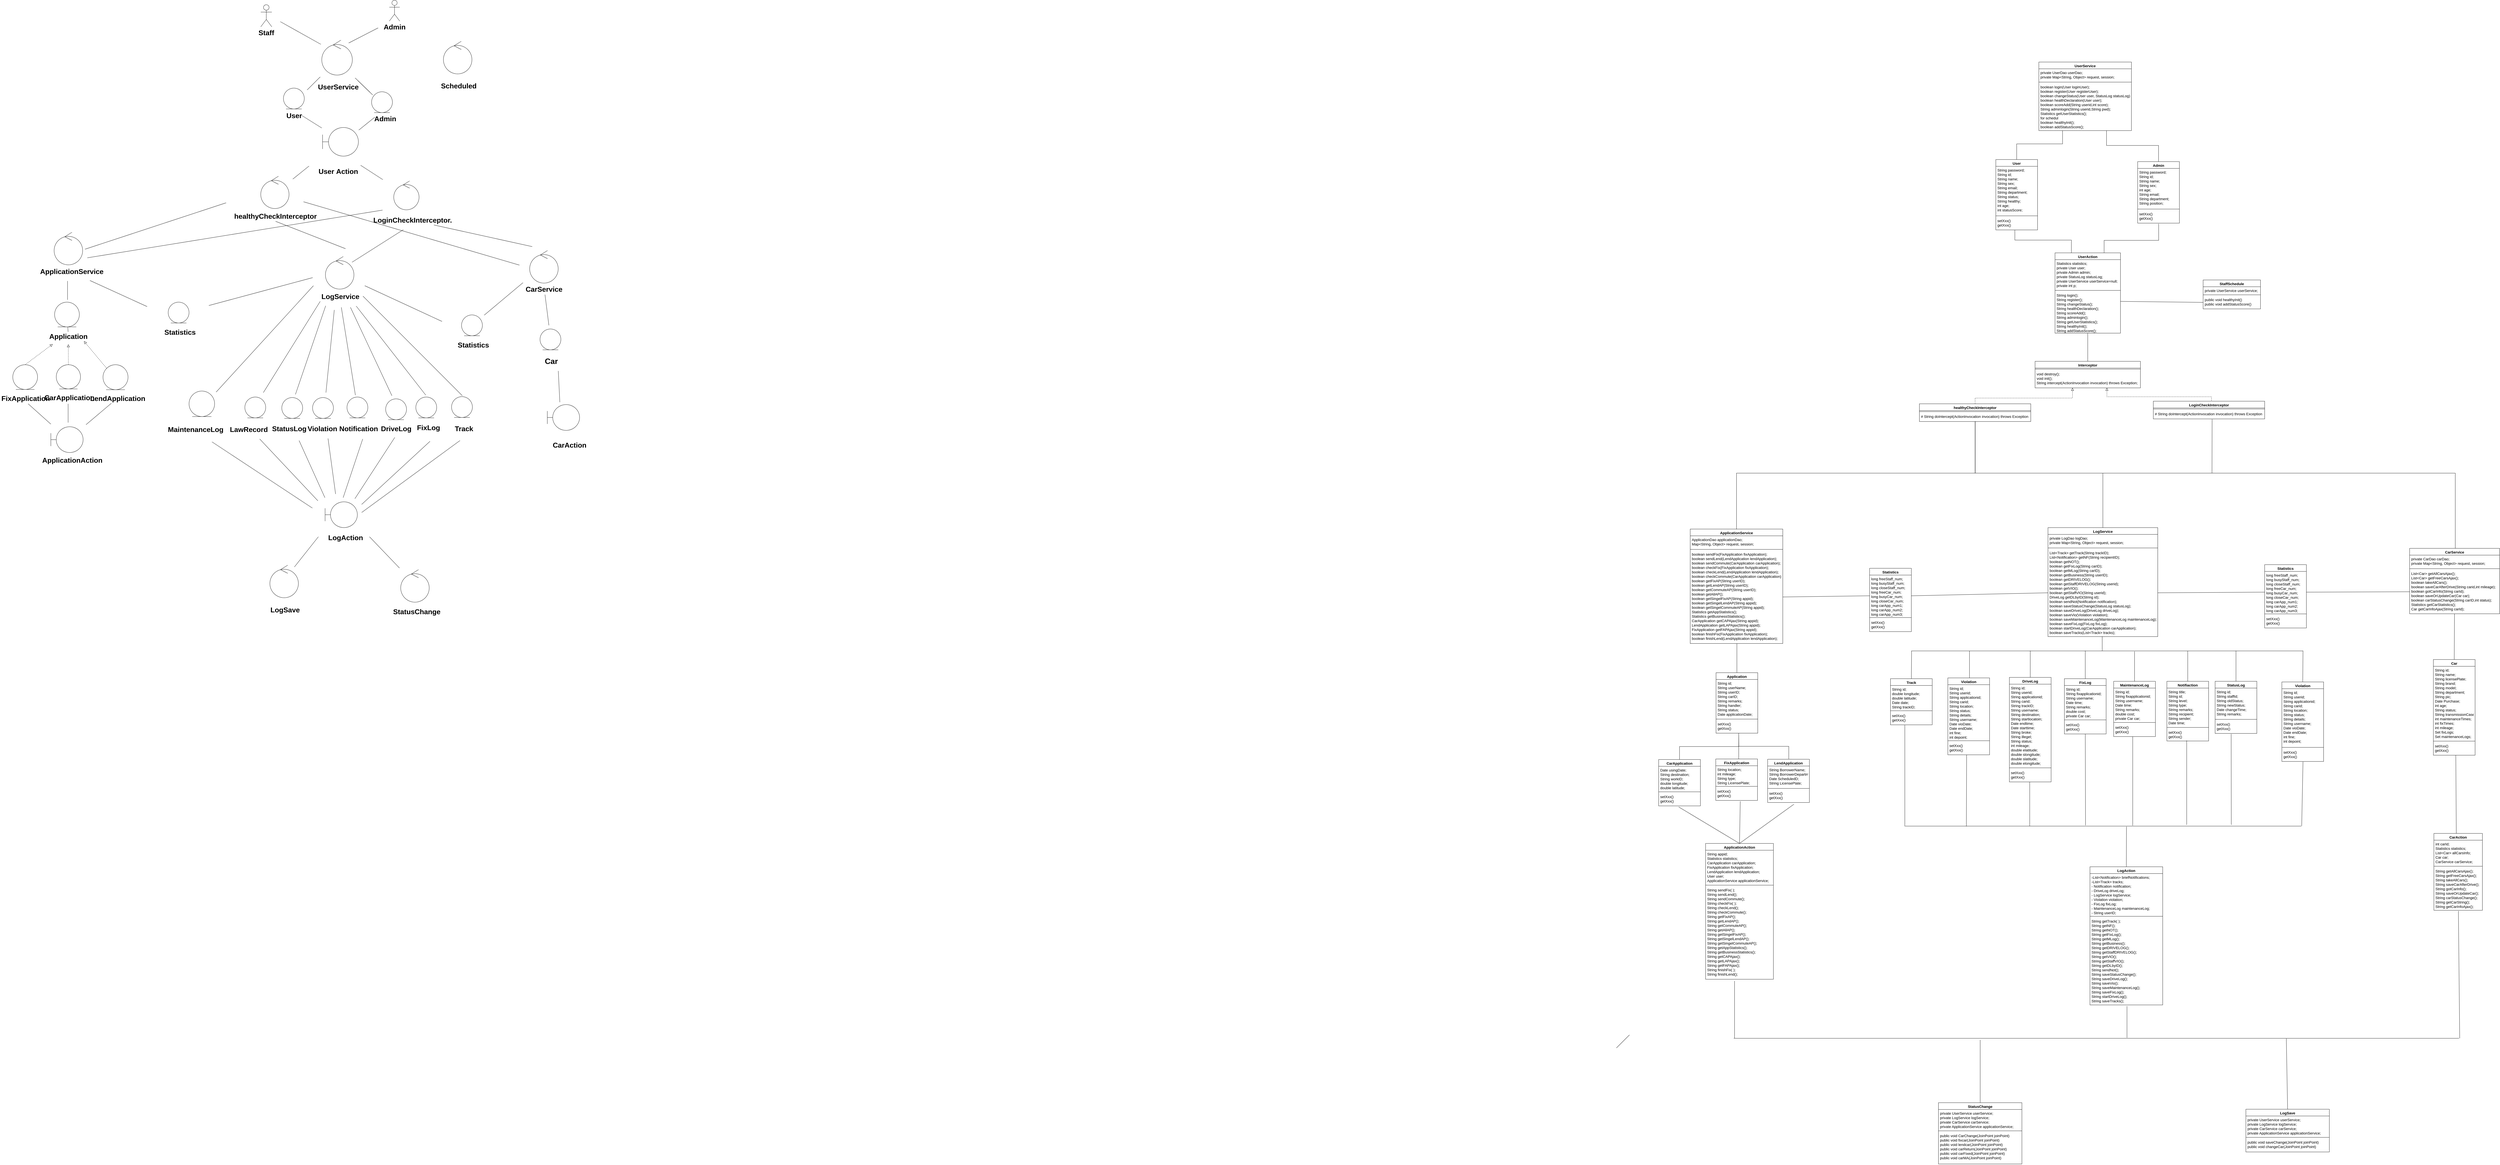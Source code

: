 <mxfile version="15.7.3" type="device" pages="2"><diagram id="hLLtUQSBPokU5ZRA5UhP" name="第 1 页"><mxGraphModel dx="14385" dy="6592" grid="0" gridSize="10" guides="1" tooltips="1" connect="1" arrows="1" fold="1" page="0" pageScale="1" pageWidth="827" pageHeight="1169" background="none" math="0" shadow="0"><root><mxCell id="0"/><mxCell id="1" parent="0"/><mxCell id="q95z1uplYds2EQgnjM6A-1" value="" style="ellipse;shape=umlEntity;whiteSpace=wrap;html=1;fontSize=27;fontStyle=1" parent="1" vertex="1"><mxGeometry x="-4167" y="-295" width="80" height="80" as="geometry"/></mxCell><mxCell id="q95z1uplYds2EQgnjM6A-2" value="" style="ellipse;shape=umlEntity;whiteSpace=wrap;html=1;fontSize=27;fontStyle=1" parent="1" vertex="1"><mxGeometry x="-5039.31" y="-32" width="80" height="80" as="geometry"/></mxCell><mxCell id="q95z1uplYds2EQgnjM6A-3" value="" style="ellipse;shape=umlEntity;whiteSpace=wrap;html=1;fontSize=27;fontStyle=1" parent="1" vertex="1"><mxGeometry x="-4506.31" y="-35.5" width="80" height="80" as="geometry"/></mxCell><mxCell id="q95z1uplYds2EQgnjM6A-4" value="" style="ellipse;shape=umlEntity;whiteSpace=wrap;html=1;fontSize=27;fontStyle=1" parent="1" vertex="1"><mxGeometry x="-5157.31" y="-32" width="80" height="80" as="geometry"/></mxCell><mxCell id="q95z1uplYds2EQgnjM6A-5" value="" style="ellipse;shape=umlEntity;whiteSpace=wrap;html=1;fontSize=27;fontStyle=1" parent="1" vertex="1"><mxGeometry x="-4907.31" y="-34" width="80" height="80" as="geometry"/></mxCell><mxCell id="q95z1uplYds2EQgnjM6A-6" value="" style="ellipse;shape=umlEntity;whiteSpace=wrap;html=1;fontSize=27;fontStyle=1" parent="1" vertex="1"><mxGeometry x="-5513" y="-57" width="98" height="98" as="geometry"/></mxCell><mxCell id="q95z1uplYds2EQgnjM6A-7" value="" style="ellipse;shape=umlEntity;whiteSpace=wrap;html=1;fontSize=27;fontStyle=1" parent="1" vertex="1"><mxGeometry x="-5299" y="-34" width="80" height="80" as="geometry"/></mxCell><mxCell id="q95z1uplYds2EQgnjM6A-8" value="" style="ellipse;shape=umlEntity;whiteSpace=wrap;html=1;fontSize=27;fontStyle=1" parent="1" vertex="1"><mxGeometry x="-4643.31" y="-34" width="80" height="80" as="geometry"/></mxCell><mxCell id="q95z1uplYds2EQgnjM6A-9" value="" style="ellipse;shape=umlEntity;whiteSpace=wrap;html=1;fontSize=27;fontStyle=1" parent="1" vertex="1"><mxGeometry x="-4759" y="-27" width="80" height="80" as="geometry"/></mxCell><mxCell id="q95z1uplYds2EQgnjM6A-10" value="" style="ellipse;shape=umlEntity;whiteSpace=wrap;html=1;fontSize=27;fontStyle=1" parent="1" vertex="1"><mxGeometry x="-5843" y="-158" width="96" height="96" as="geometry"/></mxCell><mxCell id="q95z1uplYds2EQgnjM6A-11" value="" style="ellipse;shape=umlEntity;whiteSpace=wrap;html=1;fontSize=27;fontStyle=1" parent="1" vertex="1"><mxGeometry x="-6189" y="-158" width="95" height="95" as="geometry"/></mxCell><mxCell id="q95z1uplYds2EQgnjM6A-12" value="" style="ellipse;shape=umlEntity;whiteSpace=wrap;html=1;fontSize=27;fontStyle=1" parent="1" vertex="1"><mxGeometry x="-6022.25" y="-158" width="93" height="93" as="geometry"/></mxCell><mxCell id="q95z1uplYds2EQgnjM6A-13" value="" style="ellipse;shape=umlEntity;whiteSpace=wrap;html=1;fontSize=27;fontStyle=1" parent="1" vertex="1"><mxGeometry x="-6028.62" y="-398" width="95" height="95" as="geometry"/></mxCell><mxCell id="q95z1uplYds2EQgnjM6A-14" value="" style="ellipse;shape=umlEntity;whiteSpace=wrap;html=1;fontSize=27;fontStyle=1" parent="1" vertex="1"><mxGeometry x="-5593" y="-398" width="80" height="80" as="geometry"/></mxCell><mxCell id="q95z1uplYds2EQgnjM6A-15" value="" style="ellipse;shape=umlEntity;whiteSpace=wrap;html=1;fontSize=27;fontStyle=1" parent="1" vertex="1"><mxGeometry x="-5151" y="-1219" width="80" height="80" as="geometry"/></mxCell><mxCell id="q95z1uplYds2EQgnjM6A-16" value="" style="ellipse;shape=umlEntity;whiteSpace=wrap;html=1;fontSize=27;fontStyle=1" parent="1" vertex="1"><mxGeometry x="-4813" y="-1205" width="80" height="80" as="geometry"/></mxCell><mxCell id="s5Utl2KnmBSA5kUWFiFZ-5" style="edgeStyle=none;rounded=0;orthogonalLoop=1;jettySize=auto;html=1;fontSize=27;endArrow=none;fontStyle=1" parent="1" edge="1"><mxGeometry relative="1" as="geometry"><mxPoint x="-5007.596" y="-1387.0" as="targetPoint"/><mxPoint x="-5163" y="-1474" as="sourcePoint"/></mxGeometry></mxCell><mxCell id="q95z1uplYds2EQgnjM6A-18" value="Staff" style="shape=umlActor;verticalLabelPosition=bottom;verticalAlign=top;html=1;fontSize=27;fontStyle=1" parent="1" vertex="1"><mxGeometry x="-5238" y="-1539" width="42.5" height="85" as="geometry"/></mxCell><mxCell id="q95z1uplYds2EQgnjM6A-19" value="" style="ellipse;shape=umlControl;whiteSpace=wrap;html=1;fontSize=27;fontStyle=1" parent="1" vertex="1"><mxGeometry x="-5004" y="-1403" width="117.25" height="134" as="geometry"/></mxCell><mxCell id="q95z1uplYds2EQgnjM6A-20" value="" style="shape=umlBoundary;whiteSpace=wrap;html=1;fontSize=27;fontStyle=1" parent="1" vertex="1"><mxGeometry x="-5001" y="-1068" width="137.5" height="110" as="geometry"/></mxCell><mxCell id="q95z1uplYds2EQgnjM6A-21" value="" style="ellipse;shape=umlControl;whiteSpace=wrap;html=1;fontStyle=1;fontSize=27;" parent="1" vertex="1"><mxGeometry x="-6030.44" y="-666" width="109.38" height="125" as="geometry"/></mxCell><mxCell id="q95z1uplYds2EQgnjM6A-23" value="" style="shape=umlBoundary;whiteSpace=wrap;html=1;fontSize=27;fontStyle=1" parent="1" vertex="1"><mxGeometry x="-6043" y="80" width="123.75" height="99" as="geometry"/></mxCell><mxCell id="q95z1uplYds2EQgnjM6A-24" value="" style="ellipse;shape=umlControl;whiteSpace=wrap;html=1;fontStyle=1;fontSize=27;" parent="1" vertex="1"><mxGeometry x="-4990" y="-573" width="109.38" height="125" as="geometry"/></mxCell><mxCell id="q95z1uplYds2EQgnjM6A-27" value="" style="ellipse;shape=umlControl;whiteSpace=wrap;html=1;fontStyle=1;fontSize=27;" parent="1" vertex="1"><mxGeometry x="-4206.69" y="-596" width="109.38" height="125" as="geometry"/></mxCell><mxCell id="q95z1uplYds2EQgnjM6A-28" value="" style="shape=umlBoundary;whiteSpace=wrap;html=1;fontSize=27;fontStyle=1" parent="1" vertex="1"><mxGeometry x="-4139" y="-5" width="123.75" height="99" as="geometry"/></mxCell><mxCell id="q95z1uplYds2EQgnjM6A-29" value="" style="shape=umlBoundary;whiteSpace=wrap;html=1;fontSize=27;fontStyle=1" parent="1" vertex="1"><mxGeometry x="-4991.25" y="368" width="123.75" height="99" as="geometry"/></mxCell><mxCell id="q95z1uplYds2EQgnjM6A-30" value="" style="ellipse;shape=umlControl;whiteSpace=wrap;html=1;fontStyle=1;fontSize=27;" parent="1" vertex="1"><mxGeometry x="-5203" y="611" width="109.38" height="125" as="geometry"/></mxCell><mxCell id="q95z1uplYds2EQgnjM6A-31" value="" style="ellipse;shape=umlControl;whiteSpace=wrap;html=1;fontStyle=1;fontSize=27;" parent="1" vertex="1"><mxGeometry x="-4537.51" y="-1398.5" width="109.38" height="125" as="geometry"/></mxCell><mxCell id="q95z1uplYds2EQgnjM6A-32" value="" style="ellipse;shape=umlControl;whiteSpace=wrap;html=1;fontStyle=1;fontSize=27;" parent="1" vertex="1"><mxGeometry x="-4701.31" y="628" width="109.38" height="125" as="geometry"/></mxCell><mxCell id="q95z1uplYds2EQgnjM6A-33" value="Admin" style="shape=umlActor;verticalLabelPosition=bottom;verticalAlign=top;html=1;fontSize=27;fontStyle=1" parent="1" vertex="1"><mxGeometry x="-4745" y="-1556" width="40" height="80" as="geometry"/></mxCell><mxCell id="q95z1uplYds2EQgnjM6A-39" value="" style="ellipse;shape=umlControl;whiteSpace=wrap;html=1;fontSize=27;fontStyle=1" parent="1" vertex="1"><mxGeometry x="-5238" y="-881" width="108.5" height="124" as="geometry"/></mxCell><mxCell id="q95z1uplYds2EQgnjM6A-40" value="" style="ellipse;shape=umlControl;whiteSpace=wrap;html=1;fontSize=27;fontStyle=1" parent="1" vertex="1"><mxGeometry x="-4728" y="-863" width="97.13" height="111" as="geometry"/></mxCell><mxCell id="s5Utl2KnmBSA5kUWFiFZ-4" value="" style="endArrow=none;html=1;rounded=0;fontSize=27;fontStyle=1" parent="1" edge="1"><mxGeometry width="50" height="50" relative="1" as="geometry"><mxPoint x="-4900.69" y="-1392" as="sourcePoint"/><mxPoint x="-4788" y="-1450" as="targetPoint"/></mxGeometry></mxCell><mxCell id="s5Utl2KnmBSA5kUWFiFZ-11" value="" style="endArrow=none;html=1;rounded=0;fontSize=27;fontStyle=1" parent="1" edge="1"><mxGeometry width="50" height="50" relative="1" as="geometry"><mxPoint x="-4819" y="-1203" as="sourcePoint"/><mxPoint x="-4876" y="-1258" as="targetPoint"/></mxGeometry></mxCell><mxCell id="s5Utl2KnmBSA5kUWFiFZ-12" value="" style="endArrow=none;html=1;rounded=0;fontSize=27;fontStyle=1" parent="1" edge="1"><mxGeometry width="50" height="50" relative="1" as="geometry"><mxPoint x="-5060" y="-1212" as="sourcePoint"/><mxPoint x="-5010" y="-1262" as="targetPoint"/></mxGeometry></mxCell><mxCell id="s5Utl2KnmBSA5kUWFiFZ-31" value="" style="endArrow=none;html=1;rounded=0;fontSize=27;fontStyle=1" parent="1" edge="1"><mxGeometry width="50" height="50" relative="1" as="geometry"><mxPoint x="-4809" y="-1193" as="sourcePoint"/><mxPoint x="-4866" y="-1248" as="targetPoint"/></mxGeometry></mxCell><mxCell id="s5Utl2KnmBSA5kUWFiFZ-32" value="" style="endArrow=none;html=1;rounded=0;fontSize=27;fontStyle=1" parent="1" edge="1"><mxGeometry width="50" height="50" relative="1" as="geometry"><mxPoint x="-5115" y="-870" as="sourcePoint"/><mxPoint x="-5053" y="-920" as="targetPoint"/></mxGeometry></mxCell><mxCell id="s5Utl2KnmBSA5kUWFiFZ-33" value="" style="endArrow=none;html=1;rounded=0;fontSize=27;fontStyle=1" parent="1" edge="1"><mxGeometry width="50" height="50" relative="1" as="geometry"><mxPoint x="-4770" y="-868" as="sourcePoint"/><mxPoint x="-4855" y="-923" as="targetPoint"/></mxGeometry></mxCell><mxCell id="s5Utl2KnmBSA5kUWFiFZ-34" value="" style="endArrow=none;html=1;rounded=0;fontSize=27;fontStyle=1" parent="1" edge="1"><mxGeometry width="50" height="50" relative="1" as="geometry"><mxPoint x="-5079" y="-1113" as="sourcePoint"/><mxPoint x="-5004" y="-1066" as="targetPoint"/></mxGeometry></mxCell><mxCell id="s5Utl2KnmBSA5kUWFiFZ-35" value="" style="endArrow=none;html=1;rounded=0;fontSize=27;fontStyle=1" parent="1" edge="1"><mxGeometry width="50" height="50" relative="1" as="geometry"><mxPoint x="-4800" y="-1108" as="sourcePoint"/><mxPoint x="-4862" y="-1058" as="targetPoint"/></mxGeometry></mxCell><mxCell id="s5Utl2KnmBSA5kUWFiFZ-36" value="" style="endArrow=none;html=1;rounded=0;fontSize=27;fontStyle=1" parent="1" edge="1"><mxGeometry width="50" height="50" relative="1" as="geometry"><mxPoint x="-5912" y="-601" as="sourcePoint"/><mxPoint x="-5371" y="-779" as="targetPoint"/></mxGeometry></mxCell><mxCell id="s5Utl2KnmBSA5kUWFiFZ-37" value="" style="endArrow=none;html=1;rounded=0;fontSize=27;fontStyle=1" parent="1" edge="1"><mxGeometry width="50" height="50" relative="1" as="geometry"><mxPoint x="-4913" y="-603" as="sourcePoint"/><mxPoint x="-5181" y="-708" as="targetPoint"/></mxGeometry></mxCell><mxCell id="s5Utl2KnmBSA5kUWFiFZ-40" value="" style="endArrow=none;html=1;rounded=0;fontSize=27;fontStyle=1" parent="1" edge="1"><mxGeometry width="50" height="50" relative="1" as="geometry"><mxPoint x="-5979" y="-407" as="sourcePoint"/><mxPoint x="-5979" y="-479" as="targetPoint"/></mxGeometry></mxCell><mxCell id="s5Utl2KnmBSA5kUWFiFZ-43" value="" style="endArrow=none;html=1;rounded=0;fontSize=27;fontStyle=1" parent="1" edge="1"><mxGeometry width="50" height="50" relative="1" as="geometry"><mxPoint x="-4148" y="-427" as="sourcePoint"/><mxPoint x="-4133" y="-309" as="targetPoint"/></mxGeometry></mxCell><mxCell id="s5Utl2KnmBSA5kUWFiFZ-44" value="" style="endArrow=block;startArrow=none;endFill=0;startFill=0;endSize=8;html=1;verticalAlign=bottom;dashed=1;labelBackgroundColor=none;rounded=0;fontSize=27;exitX=0.5;exitY=0;exitDx=0;exitDy=0;fontStyle=1" parent="1" source="q95z1uplYds2EQgnjM6A-11" edge="1"><mxGeometry width="160" relative="1" as="geometry"><mxPoint x="-5524" y="98" as="sourcePoint"/><mxPoint x="-6036" y="-237" as="targetPoint"/></mxGeometry></mxCell><mxCell id="s5Utl2KnmBSA5kUWFiFZ-45" value="" style="endArrow=block;startArrow=none;endFill=0;startFill=0;endSize=8;html=1;verticalAlign=bottom;dashed=1;labelBackgroundColor=none;rounded=0;fontSize=27;exitX=0.5;exitY=0;exitDx=0;exitDy=0;fontStyle=1" parent="1" source="q95z1uplYds2EQgnjM6A-12" edge="1"><mxGeometry width="160" relative="1" as="geometry"><mxPoint x="-6131.5" y="-148" as="sourcePoint"/><mxPoint x="-5976" y="-236" as="targetPoint"/></mxGeometry></mxCell><mxCell id="s5Utl2KnmBSA5kUWFiFZ-46" value="" style="endArrow=block;startArrow=none;endFill=0;startFill=0;endSize=8;html=1;verticalAlign=bottom;dashed=1;labelBackgroundColor=none;rounded=0;fontSize=27;exitX=0;exitY=0;exitDx=0;exitDy=0;fontStyle=1" parent="1" source="q95z1uplYds2EQgnjM6A-10" edge="1"><mxGeometry width="160" relative="1" as="geometry"><mxPoint x="-6121.5" y="-138" as="sourcePoint"/><mxPoint x="-5916" y="-248" as="targetPoint"/></mxGeometry></mxCell><mxCell id="s5Utl2KnmBSA5kUWFiFZ-47" value="&lt;span style=&quot;font-size: 27px;&quot;&gt;ApplicationAction&lt;/span&gt;" style="text;html=1;align=center;verticalAlign=middle;resizable=0;points=[];autosize=1;strokeColor=none;fillColor=none;fontSize=27;fontStyle=1" parent="1" vertex="1"><mxGeometry x="-6082" y="191" width="241" height="36" as="geometry"/></mxCell><mxCell id="s5Utl2KnmBSA5kUWFiFZ-48" value="&lt;span style=&quot;font-size: 27px;&quot;&gt;LogSave&lt;/span&gt;" style="text;html=1;align=center;verticalAlign=middle;resizable=0;points=[];autosize=1;strokeColor=none;fillColor=none;fontSize=27;fontStyle=1" parent="1" vertex="1"><mxGeometry x="-5206" y="765" width="122" height="36" as="geometry"/></mxCell><mxCell id="s5Utl2KnmBSA5kUWFiFZ-49" value="&lt;span style=&quot;font-size: 27px;&quot;&gt;LogAction&lt;/span&gt;" style="text;html=1;align=center;verticalAlign=middle;resizable=0;points=[];autosize=1;strokeColor=none;fillColor=none;fontSize=27;fontStyle=1" parent="1" vertex="1"><mxGeometry x="-4985.5" y="488" width="144" height="36" as="geometry"/></mxCell><mxCell id="s5Utl2KnmBSA5kUWFiFZ-50" value="&lt;span style=&quot;font-size: 27px;&quot;&gt;ApplicationService&lt;/span&gt;" style="text;html=1;align=center;verticalAlign=middle;resizable=0;points=[];autosize=1;strokeColor=none;fillColor=none;fontSize=27;fontStyle=1" parent="1" vertex="1"><mxGeometry x="-6090" y="-533" width="253" height="36" as="geometry"/></mxCell><mxCell id="s5Utl2KnmBSA5kUWFiFZ-52" value="" style="edgeStyle=none;rounded=0;orthogonalLoop=1;jettySize=auto;html=1;fontSize=27;endArrow=none;fontStyle=1" parent="1" source="s5Utl2KnmBSA5kUWFiFZ-51" target="q95z1uplYds2EQgnjM6A-13" edge="1"><mxGeometry relative="1" as="geometry"/></mxCell><mxCell id="s5Utl2KnmBSA5kUWFiFZ-51" value="&lt;span style=&quot;font-size: 27px;&quot;&gt;Application&lt;/span&gt;" style="text;html=1;align=center;verticalAlign=middle;resizable=0;points=[];autosize=1;strokeColor=none;fillColor=none;fontSize=27;fontStyle=1" parent="1" vertex="1"><mxGeometry x="-6054.12" y="-284" width="157" height="36" as="geometry"/></mxCell><mxCell id="s5Utl2KnmBSA5kUWFiFZ-54" value="&lt;span style=&quot;font-size: 27px;&quot;&gt;FixApplication&lt;/span&gt;" style="text;html=1;align=center;verticalAlign=middle;resizable=0;points=[];autosize=1;strokeColor=none;fillColor=none;fontSize=27;fontStyle=1" parent="1" vertex="1"><mxGeometry x="-6238" y="-46" width="196" height="36" as="geometry"/></mxCell><mxCell id="s5Utl2KnmBSA5kUWFiFZ-56" value="&lt;span style=&quot;font-size: 27px;&quot;&gt;CarApplication&lt;/span&gt;" style="text;html=1;align=center;verticalAlign=middle;resizable=0;points=[];autosize=1;strokeColor=none;fillColor=none;fontSize=27;fontStyle=1" parent="1" vertex="1"><mxGeometry x="-6073" y="-49" width="202" height="36" as="geometry"/></mxCell><mxCell id="s5Utl2KnmBSA5kUWFiFZ-57" value="&lt;span style=&quot;font-size: 27px;&quot;&gt;LendApplication&lt;/span&gt;" style="text;html=1;align=center;verticalAlign=middle;resizable=0;points=[];autosize=1;strokeColor=none;fillColor=none;fontSize=27;fontStyle=1" parent="1" vertex="1"><mxGeometry x="-5898" y="-46" width="222" height="36" as="geometry"/></mxCell><mxCell id="s5Utl2KnmBSA5kUWFiFZ-58" value="&lt;span style=&quot;font-size: 27px;&quot;&gt;healthyCheckInterceptor&lt;/span&gt;" style="text;html=1;align=center;verticalAlign=middle;resizable=0;points=[];autosize=1;strokeColor=none;fillColor=none;fontSize=27;fontStyle=1" parent="1" vertex="1"><mxGeometry x="-5345" y="-745" width="326" height="36" as="geometry"/></mxCell><mxCell id="s5Utl2KnmBSA5kUWFiFZ-59" value="&lt;span style=&quot;font-size: 27px;&quot;&gt;LogService&lt;/span&gt;" style="text;html=1;align=center;verticalAlign=middle;resizable=0;points=[];autosize=1;strokeColor=none;fillColor=none;fontSize=27;fontStyle=1" parent="1" vertex="1"><mxGeometry x="-5011" y="-437" width="156" height="36" as="geometry"/></mxCell><mxCell id="s5Utl2KnmBSA5kUWFiFZ-60" value="&lt;span style=&quot;font-size: 27px;&quot;&gt;Statistics&lt;/span&gt;" style="text;html=1;align=center;verticalAlign=middle;resizable=0;points=[];autosize=1;strokeColor=none;fillColor=none;fontSize=27;fontStyle=1" parent="1" vertex="1"><mxGeometry x="-5613" y="-300" width="130" height="36" as="geometry"/></mxCell><mxCell id="s5Utl2KnmBSA5kUWFiFZ-61" value="&lt;span style=&quot;font-size: 27px;&quot;&gt;User&amp;nbsp;&lt;/span&gt;&lt;span style=&quot;font-size: 27px;&quot;&gt;Action&lt;/span&gt;" style="text;html=1;align=center;verticalAlign=middle;resizable=0;points=[];autosize=1;strokeColor=none;fillColor=none;fontSize=27;fontStyle=1" parent="1" vertex="1"><mxGeometry x="-5021.5" y="-917" width="160" height="36" as="geometry"/></mxCell><mxCell id="s5Utl2KnmBSA5kUWFiFZ-62" value="&lt;span style=&quot;font-size: 27px;&quot;&gt;User&lt;/span&gt;" style="text;html=1;align=center;verticalAlign=middle;resizable=0;points=[];autosize=1;strokeColor=none;fillColor=none;fontSize=27;fontStyle=1" parent="1" vertex="1"><mxGeometry x="-5145" y="-1131" width="70" height="36" as="geometry"/></mxCell><mxCell id="s5Utl2KnmBSA5kUWFiFZ-63" value="&lt;span style=&quot;font-size: 27px;&quot;&gt;Admin&lt;/span&gt;" style="text;html=1;align=center;verticalAlign=middle;resizable=0;points=[];autosize=1;strokeColor=none;fillColor=none;fontSize=27;fontStyle=1" parent="1" vertex="1"><mxGeometry x="-4808" y="-1119" width="94" height="36" as="geometry"/></mxCell><mxCell id="s5Utl2KnmBSA5kUWFiFZ-64" value="&lt;span style=&quot;font-size: 27px;&quot;&gt;UserService&lt;/span&gt;" style="text;html=1;align=center;verticalAlign=middle;resizable=0;points=[];autosize=1;strokeColor=none;fillColor=none;fontSize=27;fontStyle=1" parent="1" vertex="1"><mxGeometry x="-5024.5" y="-1241" width="166" height="36" as="geometry"/></mxCell><mxCell id="s5Utl2KnmBSA5kUWFiFZ-65" value="&lt;span style=&quot;font-size: 27px;&quot;&gt;LoginCheckInterceptor.&lt;/span&gt;" style="text;html=1;align=center;verticalAlign=middle;resizable=0;points=[];autosize=1;strokeColor=none;fillColor=none;fontSize=27;fontStyle=1" parent="1" vertex="1"><mxGeometry x="-4811.69" y="-730" width="312" height="36" as="geometry"/></mxCell><mxCell id="s5Utl2KnmBSA5kUWFiFZ-66" value="" style="endArrow=none;html=1;rounded=0;fontSize=27;fontStyle=1" parent="1" target="s5Utl2KnmBSA5kUWFiFZ-65" edge="1"><mxGeometry width="50" height="50" relative="1" as="geometry"><mxPoint x="-4197" y="-611" as="sourcePoint"/><mxPoint x="-4299" y="-711" as="targetPoint"/></mxGeometry></mxCell><mxCell id="s5Utl2KnmBSA5kUWFiFZ-67" value="&lt;span style=&quot;font-size: 27px;&quot;&gt;CarService&lt;/span&gt;" style="text;html=1;align=center;verticalAlign=middle;resizable=0;points=[];autosize=1;strokeColor=none;fillColor=none;fontSize=27;fontStyle=1" parent="1" vertex="1"><mxGeometry x="-4228" y="-465" width="151" height="36" as="geometry"/></mxCell><mxCell id="s5Utl2KnmBSA5kUWFiFZ-68" value="&lt;font style=&quot;font-size: 30px&quot;&gt;Car&lt;/font&gt;" style="text;html=1;align=center;verticalAlign=middle;resizable=0;points=[];autosize=1;strokeColor=none;fillColor=none;fontSize=27;fontStyle=1" parent="1" vertex="1"><mxGeometry x="-4154" y="-191" width="60" height="37" as="geometry"/></mxCell><mxCell id="s5Utl2KnmBSA5kUWFiFZ-69" value="" style="endArrow=none;html=1;rounded=0;fontSize=27;fontStyle=1" parent="1" edge="1"><mxGeometry width="50" height="50" relative="1" as="geometry"><mxPoint x="-5976.75" y="64" as="sourcePoint"/><mxPoint x="-5976.75" y="-8" as="targetPoint"/></mxGeometry></mxCell><mxCell id="s5Utl2KnmBSA5kUWFiFZ-70" value="&lt;span style=&quot;font-size: 27px;&quot;&gt;MaintenanceLog&lt;/span&gt;" style="text;html=1;align=center;verticalAlign=middle;resizable=0;points=[];autosize=1;strokeColor=none;fillColor=none;fontSize=27;fontStyle=1" parent="1" vertex="1"><mxGeometry x="-5600" y="73" width="223" height="36" as="geometry"/></mxCell><mxCell id="s5Utl2KnmBSA5kUWFiFZ-71" value="&lt;span style=&quot;font-size: 27px;&quot;&gt;LawRecord&lt;/span&gt;" style="text;html=1;align=center;verticalAlign=middle;resizable=0;points=[];autosize=1;strokeColor=none;fillColor=none;fontSize=27;fontStyle=1" parent="1" vertex="1"><mxGeometry x="-5362" y="73" width="156" height="36" as="geometry"/></mxCell><mxCell id="s5Utl2KnmBSA5kUWFiFZ-72" value="&lt;span style=&quot;font-size: 27px;&quot;&gt;StatusLog&lt;/span&gt;" style="text;html=1;align=center;verticalAlign=middle;resizable=0;points=[];autosize=1;strokeColor=none;fillColor=none;fontSize=27;fontStyle=1" parent="1" vertex="1"><mxGeometry x="-5200" y="70" width="142" height="36" as="geometry"/></mxCell><mxCell id="s5Utl2KnmBSA5kUWFiFZ-73" value="&lt;span style=&quot;font-size: 27px;&quot;&gt;Violation&lt;/span&gt;" style="text;html=1;align=center;verticalAlign=middle;resizable=0;points=[];autosize=1;strokeColor=none;fillColor=none;fontSize=27;fontStyle=1" parent="1" vertex="1"><mxGeometry x="-5064" y="70" width="124" height="36" as="geometry"/></mxCell><mxCell id="s5Utl2KnmBSA5kUWFiFZ-74" value="&lt;span style=&quot;font-size: 27px;&quot;&gt;Notification&lt;/span&gt;" style="text;html=1;align=center;verticalAlign=middle;resizable=0;points=[];autosize=1;strokeColor=none;fillColor=none;fontSize=27;fontStyle=1" parent="1" vertex="1"><mxGeometry x="-4941.56" y="70" width="158" height="36" as="geometry"/></mxCell><mxCell id="s5Utl2KnmBSA5kUWFiFZ-75" value="&lt;span style=&quot;font-size: 27px;&quot;&gt;DriveLog&lt;/span&gt;" style="text;html=1;align=center;verticalAlign=middle;resizable=0;points=[];autosize=1;strokeColor=none;fillColor=none;fontSize=27;fontStyle=1" parent="1" vertex="1"><mxGeometry x="-4782.5" y="70" width="127" height="36" as="geometry"/></mxCell><mxCell id="s5Utl2KnmBSA5kUWFiFZ-76" value="&lt;span style=&quot;font-size: 27px;&quot;&gt;FixLog&lt;/span&gt;" style="text;html=1;align=center;verticalAlign=middle;resizable=0;points=[];autosize=1;strokeColor=none;fillColor=none;fontSize=27;fontStyle=1" parent="1" vertex="1"><mxGeometry x="-4644.31" y="66" width="98" height="36" as="geometry"/></mxCell><mxCell id="s5Utl2KnmBSA5kUWFiFZ-77" value="&lt;span style=&quot;font-size: 27px;&quot;&gt;Track&lt;/span&gt;" style="text;html=1;align=center;verticalAlign=middle;resizable=0;points=[];autosize=1;strokeColor=none;fillColor=none;fontSize=27;fontStyle=1" parent="1" vertex="1"><mxGeometry x="-4499" y="70" width="80" height="36" as="geometry"/></mxCell><mxCell id="s5Utl2KnmBSA5kUWFiFZ-78" value="" style="endArrow=none;html=1;rounded=0;fontSize=27;fontStyle=1" parent="1" edge="1"><mxGeometry width="50" height="50" relative="1" as="geometry"><mxPoint x="-5409" y="-53" as="sourcePoint"/><mxPoint x="-5036" y="-461" as="targetPoint"/></mxGeometry></mxCell><mxCell id="s5Utl2KnmBSA5kUWFiFZ-79" value="" style="endArrow=none;html=1;rounded=0;fontSize=27;fontStyle=1" parent="1" edge="1"><mxGeometry width="50" height="50" relative="1" as="geometry"><mxPoint x="-5228" y="-51" as="sourcePoint"/><mxPoint x="-5010" y="-401" as="targetPoint"/></mxGeometry></mxCell><mxCell id="s5Utl2KnmBSA5kUWFiFZ-80" value="" style="endArrow=none;html=1;rounded=0;fontSize=27;fontStyle=1" parent="1" edge="1"><mxGeometry width="50" height="50" relative="1" as="geometry"><mxPoint x="-5105" y="-44" as="sourcePoint"/><mxPoint x="-4989" y="-384" as="targetPoint"/></mxGeometry></mxCell><mxCell id="s5Utl2KnmBSA5kUWFiFZ-81" value="" style="endArrow=none;html=1;rounded=0;fontSize=27;fontStyle=1" parent="1" edge="1"><mxGeometry width="50" height="50" relative="1" as="geometry"><mxPoint x="-4988" y="-51" as="sourcePoint"/><mxPoint x="-4956" y="-368" as="targetPoint"/></mxGeometry></mxCell><mxCell id="s5Utl2KnmBSA5kUWFiFZ-82" value="" style="endArrow=none;html=1;rounded=0;fontSize=27;fontStyle=1" parent="1" edge="1"><mxGeometry width="50" height="50" relative="1" as="geometry"><mxPoint x="-4875" y="-41" as="sourcePoint"/><mxPoint x="-4929" y="-378" as="targetPoint"/></mxGeometry></mxCell><mxCell id="s5Utl2KnmBSA5kUWFiFZ-83" value="" style="endArrow=none;html=1;rounded=0;fontSize=27;fontStyle=1" parent="1" edge="1"><mxGeometry width="50" height="50" relative="1" as="geometry"><mxPoint x="-4735" y="-39" as="sourcePoint"/><mxPoint x="-4894" y="-378" as="targetPoint"/></mxGeometry></mxCell><mxCell id="s5Utl2KnmBSA5kUWFiFZ-84" value="" style="endArrow=none;html=1;rounded=0;fontSize=27;fontStyle=1" parent="1" edge="1"><mxGeometry width="50" height="50" relative="1" as="geometry"><mxPoint x="-4605" y="-41" as="sourcePoint"/><mxPoint x="-4872" y="-383" as="targetPoint"/></mxGeometry></mxCell><mxCell id="s5Utl2KnmBSA5kUWFiFZ-85" value="" style="endArrow=none;html=1;rounded=0;fontSize=27;fontStyle=1" parent="1" edge="1"><mxGeometry width="50" height="50" relative="1" as="geometry"><mxPoint x="-4465" y="-39" as="sourcePoint"/><mxPoint x="-4846" y="-421" as="targetPoint"/></mxGeometry></mxCell><mxCell id="s5Utl2KnmBSA5kUWFiFZ-86" value="" style="endArrow=none;html=1;rounded=0;fontSize=27;fontStyle=1" parent="1" edge="1"><mxGeometry width="50" height="50" relative="1" as="geometry"><mxPoint x="-6043" y="70" as="sourcePoint"/><mxPoint x="-6130" y="-8" as="targetPoint"/></mxGeometry></mxCell><mxCell id="s5Utl2KnmBSA5kUWFiFZ-87" value="" style="endArrow=none;html=1;rounded=0;fontSize=27;fontStyle=1" parent="1" edge="1"><mxGeometry width="50" height="50" relative="1" as="geometry"><mxPoint x="-5908" y="72" as="sourcePoint"/><mxPoint x="-5811" y="-10" as="targetPoint"/></mxGeometry></mxCell><mxCell id="s5Utl2KnmBSA5kUWFiFZ-89" value="&lt;span style=&quot;font-size: 27px;&quot;&gt;StatusChange&lt;/span&gt;" style="text;html=1;align=center;verticalAlign=middle;resizable=0;points=[];autosize=1;strokeColor=none;fillColor=none;fontSize=27;fontStyle=1" parent="1" vertex="1"><mxGeometry x="-4736.31" y="772" width="192" height="36" as="geometry"/></mxCell><mxCell id="s5Utl2KnmBSA5kUWFiFZ-90" value="&lt;span&gt;CarAction&lt;/span&gt;" style="text;html=1;align=center;verticalAlign=middle;resizable=0;points=[];autosize=1;strokeColor=none;fillColor=none;fontSize=27;fontStyle=1" parent="1" vertex="1"><mxGeometry x="-4124" y="133" width="139" height="36" as="geometry"/></mxCell><mxCell id="s5Utl2KnmBSA5kUWFiFZ-94" value="" style="endArrow=none;html=1;rounded=0;fontSize=30;fontStyle=1" parent="1" edge="1"><mxGeometry width="50" height="50" relative="1" as="geometry"><mxPoint x="-5674" y="-381" as="sourcePoint"/><mxPoint x="-5893" y="-481" as="targetPoint"/></mxGeometry></mxCell><mxCell id="s5Utl2KnmBSA5kUWFiFZ-95" value="" style="endArrow=none;html=1;rounded=0;fontSize=30;fontStyle=1" parent="1" edge="1"><mxGeometry width="50" height="50" relative="1" as="geometry"><mxPoint x="-5437" y="-385" as="sourcePoint"/><mxPoint x="-5039" y="-492" as="targetPoint"/></mxGeometry></mxCell><mxCell id="s5Utl2KnmBSA5kUWFiFZ-96" value="" style="ellipse;shape=umlEntity;whiteSpace=wrap;html=1;fontSize=27;fontStyle=1" parent="1" vertex="1"><mxGeometry x="-4468" y="-349" width="80" height="80" as="geometry"/></mxCell><mxCell id="s5Utl2KnmBSA5kUWFiFZ-97" value="&lt;span style=&quot;font-size: 27px;&quot;&gt;Statistics&lt;/span&gt;" style="text;html=1;align=center;verticalAlign=middle;resizable=0;points=[];autosize=1;strokeColor=none;fillColor=none;fontSize=27;fontStyle=1" parent="1" vertex="1"><mxGeometry x="-4488" y="-251" width="130" height="36" as="geometry"/></mxCell><mxCell id="s5Utl2KnmBSA5kUWFiFZ-98" value="" style="endArrow=none;html=1;rounded=0;fontSize=30;fontStyle=1" parent="1" edge="1"><mxGeometry width="50" height="50" relative="1" as="geometry"><mxPoint x="-4543" y="-324" as="sourcePoint"/><mxPoint x="-4839" y="-461" as="targetPoint"/></mxGeometry></mxCell><mxCell id="s5Utl2KnmBSA5kUWFiFZ-99" value="" style="endArrow=none;html=1;rounded=0;fontSize=30;entryX=-0.029;entryY=-0.211;entryDx=0;entryDy=0;entryPerimeter=0;fontStyle=1" parent="1" target="s5Utl2KnmBSA5kUWFiFZ-67" edge="1"><mxGeometry width="50" height="50" relative="1" as="geometry"><mxPoint x="-4381" y="-348" as="sourcePoint"/><mxPoint x="-5029" y="-482" as="targetPoint"/></mxGeometry></mxCell><mxCell id="s5Utl2KnmBSA5kUWFiFZ-100" value="" style="endArrow=none;html=1;rounded=0;fontSize=30;fontStyle=1" parent="1" edge="1"><mxGeometry width="50" height="50" relative="1" as="geometry"><mxPoint x="-5040" y="392" as="sourcePoint"/><mxPoint x="-5425" y="138" as="targetPoint"/></mxGeometry></mxCell><mxCell id="s5Utl2KnmBSA5kUWFiFZ-101" value="" style="endArrow=none;html=1;rounded=0;fontSize=30;fontStyle=1" parent="1" edge="1"><mxGeometry width="50" height="50" relative="1" as="geometry"><mxPoint x="-5019" y="364" as="sourcePoint"/><mxPoint x="-5242" y="127" as="targetPoint"/></mxGeometry></mxCell><mxCell id="s5Utl2KnmBSA5kUWFiFZ-102" value="" style="endArrow=none;html=1;rounded=0;fontSize=30;fontStyle=1" parent="1" edge="1"><mxGeometry width="50" height="50" relative="1" as="geometry"><mxPoint x="-4992" y="352" as="sourcePoint"/><mxPoint x="-5091" y="133" as="targetPoint"/></mxGeometry></mxCell><mxCell id="s5Utl2KnmBSA5kUWFiFZ-103" value="" style="endArrow=none;html=1;rounded=0;fontSize=30;fontStyle=1" parent="1" edge="1"><mxGeometry width="50" height="50" relative="1" as="geometry"><mxPoint x="-4951" y="338" as="sourcePoint"/><mxPoint x="-4980" y="125" as="targetPoint"/></mxGeometry></mxCell><mxCell id="s5Utl2KnmBSA5kUWFiFZ-104" value="" style="endArrow=none;html=1;rounded=0;fontSize=30;fontStyle=1" parent="1" edge="1"><mxGeometry width="50" height="50" relative="1" as="geometry"><mxPoint x="-4922" y="352" as="sourcePoint"/><mxPoint x="-4847" y="127" as="targetPoint"/></mxGeometry></mxCell><mxCell id="s5Utl2KnmBSA5kUWFiFZ-105" value="" style="endArrow=none;html=1;rounded=0;fontSize=30;fontStyle=1" parent="1" edge="1"><mxGeometry width="50" height="50" relative="1" as="geometry"><mxPoint x="-4877" y="356" as="sourcePoint"/><mxPoint x="-4724" y="121" as="targetPoint"/></mxGeometry></mxCell><mxCell id="s5Utl2KnmBSA5kUWFiFZ-106" value="" style="endArrow=none;html=1;rounded=0;fontSize=30;fontStyle=1" parent="1" edge="1"><mxGeometry width="50" height="50" relative="1" as="geometry"><mxPoint x="-4851" y="378" as="sourcePoint"/><mxPoint x="-4589" y="136" as="targetPoint"/></mxGeometry></mxCell><mxCell id="s5Utl2KnmBSA5kUWFiFZ-107" value="" style="endArrow=none;html=1;rounded=0;fontSize=30;fontStyle=1" parent="1" edge="1"><mxGeometry width="50" height="50" relative="1" as="geometry"><mxPoint x="-4851" y="409" as="sourcePoint"/><mxPoint x="-4474" y="133" as="targetPoint"/></mxGeometry></mxCell><mxCell id="s5Utl2KnmBSA5kUWFiFZ-108" value="" style="endArrow=none;html=1;rounded=0;fontSize=30;fontStyle=1" parent="1" edge="1"><mxGeometry width="50" height="50" relative="1" as="geometry"><mxPoint x="-4246" y="-540" as="sourcePoint"/><mxPoint x="-5074" y="-783" as="targetPoint"/></mxGeometry></mxCell><mxCell id="s5Utl2KnmBSA5kUWFiFZ-109" value="&lt;span style=&quot;font-size: 27px&quot;&gt;Scheduled&lt;/span&gt;" style="text;html=1;align=center;verticalAlign=middle;resizable=0;points=[];autosize=1;strokeColor=none;fillColor=none;fontSize=30;fontStyle=1" parent="1" vertex="1"><mxGeometry x="-4552" y="-1250" width="146" height="41" as="geometry"/></mxCell><mxCell id="s5Utl2KnmBSA5kUWFiFZ-110" value="" style="endArrow=none;html=1;rounded=0;fontSize=30;fontStyle=1" parent="1" edge="1"><mxGeometry width="50" height="50" relative="1" as="geometry"><mxPoint x="-5109" y="618" as="sourcePoint"/><mxPoint x="-5017" y="502" as="targetPoint"/></mxGeometry></mxCell><mxCell id="s5Utl2KnmBSA5kUWFiFZ-111" value="" style="endArrow=none;html=1;rounded=0;fontSize=30;fontStyle=1" parent="1" edge="1"><mxGeometry width="50" height="50" relative="1" as="geometry"><mxPoint x="-4706" y="622" as="sourcePoint"/><mxPoint x="-4821" y="502" as="targetPoint"/></mxGeometry></mxCell><mxCell id="s5Utl2KnmBSA5kUWFiFZ-112" value="" style="endArrow=none;html=1;rounded=0;fontSize=30;fontStyle=1" parent="1" edge="1"><mxGeometry width="50" height="50" relative="1" as="geometry"><mxPoint x="-4091" y="-14" as="sourcePoint"/><mxPoint x="-4097" y="-134" as="targetPoint"/></mxGeometry></mxCell><mxCell id="s5Utl2KnmBSA5kUWFiFZ-113" value="" style="endArrow=none;html=1;rounded=0;fontSize=30;fontStyle=1" parent="1" edge="1"><mxGeometry width="50" height="50" relative="1" as="geometry"><mxPoint x="-5903" y="-568" as="sourcePoint"/><mxPoint x="-4771" y="-751" as="targetPoint"/></mxGeometry></mxCell><mxCell id="s5Utl2KnmBSA5kUWFiFZ-114" value="" style="endArrow=none;html=1;rounded=0;fontSize=30;fontStyle=1" parent="1" edge="1"><mxGeometry width="50" height="50" relative="1" as="geometry"><mxPoint x="-4888" y="-551" as="sourcePoint"/><mxPoint x="-4691" y="-676" as="targetPoint"/></mxGeometry></mxCell><mxCell id="thwTevcCyflH5WK_vv_G-45" value="Admin" style="swimlane;fontStyle=1;align=center;verticalAlign=top;childLayout=stackLayout;horizontal=1;startSize=26;horizontalStack=0;resizeParent=1;resizeParentMax=0;resizeLast=0;collapsible=1;marginBottom=0;spacing=2;fontSize=14;" vertex="1" parent="1"><mxGeometry x="1960" y="-937" width="160" height="236" as="geometry"/></mxCell><mxCell id="thwTevcCyflH5WK_vv_G-46" value="String password;&#10;String id;&#10;String name;&#10;String sex;&#10;int age;&#10;String email;&#10;String department;&#10;String position;" style="text;strokeColor=none;fillColor=none;align=left;verticalAlign=top;spacingLeft=4;spacingRight=4;overflow=hidden;rotatable=0;points=[[0,0.5],[1,0.5]];portConstraint=eastwest;spacing=2;fontSize=14;" vertex="1" parent="thwTevcCyflH5WK_vv_G-45"><mxGeometry y="26" width="160" height="152" as="geometry"/></mxCell><mxCell id="thwTevcCyflH5WK_vv_G-47" value="" style="line;strokeWidth=1;fillColor=none;align=left;verticalAlign=middle;spacingTop=-1;spacingLeft=3;spacingRight=3;rotatable=0;labelPosition=right;points=[];portConstraint=eastwest;spacing=2;fontSize=14;" vertex="1" parent="thwTevcCyflH5WK_vv_G-45"><mxGeometry y="178" width="160" height="8" as="geometry"/></mxCell><mxCell id="thwTevcCyflH5WK_vv_G-48" value="setXxx()&#10;getXxx()" style="text;strokeColor=none;fillColor=none;align=left;verticalAlign=top;spacingLeft=4;spacingRight=4;overflow=hidden;rotatable=0;points=[[0,0.5],[1,0.5]];portConstraint=eastwest;spacing=2;fontSize=14;" vertex="1" parent="thwTevcCyflH5WK_vv_G-45"><mxGeometry y="186" width="160" height="50" as="geometry"/></mxCell><mxCell id="thwTevcCyflH5WK_vv_G-53" value="Car" style="swimlane;fontStyle=1;align=center;verticalAlign=top;childLayout=stackLayout;horizontal=1;startSize=26;horizontalStack=0;resizeParent=1;resizeParentMax=0;resizeLast=0;collapsible=1;marginBottom=0;spacing=2;fontSize=14;" vertex="1" parent="1"><mxGeometry x="3094" y="973" width="160" height="367" as="geometry"/></mxCell><mxCell id="thwTevcCyflH5WK_vv_G-54" value="String id;&#10;String name;&#10;String licensePlate;&#10;String brand;&#10;String model;&#10;String department;&#10;String pic;&#10;Date Purchase;&#10;int age;&#10;String status;&#10;String transmissionCase;&#10;int maintenanceTimes; &#10;int fixTimes; &#10;int mileage; &#10;Set fixLogs;&#10;Set maintenanceLogs;" style="text;strokeColor=none;fillColor=none;align=left;verticalAlign=top;spacingLeft=4;spacingRight=4;overflow=hidden;rotatable=0;points=[[0,0.5],[1,0.5]];portConstraint=eastwest;spacing=2;fontSize=14;" vertex="1" parent="thwTevcCyflH5WK_vv_G-53"><mxGeometry y="26" width="160" height="283" as="geometry"/></mxCell><mxCell id="thwTevcCyflH5WK_vv_G-55" value="" style="line;strokeWidth=1;fillColor=none;align=left;verticalAlign=middle;spacingTop=-1;spacingLeft=3;spacingRight=3;rotatable=0;labelPosition=right;points=[];portConstraint=eastwest;spacing=2;fontSize=14;" vertex="1" parent="thwTevcCyflH5WK_vv_G-53"><mxGeometry y="309" width="160" height="8" as="geometry"/></mxCell><mxCell id="thwTevcCyflH5WK_vv_G-56" value="setXxx()&#10;getXxx()" style="text;strokeColor=none;fillColor=none;align=left;verticalAlign=top;spacingLeft=4;spacingRight=4;overflow=hidden;rotatable=0;points=[[0,0.5],[1,0.5]];portConstraint=eastwest;spacing=2;fontSize=14;" vertex="1" parent="thwTevcCyflH5WK_vv_G-53"><mxGeometry y="317" width="160" height="50" as="geometry"/></mxCell><mxCell id="thwTevcCyflH5WK_vv_G-57" value="User" style="swimlane;fontStyle=1;align=center;verticalAlign=top;childLayout=stackLayout;horizontal=1;startSize=26;horizontalStack=0;resizeParent=1;resizeParentMax=0;resizeLast=0;collapsible=1;marginBottom=0;spacing=2;fontSize=14;" vertex="1" parent="1"><mxGeometry x="1416" y="-945" width="160" height="270" as="geometry"/></mxCell><mxCell id="thwTevcCyflH5WK_vv_G-58" value="String password;&#10;String id;&#10;String name;&#10;String sex;&#10;String email;&#10;String department;&#10;String status;&#10;String healthy;&#10;int age;&#10;int statusScore;" style="text;strokeColor=none;fillColor=none;align=left;verticalAlign=top;spacingLeft=4;spacingRight=4;overflow=hidden;rotatable=0;points=[[0,0.5],[1,0.5]];portConstraint=eastwest;spacing=2;fontSize=14;" vertex="1" parent="thwTevcCyflH5WK_vv_G-57"><mxGeometry y="26" width="160" height="186" as="geometry"/></mxCell><mxCell id="thwTevcCyflH5WK_vv_G-59" value="" style="line;strokeWidth=1;fillColor=none;align=left;verticalAlign=middle;spacingTop=-1;spacingLeft=3;spacingRight=3;rotatable=0;labelPosition=right;points=[];portConstraint=eastwest;spacing=2;fontSize=14;" vertex="1" parent="thwTevcCyflH5WK_vv_G-57"><mxGeometry y="212" width="160" height="8" as="geometry"/></mxCell><mxCell id="thwTevcCyflH5WK_vv_G-60" value="setXxx()&#10;getXxx()" style="text;strokeColor=none;fillColor=none;align=left;verticalAlign=top;spacingLeft=4;spacingRight=4;overflow=hidden;rotatable=0;points=[[0,0.5],[1,0.5]];portConstraint=eastwest;spacing=2;fontSize=14;" vertex="1" parent="thwTevcCyflH5WK_vv_G-57"><mxGeometry y="220" width="160" height="50" as="geometry"/></mxCell><mxCell id="thwTevcCyflH5WK_vv_G-61" value="Statistics" style="swimlane;fontStyle=1;align=center;verticalAlign=top;childLayout=stackLayout;horizontal=1;startSize=26;horizontalStack=0;resizeParent=1;resizeParentMax=0;resizeLast=0;collapsible=1;marginBottom=0;spacing=2;fontSize=14;" vertex="1" parent="1"><mxGeometry x="2447" y="609" width="160" height="243" as="geometry"/></mxCell><mxCell id="thwTevcCyflH5WK_vv_G-62" value="    long freeStaff_num;&#10;    long busyStaff_num;&#10;    long closeStaff_num;&#10;    long freeCar_num;&#10;    long busyCar_num;&#10;    long closeCar_num;&#10;    long carApp_num1;&#10;    long carApp_num2;&#10;    long carApp_num3;&#10;    long fixApp_num1;&#10;    long fixApp_num2;&#10;    long fixApp_num3;&#10;    long lendApp_num1;&#10;    long lendApp_num2;&#10;    long lendApp_num3;&#10;    long week_carApp;&#10;    long month_carApp;&#10;    long week_fixApp;&#10;    long month_fixApp;&#10;    long week_lendApp;&#10;    long month_lendApp;&#10;//    List&lt;Map&lt;Date, Long&gt;&gt; past_week_carApp;&#10;//    List&lt;Map&lt;Date, Long&gt;&gt; past_week_fixApp;&#10;//    List&lt;Map&lt;Date, Long&gt;&gt; past_week_lendApp;&#10;    List&lt;Long&gt; past_week_carApp;&#10;    List&lt;Long&gt; past_week_fixApp;&#10;    List&lt;Long&gt; past_week_lendApp;&#10;    Date date;" style="text;strokeColor=none;fillColor=none;align=left;verticalAlign=top;spacingLeft=4;spacingRight=4;overflow=hidden;rotatable=0;points=[[0,0.5],[1,0.5]];portConstraint=eastwest;spacing=2;fontSize=14;" vertex="1" parent="thwTevcCyflH5WK_vv_G-61"><mxGeometry y="26" width="160" height="159" as="geometry"/></mxCell><mxCell id="thwTevcCyflH5WK_vv_G-63" value="" style="line;strokeWidth=1;fillColor=none;align=left;verticalAlign=middle;spacingTop=-1;spacingLeft=3;spacingRight=3;rotatable=0;labelPosition=right;points=[];portConstraint=eastwest;spacing=2;fontSize=14;" vertex="1" parent="thwTevcCyflH5WK_vv_G-61"><mxGeometry y="185" width="160" height="8" as="geometry"/></mxCell><mxCell id="thwTevcCyflH5WK_vv_G-64" value="setXxx()&#10;getXxx()" style="text;strokeColor=none;fillColor=none;align=left;verticalAlign=top;spacingLeft=4;spacingRight=4;overflow=hidden;rotatable=0;points=[[0,0.5],[1,0.5]];portConstraint=eastwest;spacing=2;fontSize=14;" vertex="1" parent="thwTevcCyflH5WK_vv_G-61"><mxGeometry y="193" width="160" height="50" as="geometry"/></mxCell><mxCell id="thwTevcCyflH5WK_vv_G-65" value="ApplicationService" style="swimlane;fontStyle=1;align=center;verticalAlign=top;childLayout=stackLayout;horizontal=1;startSize=26;horizontalStack=0;resizeParent=1;resizeParentMax=0;resizeLast=0;collapsible=1;marginBottom=0;spacing=2;fontSize=14;" vertex="1" parent="1"><mxGeometry x="244" y="472.5" width="355" height="439" as="geometry"/></mxCell><mxCell id="thwTevcCyflH5WK_vv_G-66" value="ApplicationDao applicationDao;&#10;Map&lt;String, Object&gt; request, session;&#10;" style="text;strokeColor=none;fillColor=none;align=left;verticalAlign=top;spacingLeft=4;spacingRight=4;overflow=hidden;rotatable=0;points=[[0,0.5],[1,0.5]];portConstraint=eastwest;spacing=2;fontSize=14;" vertex="1" parent="thwTevcCyflH5WK_vv_G-65"><mxGeometry y="26" width="355" height="48" as="geometry"/></mxCell><mxCell id="thwTevcCyflH5WK_vv_G-67" value="" style="line;strokeWidth=1;fillColor=none;align=left;verticalAlign=middle;spacingTop=-1;spacingLeft=3;spacingRight=3;rotatable=0;labelPosition=right;points=[];portConstraint=eastwest;spacing=2;fontSize=14;" vertex="1" parent="thwTevcCyflH5WK_vv_G-65"><mxGeometry y="74" width="355" height="8" as="geometry"/></mxCell><mxCell id="thwTevcCyflH5WK_vv_G-68" value="boolean sendFix(FixApplication fixApplication);&#10;boolean sendLend(LendApplication lendApplication);&#10;boolean sendCommute(CarApplication carApplication);&#10;boolean checkFix(FixApplication fixApplication);&#10;boolean checkLend(LendApplication lendApplication);&#10;boolean checkCommute(CarApplication carApplication);&#10;boolean getFixAP(String userID);&#10;boolean getLendAP(String userID);&#10;boolean getCommuteAP(String userID);&#10;boolean getAllAP();&#10;boolean getSingelFixAP(String appid);&#10;boolean getSingelLendAP(String appid);&#10;boolean getSingelCommuteAP(String appid);&#10;Statistics getAppStatistics();&#10;Statistics getBusinessStatistics();&#10;CarApplication getCAPAjax(String appid);&#10;LendApplication getLAPAjax(String appid);&#10;FixApplication getFAPAjax(String appid);&#10;boolean finishFix(FixApplication fixApplication);&#10;boolean finishLend(LendApplication lendApplication);" style="text;strokeColor=none;fillColor=none;align=left;verticalAlign=top;spacingLeft=4;spacingRight=4;overflow=hidden;rotatable=0;points=[[0,0.5],[1,0.5]];portConstraint=eastwest;spacing=2;fontSize=14;" vertex="1" parent="thwTevcCyflH5WK_vv_G-65"><mxGeometry y="82" width="355" height="357" as="geometry"/></mxCell><mxCell id="thwTevcCyflH5WK_vv_G-69" value="UserService" style="swimlane;fontStyle=1;align=center;verticalAlign=top;childLayout=stackLayout;horizontal=1;startSize=26;horizontalStack=0;resizeParent=1;resizeParentMax=0;resizeLast=0;collapsible=1;marginBottom=0;spacing=2;fontSize=14;" vertex="1" parent="1"><mxGeometry x="1581" y="-1319" width="355" height="263" as="geometry"/></mxCell><mxCell id="thwTevcCyflH5WK_vv_G-70" value="private UserDao userDao;&#10;private Map&lt;String, Object&gt; request, session;" style="text;strokeColor=none;fillColor=none;align=left;verticalAlign=top;spacingLeft=4;spacingRight=4;overflow=hidden;rotatable=0;points=[[0,0.5],[1,0.5]];portConstraint=eastwest;spacing=2;fontSize=14;" vertex="1" parent="thwTevcCyflH5WK_vv_G-69"><mxGeometry y="26" width="355" height="47" as="geometry"/></mxCell><mxCell id="thwTevcCyflH5WK_vv_G-71" value="" style="line;strokeWidth=1;fillColor=none;align=left;verticalAlign=middle;spacingTop=-1;spacingLeft=3;spacingRight=3;rotatable=0;labelPosition=right;points=[];portConstraint=eastwest;spacing=2;fontSize=14;" vertex="1" parent="thwTevcCyflH5WK_vv_G-69"><mxGeometry y="73" width="355" height="8" as="geometry"/></mxCell><mxCell id="thwTevcCyflH5WK_vv_G-72" value="boolean login(User loginUser);&#10;boolean register(User registerUser);&#10;boolean changeStatus(User user, StatusLog statusLog);&#10;boolean healthDeclaration(User user);&#10;boolean scoreAdd(String userid,int score);&#10;String  adminlogin(String userid,String pwd);&#10;Statistics getUserStatistics();&#10;for schedul&#10;boolean healthyInit();&#10;boolean addStatusScore();" style="text;strokeColor=none;fillColor=none;align=left;verticalAlign=top;spacingLeft=4;spacingRight=4;overflow=hidden;rotatable=0;points=[[0,0.5],[1,0.5]];portConstraint=eastwest;spacing=2;fontSize=14;" vertex="1" parent="thwTevcCyflH5WK_vv_G-69"><mxGeometry y="81" width="355" height="182" as="geometry"/></mxCell><mxCell id="thwTevcCyflH5WK_vv_G-73" value="LogService" style="swimlane;fontStyle=1;align=center;verticalAlign=top;childLayout=stackLayout;horizontal=1;startSize=26;horizontalStack=0;resizeParent=1;resizeParentMax=0;resizeLast=0;collapsible=1;marginBottom=0;spacing=2;fontSize=14;" vertex="1" parent="1"><mxGeometry x="1616" y="467" width="421" height="418" as="geometry"/></mxCell><mxCell id="thwTevcCyflH5WK_vv_G-74" value="private LogDao logDao;&#10;private Map&lt;String, Object&gt; request, session;" style="text;strokeColor=none;fillColor=none;align=left;verticalAlign=top;spacingLeft=4;spacingRight=4;overflow=hidden;rotatable=0;points=[[0,0.5],[1,0.5]];portConstraint=eastwest;spacing=2;fontSize=14;" vertex="1" parent="thwTevcCyflH5WK_vv_G-73"><mxGeometry y="26" width="421" height="48" as="geometry"/></mxCell><mxCell id="thwTevcCyflH5WK_vv_G-75" value="" style="line;strokeWidth=1;fillColor=none;align=left;verticalAlign=middle;spacingTop=-1;spacingLeft=3;spacingRight=3;rotatable=0;labelPosition=right;points=[];portConstraint=eastwest;spacing=2;fontSize=14;" vertex="1" parent="thwTevcCyflH5WK_vv_G-73"><mxGeometry y="74" width="421" height="8" as="geometry"/></mxCell><mxCell id="thwTevcCyflH5WK_vv_G-76" value="List&lt;Track&gt; getTrack(String trackID);&#10;List&lt;Notification&gt; getNF(String recipientID);&#10;boolean getNOT();&#10;boolean getFixLog(String carID);&#10;boolean getMLog(String carID);&#10;boolean getBusiness(String userID);&#10;boolean getDRIVELOG();&#10;boolean getStaffDRIVELOG(String userid);&#10;boolean getVIO();&#10;boolean getStaffVIO(String userid);&#10;DriveLog getDLbyID(String id);&#10;boolean sendNot(Notification notification);&#10;boolean saveStatusChange(StatusLog statusLog);&#10;boolean saveDriveLog(DriveLog driveLog);&#10;boolean saveVio(Violation violation);&#10;boolean saveMaintenanceLog(MaintenanceLog maintenanceLog);&#10;boolean saveFixLog(FixLog fixLog);&#10;boolean startDriveLog(CarApplication carApplication);&#10;boolean saveTracks(List&lt;Track&gt; tracks);" style="text;strokeColor=none;fillColor=none;align=left;verticalAlign=top;spacingLeft=4;spacingRight=4;overflow=hidden;rotatable=0;points=[[0,0.5],[1,0.5]];portConstraint=eastwest;spacing=2;fontSize=14;" vertex="1" parent="thwTevcCyflH5WK_vv_G-73"><mxGeometry y="82" width="421" height="336" as="geometry"/></mxCell><mxCell id="thwTevcCyflH5WK_vv_G-77" value="CarService" style="swimlane;fontStyle=1;align=center;verticalAlign=top;childLayout=stackLayout;horizontal=1;startSize=26;horizontalStack=0;resizeParent=1;resizeParentMax=0;resizeLast=0;collapsible=1;marginBottom=0;spacing=2;fontSize=14;" vertex="1" parent="1"><mxGeometry x="3003" y="546.5" width="345" height="251" as="geometry"/></mxCell><mxCell id="thwTevcCyflH5WK_vv_G-78" value="private CarDao carDao;&#10;private Map&lt;String, Object&gt; request, session;" style="text;strokeColor=none;fillColor=none;align=left;verticalAlign=top;spacingLeft=4;spacingRight=4;overflow=hidden;rotatable=0;points=[[0,0.5],[1,0.5]];portConstraint=eastwest;spacing=2;fontSize=14;" vertex="1" parent="thwTevcCyflH5WK_vv_G-77"><mxGeometry y="26" width="345" height="48" as="geometry"/></mxCell><mxCell id="thwTevcCyflH5WK_vv_G-79" value="" style="line;strokeWidth=1;fillColor=none;align=left;verticalAlign=middle;spacingTop=-1;spacingLeft=3;spacingRight=3;rotatable=0;labelPosition=right;points=[];portConstraint=eastwest;spacing=2;fontSize=14;" vertex="1" parent="thwTevcCyflH5WK_vv_G-77"><mxGeometry y="74" width="345" height="8" as="geometry"/></mxCell><mxCell id="thwTevcCyflH5WK_vv_G-80" value="List&lt;Car&gt; getAllCarsAjax();&#10;List&lt;Car&gt; getFreeCarsAjax();&#10;boolean takeAllCars();&#10;boolean saveCarAfterDrive(String carid,int mileage);&#10;boolean  gotCarInfo(String carId);&#10;boolean saveOrUpdateCar(Car car);&#10;boolean carStatusChange(String carID,int status);&#10;Statistics getCarStatistics();&#10;Car getCarInfoAjax(String carId);" style="text;strokeColor=none;fillColor=none;align=left;verticalAlign=top;spacingLeft=4;spacingRight=4;overflow=hidden;rotatable=0;points=[[0,0.5],[1,0.5]];portConstraint=eastwest;spacing=2;fontSize=14;" vertex="1" parent="thwTevcCyflH5WK_vv_G-77"><mxGeometry y="82" width="345" height="169" as="geometry"/></mxCell><mxCell id="thwTevcCyflH5WK_vv_G-81" value="StaffSchedule" style="swimlane;fontStyle=1;align=center;verticalAlign=top;childLayout=stackLayout;horizontal=1;startSize=26;horizontalStack=0;resizeParent=1;resizeParentMax=0;resizeLast=0;collapsible=1;marginBottom=0;spacing=2;fontSize=14;" vertex="1" parent="1"><mxGeometry x="2211" y="-483" width="220" height="111" as="geometry"/></mxCell><mxCell id="thwTevcCyflH5WK_vv_G-82" value="private UserService userService;" style="text;strokeColor=none;fillColor=none;align=left;verticalAlign=top;spacingLeft=4;spacingRight=4;overflow=hidden;rotatable=0;points=[[0,0.5],[1,0.5]];portConstraint=eastwest;spacing=2;fontSize=14;" vertex="1" parent="thwTevcCyflH5WK_vv_G-81"><mxGeometry y="26" width="220" height="27" as="geometry"/></mxCell><mxCell id="thwTevcCyflH5WK_vv_G-83" value="" style="line;strokeWidth=1;fillColor=none;align=left;verticalAlign=middle;spacingTop=-1;spacingLeft=3;spacingRight=3;rotatable=0;labelPosition=right;points=[];portConstraint=eastwest;spacing=2;fontSize=14;" vertex="1" parent="thwTevcCyflH5WK_vv_G-81"><mxGeometry y="53" width="220" height="8" as="geometry"/></mxCell><mxCell id="thwTevcCyflH5WK_vv_G-84" value="public void healthyInit()&#10;public void addStatusScore()" style="text;strokeColor=none;fillColor=none;align=left;verticalAlign=top;spacingLeft=4;spacingRight=4;overflow=hidden;rotatable=0;points=[[0,0.5],[1,0.5]];portConstraint=eastwest;spacing=2;fontSize=14;" vertex="1" parent="thwTevcCyflH5WK_vv_G-81"><mxGeometry y="61" width="220" height="50" as="geometry"/></mxCell><mxCell id="thwTevcCyflH5WK_vv_G-85" value="Interceptor" style="swimlane;fontStyle=1;align=center;verticalAlign=top;childLayout=stackLayout;horizontal=1;startSize=26;horizontalStack=0;resizeParent=1;resizeParentMax=0;resizeLast=0;collapsible=1;marginBottom=0;spacing=2;fontSize=14;" vertex="1" parent="1"><mxGeometry x="1566.5" y="-171" width="404" height="102" as="geometry"/></mxCell><mxCell id="thwTevcCyflH5WK_vv_G-86" value="" style="line;strokeWidth=1;fillColor=none;align=left;verticalAlign=middle;spacingTop=-1;spacingLeft=3;spacingRight=3;rotatable=0;labelPosition=right;points=[];portConstraint=eastwest;spacing=2;fontSize=14;" vertex="1" parent="thwTevcCyflH5WK_vv_G-85"><mxGeometry y="26" width="404" height="8" as="geometry"/></mxCell><mxCell id="thwTevcCyflH5WK_vv_G-87" value="void destroy();&#10;void init();&#10;String intercept(ActionInvocation invocation) throws Exception;" style="text;strokeColor=none;fillColor=none;align=left;verticalAlign=top;spacingLeft=4;spacingRight=4;overflow=hidden;rotatable=0;points=[[0,0.5],[1,0.5]];portConstraint=eastwest;spacing=2;fontSize=14;" vertex="1" parent="thwTevcCyflH5WK_vv_G-85"><mxGeometry y="34" width="404" height="68" as="geometry"/></mxCell><mxCell id="thwTevcCyflH5WK_vv_G-88" value="healthyCheckInterceptor " style="swimlane;fontStyle=1;align=center;verticalAlign=top;childLayout=stackLayout;horizontal=1;startSize=26;horizontalStack=0;resizeParent=1;resizeParentMax=0;resizeLast=0;collapsible=1;marginBottom=0;spacing=2;fontSize=14;" vertex="1" parent="1"><mxGeometry x="1123" y="-8" width="427" height="68" as="geometry"/></mxCell><mxCell id="thwTevcCyflH5WK_vv_G-89" value="" style="line;strokeWidth=1;fillColor=none;align=left;verticalAlign=middle;spacingTop=-1;spacingLeft=3;spacingRight=3;rotatable=0;labelPosition=right;points=[];portConstraint=eastwest;spacing=2;fontSize=14;" vertex="1" parent="thwTevcCyflH5WK_vv_G-88"><mxGeometry y="26" width="427" height="8" as="geometry"/></mxCell><mxCell id="thwTevcCyflH5WK_vv_G-90" value="# String doIntercept(ActionInvocation invocation) throws Exception" style="text;strokeColor=none;fillColor=none;align=left;verticalAlign=top;spacingLeft=4;spacingRight=4;overflow=hidden;rotatable=0;points=[[0,0.5],[1,0.5]];portConstraint=eastwest;spacing=2;fontSize=14;" vertex="1" parent="thwTevcCyflH5WK_vv_G-88"><mxGeometry y="34" width="427" height="34" as="geometry"/></mxCell><mxCell id="thwTevcCyflH5WK_vv_G-91" value="LoginCheckInterceptor" style="swimlane;fontStyle=1;align=center;verticalAlign=top;childLayout=stackLayout;horizontal=1;startSize=26;horizontalStack=0;resizeParent=1;resizeParentMax=0;resizeLast=0;collapsible=1;marginBottom=0;spacing=2;fontSize=14;" vertex="1" parent="1"><mxGeometry x="2020" y="-18" width="427" height="68" as="geometry"/></mxCell><mxCell id="thwTevcCyflH5WK_vv_G-92" value="" style="line;strokeWidth=1;fillColor=none;align=left;verticalAlign=middle;spacingTop=-1;spacingLeft=3;spacingRight=3;rotatable=0;labelPosition=right;points=[];portConstraint=eastwest;spacing=2;fontSize=14;" vertex="1" parent="thwTevcCyflH5WK_vv_G-91"><mxGeometry y="26" width="427" height="8" as="geometry"/></mxCell><mxCell id="thwTevcCyflH5WK_vv_G-93" value="# String doIntercept(ActionInvocation invocation) throws Exception" style="text;strokeColor=none;fillColor=none;align=left;verticalAlign=top;spacingLeft=4;spacingRight=4;overflow=hidden;rotatable=0;points=[[0,0.5],[1,0.5]];portConstraint=eastwest;spacing=2;fontSize=14;" vertex="1" parent="thwTevcCyflH5WK_vv_G-91"><mxGeometry y="34" width="427" height="34" as="geometry"/></mxCell><mxCell id="thwTevcCyflH5WK_vv_G-94" value="StatusChange" style="swimlane;fontStyle=1;align=center;verticalAlign=top;childLayout=stackLayout;horizontal=1;startSize=26;horizontalStack=0;resizeParent=1;resizeParentMax=0;resizeLast=0;collapsible=1;marginBottom=0;spacing=2;fontSize=14;" vertex="1" parent="1"><mxGeometry x="1196" y="2673" width="320" height="235" as="geometry"/></mxCell><mxCell id="thwTevcCyflH5WK_vv_G-95" value="private UserService userService;&#10;private LogService logService;&#10;private CarService carService;&#10;private ApplicationService applicationService;" style="text;strokeColor=none;fillColor=none;align=left;verticalAlign=top;spacingLeft=4;spacingRight=4;overflow=hidden;rotatable=0;points=[[0,0.5],[1,0.5]];portConstraint=eastwest;spacing=2;fontSize=14;" vertex="1" parent="thwTevcCyflH5WK_vv_G-94"><mxGeometry y="26" width="320" height="78" as="geometry"/></mxCell><mxCell id="thwTevcCyflH5WK_vv_G-96" value="" style="line;strokeWidth=1;fillColor=none;align=left;verticalAlign=middle;spacingTop=-1;spacingLeft=3;spacingRight=3;rotatable=0;labelPosition=right;points=[];portConstraint=eastwest;spacing=2;fontSize=14;" vertex="1" parent="thwTevcCyflH5WK_vv_G-94"><mxGeometry y="104" width="320" height="8" as="geometry"/></mxCell><mxCell id="thwTevcCyflH5WK_vv_G-97" value="public void CarChange(JoinPoint joinPoint)&#10;public void fixcar(JoinPoint joinPoint)&#10;public void lendcar(JoinPoint joinPoint)&#10;public void carReturn(JoinPoint joinPoint)&#10;public void carFixed(JoinPoint joinPoint)&#10;public void carMA(JoinPoint joinPoint)" style="text;strokeColor=none;fillColor=none;align=left;verticalAlign=top;spacingLeft=4;spacingRight=4;overflow=hidden;rotatable=0;points=[[0,0.5],[1,0.5]];portConstraint=eastwest;spacing=2;fontSize=14;" vertex="1" parent="thwTevcCyflH5WK_vv_G-94"><mxGeometry y="112" width="320" height="123" as="geometry"/></mxCell><mxCell id="thwTevcCyflH5WK_vv_G-98" value="LogSave" style="swimlane;fontStyle=1;align=center;verticalAlign=top;childLayout=stackLayout;horizontal=1;startSize=26;horizontalStack=0;resizeParent=1;resizeParentMax=0;resizeLast=0;collapsible=1;marginBottom=0;spacing=2;fontSize=14;" vertex="1" parent="1"><mxGeometry x="2375" y="2698" width="320" height="164" as="geometry"/></mxCell><mxCell id="thwTevcCyflH5WK_vv_G-99" value="private UserService userService;&#10;private LogService logService;&#10;private CarService carService;&#10;private ApplicationService applicationService;" style="text;strokeColor=none;fillColor=none;align=left;verticalAlign=top;spacingLeft=4;spacingRight=4;overflow=hidden;rotatable=0;points=[[0,0.5],[1,0.5]];portConstraint=eastwest;spacing=2;fontSize=14;" vertex="1" parent="thwTevcCyflH5WK_vv_G-98"><mxGeometry y="26" width="320" height="78" as="geometry"/></mxCell><mxCell id="thwTevcCyflH5WK_vv_G-100" value="" style="line;strokeWidth=1;fillColor=none;align=left;verticalAlign=middle;spacingTop=-1;spacingLeft=3;spacingRight=3;rotatable=0;labelPosition=right;points=[];portConstraint=eastwest;spacing=2;fontSize=14;" vertex="1" parent="thwTevcCyflH5WK_vv_G-98"><mxGeometry y="104" width="320" height="8" as="geometry"/></mxCell><mxCell id="thwTevcCyflH5WK_vv_G-101" value="public void saveChange(JoinPoint joinPoint)&#10;public void changeCar(JoinPoint joinPoint)" style="text;strokeColor=none;fillColor=none;align=left;verticalAlign=top;spacingLeft=4;spacingRight=4;overflow=hidden;rotatable=0;points=[[0,0.5],[1,0.5]];portConstraint=eastwest;spacing=2;fontSize=14;" vertex="1" parent="thwTevcCyflH5WK_vv_G-98"><mxGeometry y="112" width="320" height="52" as="geometry"/></mxCell><mxCell id="thwTevcCyflH5WK_vv_G-102" value="ApplicationAction" style="swimlane;fontStyle=1;align=center;verticalAlign=top;childLayout=stackLayout;horizontal=1;startSize=26;horizontalStack=0;resizeParent=1;resizeParentMax=0;resizeLast=0;collapsible=1;marginBottom=0;spacing=2;fontSize=14;" vertex="1" parent="1"><mxGeometry x="303" y="1678.5" width="260" height="521" as="geometry"/></mxCell><mxCell id="thwTevcCyflH5WK_vv_G-103" value="String appid;&#10;Statistics statistics;&#10;CarApplication carApplication;&#10;FixApplication fixApplication;&#10;LendApplication lendApplication;&#10;User user;&#10;ApplicationService applicationService;" style="text;strokeColor=none;fillColor=none;align=left;verticalAlign=top;spacingLeft=4;spacingRight=4;overflow=hidden;rotatable=0;points=[[0,0.5],[1,0.5]];portConstraint=eastwest;spacing=2;fontSize=14;" vertex="1" parent="thwTevcCyflH5WK_vv_G-102"><mxGeometry y="26" width="260" height="130" as="geometry"/></mxCell><mxCell id="thwTevcCyflH5WK_vv_G-104" value="" style="line;strokeWidth=1;fillColor=none;align=left;verticalAlign=middle;spacingTop=-1;spacingLeft=3;spacingRight=3;rotatable=0;labelPosition=right;points=[];portConstraint=eastwest;spacing=2;fontSize=14;" vertex="1" parent="thwTevcCyflH5WK_vv_G-102"><mxGeometry y="156" width="260" height="8" as="geometry"/></mxCell><mxCell id="thwTevcCyflH5WK_vv_G-105" value="String sendFix( );&#10;String sendLend();&#10;String sendCommute();&#10;String checkFix( );&#10;String checkLend();&#10;String checkCommute();&#10;String getFixAP();&#10;String getLendAP();&#10;String getCommuteAP();&#10;String getAllAP();&#10;String getSingelFixAP();&#10;String getSingelLendAP();&#10;String getSingelCommuteAP();&#10;String getAppStatistics();&#10;String getBusinessStatistics();&#10;String getCAPAjax();&#10;String getLAPAjax();&#10;String getFAPAjax();&#10;String finishFix( );&#10;String finishLend();" style="text;strokeColor=none;fillColor=none;align=left;verticalAlign=top;spacingLeft=4;spacingRight=4;overflow=hidden;rotatable=0;points=[[0,0.5],[1,0.5]];portConstraint=eastwest;spacing=2;fontSize=14;" vertex="1" parent="thwTevcCyflH5WK_vv_G-102"><mxGeometry y="164" width="260" height="357" as="geometry"/></mxCell><mxCell id="thwTevcCyflH5WK_vv_G-106" value="UserAction" style="swimlane;fontStyle=1;align=center;verticalAlign=top;childLayout=stackLayout;horizontal=1;startSize=26;horizontalStack=0;resizeParent=1;resizeParentMax=0;resizeLast=0;collapsible=1;marginBottom=0;spacing=2;fontSize=14;" vertex="1" parent="1"><mxGeometry x="1643" y="-587" width="251" height="308" as="geometry"/></mxCell><mxCell id="thwTevcCyflH5WK_vv_G-107" value="Statistics statistics;&#10;private User user;&#10;private Admin admin;&#10;private StatusLog statusLog;&#10;private UserService userService=null;&#10;private int p;" style="text;strokeColor=none;fillColor=none;align=left;verticalAlign=top;spacingLeft=4;spacingRight=4;overflow=hidden;rotatable=0;points=[[0,0.5],[1,0.5]];portConstraint=eastwest;spacing=2;fontSize=14;" vertex="1" parent="thwTevcCyflH5WK_vv_G-106"><mxGeometry y="26" width="251" height="114" as="geometry"/></mxCell><mxCell id="thwTevcCyflH5WK_vv_G-108" value="" style="line;strokeWidth=1;fillColor=none;align=left;verticalAlign=middle;spacingTop=-1;spacingLeft=3;spacingRight=3;rotatable=0;labelPosition=right;points=[];portConstraint=eastwest;spacing=2;fontSize=14;" vertex="1" parent="thwTevcCyflH5WK_vv_G-106"><mxGeometry y="140" width="251" height="8" as="geometry"/></mxCell><mxCell id="thwTevcCyflH5WK_vv_G-109" value="String login();&#10;String register();&#10;String changeStatus();&#10;String healthDeclaration();&#10;String scoreAdd();&#10;String adminlogin();&#10;String getUserStatistics();&#10;String healthyInit();&#10;String addStatusScore();" style="text;strokeColor=none;fillColor=none;align=left;verticalAlign=top;spacingLeft=4;spacingRight=4;overflow=hidden;rotatable=0;points=[[0,0.5],[1,0.5]];portConstraint=eastwest;spacing=2;fontSize=14;" vertex="1" parent="thwTevcCyflH5WK_vv_G-106"><mxGeometry y="148" width="251" height="160" as="geometry"/></mxCell><mxCell id="thwTevcCyflH5WK_vv_G-110" value="LogAction" style="swimlane;fontStyle=1;align=center;verticalAlign=top;childLayout=stackLayout;horizontal=1;startSize=26;horizontalStack=0;resizeParent=1;resizeParentMax=0;resizeLast=0;collapsible=1;marginBottom=0;spacing=2;fontSize=14;" vertex="1" parent="1"><mxGeometry x="1777" y="1768" width="279" height="530" as="geometry"/></mxCell><mxCell id="thwTevcCyflH5WK_vv_G-111" value="-List&lt;Notification&gt; briefNotifications;&#10;-List&lt;Track&gt; tracks;&#10;- Notification notification;&#10;- DriveLog driveLog;&#10;- LogService logService;&#10;- Violation violation;&#10;- FixLog fixLog;&#10;- MaintenanceLog maintenanceLog;&#10;- String userID;&#10;" style="text;strokeColor=none;fillColor=none;align=left;verticalAlign=top;spacingLeft=4;spacingRight=4;overflow=hidden;rotatable=0;points=[[0,0.5],[1,0.5]];portConstraint=eastwest;spacing=2;fontSize=14;" vertex="1" parent="thwTevcCyflH5WK_vv_G-110"><mxGeometry y="26" width="279" height="160" as="geometry"/></mxCell><mxCell id="thwTevcCyflH5WK_vv_G-112" value="" style="line;strokeWidth=1;fillColor=none;align=left;verticalAlign=middle;spacingTop=-1;spacingLeft=3;spacingRight=3;rotatable=0;labelPosition=right;points=[];portConstraint=eastwest;spacing=2;fontSize=14;" vertex="1" parent="thwTevcCyflH5WK_vv_G-110"><mxGeometry y="186" width="279" height="8" as="geometry"/></mxCell><mxCell id="thwTevcCyflH5WK_vv_G-113" value="String getTrack( );&#10;String getNF();&#10;String getNOT();&#10;String getFixLog();&#10;String getMLog();&#10;String getBusiness();&#10;String getDRIVELOG();&#10;String getStaffDRIVELOG();&#10;String getVIO();&#10;String getStaffVIO();&#10;String getDLbyID();&#10;String sendNot();&#10;String saveStatusChange();&#10;String saveDriveLog();&#10;String saveVio();&#10;String saveMaintenanceLog();&#10;String saveFixLog();&#10;String startDriveLog();&#10;String saveTracks();" style="text;strokeColor=none;fillColor=none;align=left;verticalAlign=top;spacingLeft=4;spacingRight=4;overflow=hidden;rotatable=0;points=[[0,0.5],[1,0.5]];portConstraint=eastwest;spacing=2;fontSize=14;" vertex="1" parent="thwTevcCyflH5WK_vv_G-110"><mxGeometry y="194" width="279" height="336" as="geometry"/></mxCell><mxCell id="thwTevcCyflH5WK_vv_G-114" value="CarAction" style="swimlane;fontStyle=1;align=center;verticalAlign=top;childLayout=stackLayout;horizontal=1;startSize=26;horizontalStack=0;resizeParent=1;resizeParentMax=0;resizeLast=0;collapsible=1;marginBottom=0;spacing=2;fontSize=14;" vertex="1" parent="1"><mxGeometry x="3096" y="1640" width="186" height="295" as="geometry"/></mxCell><mxCell id="thwTevcCyflH5WK_vv_G-115" value="int carId;&#10;Statistics statistics;&#10;List&lt;Car&gt; allCarsInfo;&#10;Car car;&#10;CarService carService;" style="text;strokeColor=none;fillColor=none;align=left;verticalAlign=top;spacingLeft=4;spacingRight=4;overflow=hidden;rotatable=0;points=[[0,0.5],[1,0.5]];portConstraint=eastwest;spacing=2;fontSize=14;" vertex="1" parent="thwTevcCyflH5WK_vv_G-114"><mxGeometry y="26" width="186" height="96" as="geometry"/></mxCell><mxCell id="thwTevcCyflH5WK_vv_G-116" value="" style="line;strokeWidth=1;fillColor=none;align=left;verticalAlign=middle;spacingTop=-1;spacingLeft=3;spacingRight=3;rotatable=0;labelPosition=right;points=[];portConstraint=eastwest;spacing=2;fontSize=14;" vertex="1" parent="thwTevcCyflH5WK_vv_G-114"><mxGeometry y="122" width="186" height="8" as="geometry"/></mxCell><mxCell id="thwTevcCyflH5WK_vv_G-117" value="String getAllCarsAjax();&#10;String getFreeCarsAjax();&#10;String takeAllCars();&#10;String saveCarAfterDrive();&#10;String gotCarInfo();&#10;String saveOrUpdateCar();&#10;String carStatusChange();&#10;String getCarString();&#10;String getCarInfoAjax();" style="text;strokeColor=none;fillColor=none;align=left;verticalAlign=top;spacingLeft=4;spacingRight=4;overflow=hidden;rotatable=0;points=[[0,0.5],[1,0.5]];portConstraint=eastwest;spacing=2;fontSize=14;" vertex="1" parent="thwTevcCyflH5WK_vv_G-114"><mxGeometry y="130" width="186" height="165" as="geometry"/></mxCell><mxCell id="thwTevcCyflH5WK_vv_G-120" value="Application" style="swimlane;fontStyle=1;align=center;verticalAlign=top;childLayout=stackLayout;horizontal=1;startSize=26;horizontalStack=0;resizeParent=1;resizeParentMax=0;resizeLast=0;collapsible=1;marginBottom=0;spacing=2;fontSize=14;" vertex="1" parent="1"><mxGeometry x="343" y="1023.5" width="160" height="232" as="geometry"/></mxCell><mxCell id="thwTevcCyflH5WK_vv_G-121" value="String id;&#10;String userName;&#10;String userID;&#10;String carID;&#10;String remarks;&#10;String handler;&#10;String status;&#10;Date applicationDate;" style="text;strokeColor=none;fillColor=none;align=left;verticalAlign=top;spacingLeft=4;spacingRight=4;overflow=hidden;rotatable=0;points=[[0,0.5],[1,0.5]];portConstraint=eastwest;spacing=2;fontSize=14;" vertex="1" parent="thwTevcCyflH5WK_vv_G-120"><mxGeometry y="26" width="160" height="148" as="geometry"/></mxCell><mxCell id="thwTevcCyflH5WK_vv_G-122" value="" style="line;strokeWidth=1;fillColor=none;align=left;verticalAlign=middle;spacingTop=-1;spacingLeft=3;spacingRight=3;rotatable=0;labelPosition=right;points=[];portConstraint=eastwest;spacing=2;fontSize=14;" vertex="1" parent="thwTevcCyflH5WK_vv_G-120"><mxGeometry y="174" width="160" height="8" as="geometry"/></mxCell><mxCell id="thwTevcCyflH5WK_vv_G-123" value="setXxx()&#10;getXxx()" style="text;strokeColor=none;fillColor=none;align=left;verticalAlign=top;spacingLeft=4;spacingRight=4;overflow=hidden;rotatable=0;points=[[0,0.5],[1,0.5]];portConstraint=eastwest;spacing=2;fontSize=14;" vertex="1" parent="thwTevcCyflH5WK_vv_G-120"><mxGeometry y="182" width="160" height="50" as="geometry"/></mxCell><mxCell id="thwTevcCyflH5WK_vv_G-124" value="CarApplication" style="swimlane;fontStyle=1;align=center;verticalAlign=top;childLayout=stackLayout;horizontal=1;startSize=26;horizontalStack=0;resizeParent=1;resizeParentMax=0;resizeLast=0;collapsible=1;marginBottom=0;spacing=2;fontSize=14;" vertex="1" parent="1"><mxGeometry x="123" y="1356.5" width="160" height="178" as="geometry"/></mxCell><mxCell id="thwTevcCyflH5WK_vv_G-125" value="Date usingDate;&#10;String destination;&#10;String workID;&#10;double longitude;&#10;double latitude;" style="text;strokeColor=none;fillColor=none;align=left;verticalAlign=top;spacingLeft=4;spacingRight=4;overflow=hidden;rotatable=0;points=[[0,0.5],[1,0.5]];portConstraint=eastwest;spacing=2;fontSize=14;" vertex="1" parent="thwTevcCyflH5WK_vv_G-124"><mxGeometry y="26" width="160" height="94" as="geometry"/></mxCell><mxCell id="thwTevcCyflH5WK_vv_G-126" value="" style="line;strokeWidth=1;fillColor=none;align=left;verticalAlign=middle;spacingTop=-1;spacingLeft=3;spacingRight=3;rotatable=0;labelPosition=right;points=[];portConstraint=eastwest;spacing=2;fontSize=14;" vertex="1" parent="thwTevcCyflH5WK_vv_G-124"><mxGeometry y="120" width="160" height="8" as="geometry"/></mxCell><mxCell id="thwTevcCyflH5WK_vv_G-127" value="setXxx()&#10;getXxx()" style="text;strokeColor=none;fillColor=none;align=left;verticalAlign=top;spacingLeft=4;spacingRight=4;overflow=hidden;rotatable=0;points=[[0,0.5],[1,0.5]];portConstraint=eastwest;spacing=2;fontSize=14;" vertex="1" parent="thwTevcCyflH5WK_vv_G-124"><mxGeometry y="128" width="160" height="50" as="geometry"/></mxCell><mxCell id="thwTevcCyflH5WK_vv_G-128" value="FixApplication" style="swimlane;fontStyle=1;align=center;verticalAlign=top;childLayout=stackLayout;horizontal=1;startSize=26;horizontalStack=0;resizeParent=1;resizeParentMax=0;resizeLast=0;collapsible=1;marginBottom=0;spacing=2;fontSize=14;" vertex="1" parent="1"><mxGeometry x="342" y="1354.5" width="160" height="159" as="geometry"/></mxCell><mxCell id="thwTevcCyflH5WK_vv_G-129" value="String location;&#10;int mileage;&#10;String type;&#10;String LicensePlate;" style="text;strokeColor=none;fillColor=none;align=left;verticalAlign=top;spacingLeft=4;spacingRight=4;overflow=hidden;rotatable=0;points=[[0,0.5],[1,0.5]];portConstraint=eastwest;spacing=2;fontSize=14;" vertex="1" parent="thwTevcCyflH5WK_vv_G-128"><mxGeometry y="26" width="160" height="75" as="geometry"/></mxCell><mxCell id="thwTevcCyflH5WK_vv_G-130" value="" style="line;strokeWidth=1;fillColor=none;align=left;verticalAlign=middle;spacingTop=-1;spacingLeft=3;spacingRight=3;rotatable=0;labelPosition=right;points=[];portConstraint=eastwest;spacing=2;fontSize=14;" vertex="1" parent="thwTevcCyflH5WK_vv_G-128"><mxGeometry y="101" width="160" height="8" as="geometry"/></mxCell><mxCell id="thwTevcCyflH5WK_vv_G-131" value="setXxx()&#10;getXxx()" style="text;strokeColor=none;fillColor=none;align=left;verticalAlign=top;spacingLeft=4;spacingRight=4;overflow=hidden;rotatable=0;points=[[0,0.5],[1,0.5]];portConstraint=eastwest;spacing=2;fontSize=14;" vertex="1" parent="thwTevcCyflH5WK_vv_G-128"><mxGeometry y="109" width="160" height="50" as="geometry"/></mxCell><mxCell id="thwTevcCyflH5WK_vv_G-132" value="LendApplication" style="swimlane;fontStyle=1;align=center;verticalAlign=top;childLayout=stackLayout;horizontal=1;startSize=26;horizontalStack=0;resizeParent=1;resizeParentMax=0;resizeLast=0;collapsible=1;marginBottom=0;spacing=2;fontSize=14;" vertex="1" parent="1"><mxGeometry x="541" y="1355.5" width="160" height="166" as="geometry"/></mxCell><mxCell id="thwTevcCyflH5WK_vv_G-133" value="String BorrowerName;&#10;String BorrowerDepartment;&#10;Date ScheduledD;&#10;String LicensePlate;" style="text;strokeColor=none;fillColor=none;align=left;verticalAlign=top;spacingLeft=4;spacingRight=4;overflow=hidden;rotatable=0;points=[[0,0.5],[1,0.5]];portConstraint=eastwest;spacing=2;fontSize=14;" vertex="1" parent="thwTevcCyflH5WK_vv_G-132"><mxGeometry y="26" width="160" height="82" as="geometry"/></mxCell><mxCell id="thwTevcCyflH5WK_vv_G-134" value="" style="line;strokeWidth=1;fillColor=none;align=left;verticalAlign=middle;spacingTop=-1;spacingLeft=3;spacingRight=3;rotatable=0;labelPosition=right;points=[];portConstraint=eastwest;spacing=2;fontSize=14;" vertex="1" parent="thwTevcCyflH5WK_vv_G-132"><mxGeometry y="108" width="160" height="8" as="geometry"/></mxCell><mxCell id="thwTevcCyflH5WK_vv_G-135" value="setXxx()&#10;getXxx()" style="text;strokeColor=none;fillColor=none;align=left;verticalAlign=top;spacingLeft=4;spacingRight=4;overflow=hidden;rotatable=0;points=[[0,0.5],[1,0.5]];portConstraint=eastwest;spacing=2;fontSize=14;" vertex="1" parent="thwTevcCyflH5WK_vv_G-132"><mxGeometry y="116" width="160" height="50" as="geometry"/></mxCell><mxCell id="thwTevcCyflH5WK_vv_G-136" value="MaintenanceLog" style="swimlane;fontStyle=1;align=center;verticalAlign=top;childLayout=stackLayout;horizontal=1;startSize=26;horizontalStack=0;resizeParent=1;resizeParentMax=0;resizeLast=0;collapsible=1;marginBottom=0;spacing=2;fontSize=14;" vertex="1" parent="1"><mxGeometry x="1868" y="1056.5" width="160" height="212" as="geometry"/></mxCell><mxCell id="thwTevcCyflH5WK_vv_G-137" value="String id;&#10;String fixapplicationid;&#10;String username;&#10;Date time;&#10;String remarks;&#10;double cost;&#10;private Car car;" style="text;strokeColor=none;fillColor=none;align=left;verticalAlign=top;spacingLeft=4;spacingRight=4;overflow=hidden;rotatable=0;points=[[0,0.5],[1,0.5]];portConstraint=eastwest;spacing=2;fontSize=14;" vertex="1" parent="thwTevcCyflH5WK_vv_G-136"><mxGeometry y="26" width="160" height="128" as="geometry"/></mxCell><mxCell id="thwTevcCyflH5WK_vv_G-138" value="" style="line;strokeWidth=1;fillColor=none;align=left;verticalAlign=middle;spacingTop=-1;spacingLeft=3;spacingRight=3;rotatable=0;labelPosition=right;points=[];portConstraint=eastwest;spacing=2;fontSize=14;" vertex="1" parent="thwTevcCyflH5WK_vv_G-136"><mxGeometry y="154" width="160" height="8" as="geometry"/></mxCell><mxCell id="thwTevcCyflH5WK_vv_G-139" value="setXxx()&#10;getXxx()" style="text;strokeColor=none;fillColor=none;align=left;verticalAlign=top;spacingLeft=4;spacingRight=4;overflow=hidden;rotatable=0;points=[[0,0.5],[1,0.5]];portConstraint=eastwest;spacing=2;fontSize=14;" vertex="1" parent="thwTevcCyflH5WK_vv_G-136"><mxGeometry y="162" width="160" height="50" as="geometry"/></mxCell><mxCell id="thwTevcCyflH5WK_vv_G-140" value="Violation" style="swimlane;fontStyle=1;align=center;verticalAlign=top;childLayout=stackLayout;horizontal=1;startSize=26;horizontalStack=0;resizeParent=1;resizeParentMax=0;resizeLast=0;collapsible=1;marginBottom=0;spacing=2;fontSize=14;" vertex="1" parent="1"><mxGeometry x="1232" y="1043.5" width="160" height="295" as="geometry"/></mxCell><mxCell id="thwTevcCyflH5WK_vv_G-141" value="String id;&#10;String userid;&#10;String applicationid;&#10;String carid;&#10;String location;&#10;String status;&#10;String details;&#10;String username;&#10;Date vioDate;&#10;Date endDate;&#10;int fine;&#10;int depoint;" style="text;strokeColor=none;fillColor=none;align=left;verticalAlign=top;spacingLeft=4;spacingRight=4;overflow=hidden;rotatable=0;points=[[0,0.5],[1,0.5]];portConstraint=eastwest;spacing=2;fontSize=14;" vertex="1" parent="thwTevcCyflH5WK_vv_G-140"><mxGeometry y="26" width="160" height="211" as="geometry"/></mxCell><mxCell id="thwTevcCyflH5WK_vv_G-142" value="" style="line;strokeWidth=1;fillColor=none;align=left;verticalAlign=middle;spacingTop=-1;spacingLeft=3;spacingRight=3;rotatable=0;labelPosition=right;points=[];portConstraint=eastwest;spacing=2;fontSize=14;" vertex="1" parent="thwTevcCyflH5WK_vv_G-140"><mxGeometry y="237" width="160" height="8" as="geometry"/></mxCell><mxCell id="thwTevcCyflH5WK_vv_G-143" value="setXxx()&#10;getXxx()" style="text;strokeColor=none;fillColor=none;align=left;verticalAlign=top;spacingLeft=4;spacingRight=4;overflow=hidden;rotatable=0;points=[[0,0.5],[1,0.5]];portConstraint=eastwest;spacing=2;fontSize=14;" vertex="1" parent="thwTevcCyflH5WK_vv_G-140"><mxGeometry y="245" width="160" height="50" as="geometry"/></mxCell><mxCell id="thwTevcCyflH5WK_vv_G-144" value="Track" style="swimlane;fontStyle=1;align=center;verticalAlign=top;childLayout=stackLayout;horizontal=1;startSize=26;horizontalStack=0;resizeParent=1;resizeParentMax=0;resizeLast=0;collapsible=1;marginBottom=0;spacing=2;fontSize=14;" vertex="1" parent="1"><mxGeometry x="1012" y="1046.5" width="160" height="177" as="geometry"/></mxCell><mxCell id="thwTevcCyflH5WK_vv_G-145" value="String id;&#10;double longitude;&#10;double latitude;&#10;Date date;&#10;String trackID;" style="text;strokeColor=none;fillColor=none;align=left;verticalAlign=top;spacingLeft=4;spacingRight=4;overflow=hidden;rotatable=0;points=[[0,0.5],[1,0.5]];portConstraint=eastwest;spacing=2;fontSize=14;" vertex="1" parent="thwTevcCyflH5WK_vv_G-144"><mxGeometry y="26" width="160" height="93" as="geometry"/></mxCell><mxCell id="thwTevcCyflH5WK_vv_G-146" value="" style="line;strokeWidth=1;fillColor=none;align=left;verticalAlign=middle;spacingTop=-1;spacingLeft=3;spacingRight=3;rotatable=0;labelPosition=right;points=[];portConstraint=eastwest;spacing=2;fontSize=14;" vertex="1" parent="thwTevcCyflH5WK_vv_G-144"><mxGeometry y="119" width="160" height="8" as="geometry"/></mxCell><mxCell id="thwTevcCyflH5WK_vv_G-147" value="setXxx()&#10;getXxx()" style="text;strokeColor=none;fillColor=none;align=left;verticalAlign=top;spacingLeft=4;spacingRight=4;overflow=hidden;rotatable=0;points=[[0,0.5],[1,0.5]];portConstraint=eastwest;spacing=2;fontSize=14;" vertex="1" parent="thwTevcCyflH5WK_vv_G-144"><mxGeometry y="127" width="160" height="50" as="geometry"/></mxCell><mxCell id="thwTevcCyflH5WK_vv_G-148" value="FixLog" style="swimlane;fontStyle=1;align=center;verticalAlign=top;childLayout=stackLayout;horizontal=1;startSize=26;horizontalStack=0;resizeParent=1;resizeParentMax=0;resizeLast=0;collapsible=1;marginBottom=0;spacing=2;fontSize=14;" vertex="1" parent="1"><mxGeometry x="1679" y="1046.5" width="160" height="212" as="geometry"/></mxCell><mxCell id="thwTevcCyflH5WK_vv_G-149" value="String id;&#10;String fixapplicationid;&#10;String username;&#10;Date time;&#10;String remarks;&#10;double cost;&#10;private Car car;" style="text;strokeColor=none;fillColor=none;align=left;verticalAlign=top;spacingLeft=4;spacingRight=4;overflow=hidden;rotatable=0;points=[[0,0.5],[1,0.5]];portConstraint=eastwest;spacing=2;fontSize=14;" vertex="1" parent="thwTevcCyflH5WK_vv_G-148"><mxGeometry y="26" width="160" height="128" as="geometry"/></mxCell><mxCell id="thwTevcCyflH5WK_vv_G-150" value="" style="line;strokeWidth=1;fillColor=none;align=left;verticalAlign=middle;spacingTop=-1;spacingLeft=3;spacingRight=3;rotatable=0;labelPosition=right;points=[];portConstraint=eastwest;spacing=2;fontSize=14;" vertex="1" parent="thwTevcCyflH5WK_vv_G-148"><mxGeometry y="154" width="160" height="8" as="geometry"/></mxCell><mxCell id="thwTevcCyflH5WK_vv_G-151" value="setXxx()&#10;getXxx()" style="text;strokeColor=none;fillColor=none;align=left;verticalAlign=top;spacingLeft=4;spacingRight=4;overflow=hidden;rotatable=0;points=[[0,0.5],[1,0.5]];portConstraint=eastwest;spacing=2;fontSize=14;" vertex="1" parent="thwTevcCyflH5WK_vv_G-148"><mxGeometry y="162" width="160" height="50" as="geometry"/></mxCell><mxCell id="thwTevcCyflH5WK_vv_G-152" value="Notifiaction" style="swimlane;fontStyle=1;align=center;verticalAlign=top;childLayout=stackLayout;horizontal=1;startSize=26;horizontalStack=0;resizeParent=1;resizeParentMax=0;resizeLast=0;collapsible=1;marginBottom=0;spacing=2;fontSize=14;" vertex="1" parent="1"><mxGeometry x="2072" y="1056.5" width="160" height="229" as="geometry"/></mxCell><mxCell id="thwTevcCyflH5WK_vv_G-153" value="String title;&#10;String id;&#10;String level;&#10;String type;&#10;String remarks;&#10;String recipient;&#10;String sender;&#10;Date time;" style="text;strokeColor=none;fillColor=none;align=left;verticalAlign=top;spacingLeft=4;spacingRight=4;overflow=hidden;rotatable=0;points=[[0,0.5],[1,0.5]];portConstraint=eastwest;spacing=2;fontSize=14;" vertex="1" parent="thwTevcCyflH5WK_vv_G-152"><mxGeometry y="26" width="160" height="147" as="geometry"/></mxCell><mxCell id="thwTevcCyflH5WK_vv_G-154" value="" style="line;strokeWidth=1;fillColor=none;align=left;verticalAlign=middle;spacingTop=-1;spacingLeft=3;spacingRight=3;rotatable=0;labelPosition=right;points=[];portConstraint=eastwest;spacing=2;fontSize=14;" vertex="1" parent="thwTevcCyflH5WK_vv_G-152"><mxGeometry y="173" width="160" height="8" as="geometry"/></mxCell><mxCell id="thwTevcCyflH5WK_vv_G-155" value="setXxx()&#10;getXxx()" style="text;strokeColor=none;fillColor=none;align=left;verticalAlign=top;spacingLeft=4;spacingRight=4;overflow=hidden;rotatable=0;points=[[0,0.5],[1,0.5]];portConstraint=eastwest;spacing=2;fontSize=14;" vertex="1" parent="thwTevcCyflH5WK_vv_G-152"><mxGeometry y="181" width="160" height="48" as="geometry"/></mxCell><mxCell id="thwTevcCyflH5WK_vv_G-156" value="DriveLog" style="swimlane;fontStyle=1;align=center;verticalAlign=top;childLayout=stackLayout;horizontal=1;startSize=26;horizontalStack=0;resizeParent=1;resizeParentMax=0;resizeLast=0;collapsible=1;marginBottom=0;spacing=2;fontSize=14;" vertex="1" parent="1"><mxGeometry x="1468" y="1041.5" width="160" height="401" as="geometry"/></mxCell><mxCell id="thwTevcCyflH5WK_vv_G-157" value="String id;&#10;String userid;&#10;String applicationid;&#10;String carid;&#10;String trackID;&#10;String username;&#10;String destination;&#10;String startlocatoin;&#10;Date endtime;&#10;Date starttime;&#10;String broke;&#10;String illegel;&#10;String status;&#10;int mileage;&#10;double elatitude;&#10;double slongitude;&#10;double slatitude;&#10;double elongitude;" style="text;strokeColor=none;fillColor=none;align=left;verticalAlign=top;spacingLeft=4;spacingRight=4;overflow=hidden;rotatable=0;points=[[0,0.5],[1,0.5]];portConstraint=eastwest;spacing=2;fontSize=14;" vertex="1" parent="thwTevcCyflH5WK_vv_G-156"><mxGeometry y="26" width="160" height="317" as="geometry"/></mxCell><mxCell id="thwTevcCyflH5WK_vv_G-158" value="" style="line;strokeWidth=1;fillColor=none;align=left;verticalAlign=middle;spacingTop=-1;spacingLeft=3;spacingRight=3;rotatable=0;labelPosition=right;points=[];portConstraint=eastwest;spacing=2;fontSize=14;" vertex="1" parent="thwTevcCyflH5WK_vv_G-156"><mxGeometry y="343" width="160" height="8" as="geometry"/></mxCell><mxCell id="thwTevcCyflH5WK_vv_G-159" value="setXxx()&#10;getXxx()" style="text;strokeColor=none;fillColor=none;align=left;verticalAlign=top;spacingLeft=4;spacingRight=4;overflow=hidden;rotatable=0;points=[[0,0.5],[1,0.5]];portConstraint=eastwest;spacing=2;fontSize=14;" vertex="1" parent="thwTevcCyflH5WK_vv_G-156"><mxGeometry y="351" width="160" height="50" as="geometry"/></mxCell><mxCell id="thwTevcCyflH5WK_vv_G-160" value="StatusLog" style="swimlane;fontStyle=1;align=center;verticalAlign=top;childLayout=stackLayout;horizontal=1;startSize=26;horizontalStack=0;resizeParent=1;resizeParentMax=0;resizeLast=0;collapsible=1;marginBottom=0;spacing=2;fontSize=14;" vertex="1" parent="1"><mxGeometry x="2257" y="1056.5" width="160" height="200" as="geometry"/></mxCell><mxCell id="thwTevcCyflH5WK_vv_G-161" value="String id;&#10;String staffId;&#10;String oldStatus;&#10;String newStatus;&#10;Date changeTime;&#10;String remarks;" style="text;strokeColor=none;fillColor=none;align=left;verticalAlign=top;spacingLeft=4;spacingRight=4;overflow=hidden;rotatable=0;points=[[0,0.5],[1,0.5]];portConstraint=eastwest;spacing=2;fontSize=14;" vertex="1" parent="thwTevcCyflH5WK_vv_G-160"><mxGeometry y="26" width="160" height="116" as="geometry"/></mxCell><mxCell id="thwTevcCyflH5WK_vv_G-162" value="" style="line;strokeWidth=1;fillColor=none;align=left;verticalAlign=middle;spacingTop=-1;spacingLeft=3;spacingRight=3;rotatable=0;labelPosition=right;points=[];portConstraint=eastwest;spacing=2;fontSize=14;" vertex="1" parent="thwTevcCyflH5WK_vv_G-160"><mxGeometry y="142" width="160" height="8" as="geometry"/></mxCell><mxCell id="thwTevcCyflH5WK_vv_G-163" value="setXxx()&#10;getXxx()" style="text;strokeColor=none;fillColor=none;align=left;verticalAlign=top;spacingLeft=4;spacingRight=4;overflow=hidden;rotatable=0;points=[[0,0.5],[1,0.5]];portConstraint=eastwest;spacing=2;fontSize=14;" vertex="1" parent="thwTevcCyflH5WK_vv_G-160"><mxGeometry y="150" width="160" height="50" as="geometry"/></mxCell><mxCell id="thwTevcCyflH5WK_vv_G-164" value="Violation" style="swimlane;fontStyle=1;align=center;verticalAlign=top;childLayout=stackLayout;horizontal=1;startSize=26;horizontalStack=0;resizeParent=1;resizeParentMax=0;resizeLast=0;collapsible=1;marginBottom=0;spacing=2;fontSize=14;" vertex="1" parent="1"><mxGeometry x="2513" y="1059" width="160" height="305" as="geometry"/></mxCell><mxCell id="thwTevcCyflH5WK_vv_G-165" value="String id;&#10;String userid;&#10;String applicationid;&#10;String carid;&#10;String location;&#10;String status;&#10;String details;&#10;String username;&#10;Date vioDate;&#10;Date endDate;&#10;int fine;&#10;int depoint;" style="text;strokeColor=none;fillColor=none;align=left;verticalAlign=top;spacingLeft=4;spacingRight=4;overflow=hidden;rotatable=0;points=[[0,0.5],[1,0.5]];portConstraint=eastwest;spacing=2;fontSize=14;" vertex="1" parent="thwTevcCyflH5WK_vv_G-164"><mxGeometry y="26" width="160" height="221" as="geometry"/></mxCell><mxCell id="thwTevcCyflH5WK_vv_G-166" value="" style="line;strokeWidth=1;fillColor=none;align=left;verticalAlign=middle;spacingTop=-1;spacingLeft=3;spacingRight=3;rotatable=0;labelPosition=right;points=[];portConstraint=eastwest;spacing=2;fontSize=14;" vertex="1" parent="thwTevcCyflH5WK_vv_G-164"><mxGeometry y="247" width="160" height="8" as="geometry"/></mxCell><mxCell id="thwTevcCyflH5WK_vv_G-167" value="setXxx()&#10;getXxx()" style="text;strokeColor=none;fillColor=none;align=left;verticalAlign=top;spacingLeft=4;spacingRight=4;overflow=hidden;rotatable=0;points=[[0,0.5],[1,0.5]];portConstraint=eastwest;spacing=2;fontSize=14;" vertex="1" parent="thwTevcCyflH5WK_vv_G-164"><mxGeometry y="255" width="160" height="50" as="geometry"/></mxCell><mxCell id="thwTevcCyflH5WK_vv_G-169" value="" style="endArrow=none;html=1;rounded=0;exitX=0.5;exitY=0;exitDx=0;exitDy=0;entryX=0.256;entryY=1;entryDx=0;entryDy=0;entryPerimeter=0;edgeStyle=orthogonalEdgeStyle;" edge="1" parent="1" source="thwTevcCyflH5WK_vv_G-57" target="thwTevcCyflH5WK_vv_G-72"><mxGeometry width="50" height="50" relative="1" as="geometry"><mxPoint x="1531" y="-973" as="sourcePoint"/><mxPoint x="1581" y="-1023" as="targetPoint"/><Array as="points"><mxPoint x="1496" y="-1005"/><mxPoint x="1672" y="-1005"/></Array></mxGeometry></mxCell><mxCell id="thwTevcCyflH5WK_vv_G-171" value="" style="endArrow=none;html=1;rounded=0;exitX=0.5;exitY=0;exitDx=0;exitDy=0;edgeStyle=orthogonalEdgeStyle;entryX=0.731;entryY=0.999;entryDx=0;entryDy=0;entryPerimeter=0;" edge="1" parent="1" source="thwTevcCyflH5WK_vv_G-45" target="thwTevcCyflH5WK_vv_G-72"><mxGeometry width="50" height="50" relative="1" as="geometry"><mxPoint x="1867" y="-957" as="sourcePoint"/><mxPoint x="1840" y="-1054" as="targetPoint"/><Array as="points"><mxPoint x="2040" y="-999"/><mxPoint x="1841" y="-999"/></Array></mxGeometry></mxCell><mxCell id="thwTevcCyflH5WK_vv_G-172" value="" style="endArrow=none;html=1;rounded=0;entryX=0.456;entryY=1.008;entryDx=0;entryDy=0;entryPerimeter=0;exitX=0.25;exitY=0;exitDx=0;exitDy=0;edgeStyle=orthogonalEdgeStyle;" edge="1" parent="1" source="thwTevcCyflH5WK_vv_G-106" target="thwTevcCyflH5WK_vv_G-60"><mxGeometry width="50" height="50" relative="1" as="geometry"><mxPoint x="1451" y="-573" as="sourcePoint"/><mxPoint x="1501" y="-623" as="targetPoint"/><Array as="points"><mxPoint x="1706" y="-636"/><mxPoint x="1489" y="-636"/></Array></mxGeometry></mxCell><mxCell id="thwTevcCyflH5WK_vv_G-173" value="" style="endArrow=none;html=1;rounded=0;exitX=0.75;exitY=0;exitDx=0;exitDy=0;entryX=0.503;entryY=1.048;entryDx=0;entryDy=0;entryPerimeter=0;edgeStyle=orthogonalEdgeStyle;" edge="1" parent="1" source="thwTevcCyflH5WK_vv_G-106" target="thwTevcCyflH5WK_vv_G-48"><mxGeometry width="50" height="50" relative="1" as="geometry"><mxPoint x="2029" y="-597" as="sourcePoint"/><mxPoint x="2079" y="-647" as="targetPoint"/><Array as="points"><mxPoint x="1831" y="-635"/><mxPoint x="2040" y="-635"/></Array></mxGeometry></mxCell><mxCell id="thwTevcCyflH5WK_vv_G-174" value="" style="endArrow=none;html=1;rounded=0;exitX=0.5;exitY=0;exitDx=0;exitDy=0;entryX=0.5;entryY=1;entryDx=0;entryDy=0;" edge="1" parent="1" source="thwTevcCyflH5WK_vv_G-85" target="thwTevcCyflH5WK_vv_G-106"><mxGeometry width="50" height="50" relative="1" as="geometry"><mxPoint x="1754" y="-187" as="sourcePoint"/><mxPoint x="1778" y="-267" as="targetPoint"/></mxGeometry></mxCell><mxCell id="thwTevcCyflH5WK_vv_G-175" value="" style="endArrow=block;startArrow=none;endFill=0;startFill=0;endSize=8;html=1;verticalAlign=bottom;dashed=1;labelBackgroundColor=none;rounded=0;exitX=0.5;exitY=0;exitDx=0;exitDy=0;edgeStyle=orthogonalEdgeStyle;" edge="1" parent="1" source="thwTevcCyflH5WK_vv_G-88" target="thwTevcCyflH5WK_vv_G-87"><mxGeometry width="160" relative="1" as="geometry"><mxPoint x="1647" y="-72" as="sourcePoint"/><mxPoint x="1807" y="-72" as="targetPoint"/><Array as="points"><mxPoint x="1336" y="-30"/><mxPoint x="1710" y="-30"/></Array></mxGeometry></mxCell><mxCell id="thwTevcCyflH5WK_vv_G-176" value="" style="endArrow=block;startArrow=none;endFill=0;startFill=0;endSize=8;html=1;verticalAlign=bottom;dashed=1;labelBackgroundColor=none;rounded=0;exitX=0.5;exitY=0;exitDx=0;exitDy=0;edgeStyle=orthogonalEdgeStyle;" edge="1" parent="1" source="thwTevcCyflH5WK_vv_G-91" target="thwTevcCyflH5WK_vv_G-87"><mxGeometry width="160" relative="1" as="geometry"><mxPoint x="2243" y="-21" as="sourcePoint"/><mxPoint x="1842" y="-67" as="targetPoint"/><Array as="points"><mxPoint x="2243" y="-18"/><mxPoint x="2243" y="-35"/><mxPoint x="1842" y="-35"/></Array></mxGeometry></mxCell><mxCell id="thwTevcCyflH5WK_vv_G-177" value="" style="endArrow=none;html=1;rounded=0;exitX=0.5;exitY=0;exitDx=0;exitDy=0;edgeStyle=orthogonalEdgeStyle;" edge="1" parent="1"><mxGeometry width="50" height="50" relative="1" as="geometry"><mxPoint x="421.5" y="473.5" as="sourcePoint"/><mxPoint x="1337" y="61" as="targetPoint"/><Array as="points"><mxPoint x="422" y="258"/><mxPoint x="1337" y="258"/></Array></mxGeometry></mxCell><mxCell id="thwTevcCyflH5WK_vv_G-178" value="" style="endArrow=none;html=1;rounded=0;exitX=0.5;exitY=0;exitDx=0;exitDy=0;entryX=0.5;entryY=1;entryDx=0;entryDy=0;edgeStyle=orthogonalEdgeStyle;" edge="1" parent="1" source="thwTevcCyflH5WK_vv_G-73" target="thwTevcCyflH5WK_vv_G-88"><mxGeometry width="50" height="50" relative="1" as="geometry"><mxPoint x="998" y="369" as="sourcePoint"/><mxPoint x="1337" y="58" as="targetPoint"/><Array as="points"><mxPoint x="1827" y="258"/><mxPoint x="1337" y="258"/></Array></mxGeometry></mxCell><mxCell id="thwTevcCyflH5WK_vv_G-183" value="" style="endArrow=none;html=1;rounded=0;entryX=0.5;entryY=0;entryDx=0;entryDy=0;edgeStyle=orthogonalEdgeStyle;" edge="1" parent="1" target="thwTevcCyflH5WK_vv_G-77"><mxGeometry width="50" height="50" relative="1" as="geometry"><mxPoint x="1337" y="59" as="sourcePoint"/><mxPoint x="3178.5" y="436.5" as="targetPoint"/><Array as="points"><mxPoint x="1337" y="258"/><mxPoint x="3178" y="258"/><mxPoint x="3178" y="547"/></Array></mxGeometry></mxCell><mxCell id="thwTevcCyflH5WK_vv_G-184" value="" style="endArrow=none;html=1;rounded=0;entryX=0.528;entryY=1.038;entryDx=0;entryDy=0;entryPerimeter=0;" edge="1" parent="1" target="thwTevcCyflH5WK_vv_G-93"><mxGeometry width="50" height="50" relative="1" as="geometry"><mxPoint x="2245" y="258" as="sourcePoint"/><mxPoint x="2267" y="86" as="targetPoint"/></mxGeometry></mxCell><mxCell id="thwTevcCyflH5WK_vv_G-187" value="" style="endArrow=none;html=1;rounded=0;entryX=0;entryY=0.5;entryDx=0;entryDy=0;exitX=1.002;exitY=0.238;exitDx=0;exitDy=0;exitPerimeter=0;" edge="1" parent="1" source="thwTevcCyflH5WK_vv_G-109" target="thwTevcCyflH5WK_vv_G-84"><mxGeometry width="50" height="50" relative="1" as="geometry"><mxPoint x="2004" y="-373" as="sourcePoint"/><mxPoint x="2054" y="-423" as="targetPoint"/></mxGeometry></mxCell><mxCell id="thwTevcCyflH5WK_vv_G-188" value="" style="endArrow=none;html=1;rounded=0;exitX=0.5;exitY=0;exitDx=0;exitDy=0;" edge="1" parent="1" source="thwTevcCyflH5WK_vv_G-120"><mxGeometry width="50" height="50" relative="1" as="geometry"><mxPoint x="392" y="996" as="sourcePoint"/><mxPoint x="423" y="911" as="targetPoint"/></mxGeometry></mxCell><mxCell id="thwTevcCyflH5WK_vv_G-189" value="" style="endArrow=none;html=1;rounded=0;edgeStyle=orthogonalEdgeStyle;" edge="1" parent="1"><mxGeometry width="50" height="50" relative="1" as="geometry"><mxPoint x="422.029" y="1354.5" as="sourcePoint"/><mxPoint x="430" y="1256" as="targetPoint"/><Array as="points"><mxPoint x="430" y="1354"/></Array></mxGeometry></mxCell><mxCell id="thwTevcCyflH5WK_vv_G-190" value="" style="endArrow=none;html=1;rounded=0;exitX=0.5;exitY=0;exitDx=0;exitDy=0;edgeStyle=orthogonalEdgeStyle;" edge="1" parent="1" source="thwTevcCyflH5WK_vv_G-124"><mxGeometry width="50" height="50" relative="1" as="geometry"><mxPoint x="148" y="1342.0" as="sourcePoint"/><mxPoint x="430" y="1256" as="targetPoint"/></mxGeometry></mxCell><mxCell id="thwTevcCyflH5WK_vv_G-191" value="" style="endArrow=none;html=1;rounded=0;exitX=0.5;exitY=0;exitDx=0;exitDy=0;edgeStyle=orthogonalEdgeStyle;" edge="1" parent="1"><mxGeometry width="50" height="50" relative="1" as="geometry"><mxPoint x="622" y="1354.5" as="sourcePoint"/><mxPoint x="430" y="1255" as="targetPoint"/><Array as="points"><mxPoint x="622" y="1306"/><mxPoint x="430" y="1306"/></Array></mxGeometry></mxCell><mxCell id="thwTevcCyflH5WK_vv_G-192" value="" style="endArrow=none;html=1;rounded=0;entryX=0.494;entryY=1.009;entryDx=0;entryDy=0;entryPerimeter=0;" edge="1" parent="1"><mxGeometry width="50" height="50" relative="1" as="geometry"><mxPoint x="1824" y="940" as="sourcePoint"/><mxPoint x="1823.974" y="884.024" as="targetPoint"/></mxGeometry></mxCell><mxCell id="thwTevcCyflH5WK_vv_G-193" value="" style="endArrow=none;html=1;rounded=0;" edge="1" parent="1"><mxGeometry width="50" height="50" relative="1" as="geometry"><mxPoint x="1092" y="940" as="sourcePoint"/><mxPoint x="2593.857" y="940" as="targetPoint"/></mxGeometry></mxCell><mxCell id="thwTevcCyflH5WK_vv_G-194" value="" style="endArrow=none;html=1;rounded=0;exitX=0.5;exitY=0;exitDx=0;exitDy=0;" edge="1" parent="1" source="thwTevcCyflH5WK_vv_G-144"><mxGeometry width="50" height="50" relative="1" as="geometry"><mxPoint x="1092" y="1043.5" as="sourcePoint"/><mxPoint x="1093" y="940" as="targetPoint"/></mxGeometry></mxCell><mxCell id="thwTevcCyflH5WK_vv_G-195" value="" style="endArrow=none;html=1;rounded=0;exitX=0.5;exitY=0;exitDx=0;exitDy=0;" edge="1" parent="1"><mxGeometry width="50" height="50" relative="1" as="geometry"><mxPoint x="1315" y="1043.5" as="sourcePoint"/><mxPoint x="1315" y="940" as="targetPoint"/></mxGeometry></mxCell><mxCell id="thwTevcCyflH5WK_vv_G-196" value="" style="endArrow=none;html=1;rounded=0;exitX=0.5;exitY=0;exitDx=0;exitDy=0;" edge="1" parent="1" source="thwTevcCyflH5WK_vv_G-156"><mxGeometry width="50" height="50" relative="1" as="geometry"><mxPoint x="1537" y="1029" as="sourcePoint"/><mxPoint x="1548" y="939" as="targetPoint"/></mxGeometry></mxCell><mxCell id="thwTevcCyflH5WK_vv_G-197" value="" style="endArrow=none;html=1;rounded=0;exitX=0.5;exitY=0;exitDx=0;exitDy=0;" edge="1" parent="1" source="thwTevcCyflH5WK_vv_G-148"><mxGeometry width="50" height="50" relative="1" as="geometry"><mxPoint x="1763" y="1031" as="sourcePoint"/><mxPoint x="1759" y="939" as="targetPoint"/></mxGeometry></mxCell><mxCell id="thwTevcCyflH5WK_vv_G-198" value="" style="endArrow=none;html=1;rounded=0;exitX=0.5;exitY=0;exitDx=0;exitDy=0;" edge="1" parent="1" source="thwTevcCyflH5WK_vv_G-136"><mxGeometry width="50" height="50" relative="1" as="geometry"><mxPoint x="1966" y="1021" as="sourcePoint"/><mxPoint x="1948" y="942" as="targetPoint"/></mxGeometry></mxCell><mxCell id="thwTevcCyflH5WK_vv_G-199" value="" style="endArrow=none;html=1;rounded=0;exitX=0.5;exitY=0;exitDx=0;exitDy=0;" edge="1" parent="1" source="thwTevcCyflH5WK_vv_G-152"><mxGeometry width="50" height="50" relative="1" as="geometry"><mxPoint x="1958" y="1066.5" as="sourcePoint"/><mxPoint x="2152" y="940" as="targetPoint"/></mxGeometry></mxCell><mxCell id="thwTevcCyflH5WK_vv_G-200" value="" style="endArrow=none;html=1;rounded=0;exitX=0.5;exitY=0;exitDx=0;exitDy=0;" edge="1" parent="1" source="thwTevcCyflH5WK_vv_G-160"><mxGeometry width="50" height="50" relative="1" as="geometry"><mxPoint x="2162" y="1066.5" as="sourcePoint"/><mxPoint x="2337" y="939" as="targetPoint"/></mxGeometry></mxCell><mxCell id="thwTevcCyflH5WK_vv_G-201" value="" style="endArrow=none;html=1;rounded=0;exitX=0.5;exitY=0;exitDx=0;exitDy=0;" edge="1" parent="1" source="thwTevcCyflH5WK_vv_G-164"><mxGeometry width="50" height="50" relative="1" as="geometry"><mxPoint x="2594" y="1058" as="sourcePoint"/><mxPoint x="2594" y="939" as="targetPoint"/></mxGeometry></mxCell><mxCell id="thwTevcCyflH5WK_vv_G-202" value="" style="endArrow=none;html=1;rounded=0;exitX=0.5;exitY=0;exitDx=0;exitDy=0;" edge="1" parent="1" source="thwTevcCyflH5WK_vv_G-53" target="thwTevcCyflH5WK_vv_G-80"><mxGeometry width="50" height="50" relative="1" as="geometry"><mxPoint x="3170" y="865" as="sourcePoint"/><mxPoint x="3220" y="815" as="targetPoint"/></mxGeometry></mxCell><mxCell id="thwTevcCyflH5WK_vv_G-204" value="" style="endArrow=none;html=1;rounded=1;exitX=1;exitY=0.5;exitDx=0;exitDy=0;entryX=0;entryY=0.5;entryDx=0;entryDy=0;" edge="1" parent="1" source="thwTevcCyflH5WK_vv_G-68" target="thwTevcCyflH5WK_vv_G-209"><mxGeometry width="50" height="50" relative="1" as="geometry"><mxPoint x="830" y="596" as="sourcePoint"/><mxPoint x="880" y="546" as="targetPoint"/></mxGeometry></mxCell><mxCell id="thwTevcCyflH5WK_vv_G-205" value="" style="endArrow=none;html=1;rounded=1;exitX=1;exitY=0.5;exitDx=0;exitDy=0;entryX=0;entryY=0.5;entryDx=0;entryDy=0;" edge="1" parent="1" source="thwTevcCyflH5WK_vv_G-76" target="thwTevcCyflH5WK_vv_G-62"><mxGeometry width="50" height="50" relative="1" as="geometry"><mxPoint x="2246" y="693" as="sourcePoint"/><mxPoint x="2296" y="643" as="targetPoint"/></mxGeometry></mxCell><mxCell id="thwTevcCyflH5WK_vv_G-206" value="" style="endArrow=none;html=1;rounded=1;exitX=1;exitY=0.5;exitDx=0;exitDy=0;entryX=0;entryY=0.5;entryDx=0;entryDy=0;" edge="1" parent="1" source="thwTevcCyflH5WK_vv_G-209" target="thwTevcCyflH5WK_vv_G-76"><mxGeometry width="50" height="50" relative="1" as="geometry"><mxPoint x="1267" y="665" as="sourcePoint"/><mxPoint x="1317" y="615" as="targetPoint"/></mxGeometry></mxCell><mxCell id="thwTevcCyflH5WK_vv_G-207" value="" style="endArrow=none;html=1;rounded=1;entryX=0;entryY=0.5;entryDx=0;entryDy=0;exitX=1;exitY=0.5;exitDx=0;exitDy=0;" edge="1" parent="1" source="thwTevcCyflH5WK_vv_G-62" target="thwTevcCyflH5WK_vv_G-80"><mxGeometry width="50" height="50" relative="1" as="geometry"><mxPoint x="2810" y="715" as="sourcePoint"/><mxPoint x="2860" y="665" as="targetPoint"/></mxGeometry></mxCell><mxCell id="thwTevcCyflH5WK_vv_G-208" value="Statistics" style="swimlane;fontStyle=1;align=center;verticalAlign=top;childLayout=stackLayout;horizontal=1;startSize=26;horizontalStack=0;resizeParent=1;resizeParentMax=0;resizeLast=0;collapsible=1;marginBottom=0;spacing=2;fontSize=14;" vertex="1" parent="1"><mxGeometry x="932" y="623" width="160" height="243" as="geometry"/></mxCell><mxCell id="thwTevcCyflH5WK_vv_G-209" value="    long freeStaff_num;&#10;    long busyStaff_num;&#10;    long closeStaff_num;&#10;    long freeCar_num;&#10;    long busyCar_num;&#10;    long closeCar_num;&#10;    long carApp_num1;&#10;    long carApp_num2;&#10;    long carApp_num3;&#10;    long fixApp_num1;&#10;    long fixApp_num2;&#10;    long fixApp_num3;&#10;    long lendApp_num1;&#10;    long lendApp_num2;&#10;    long lendApp_num3;&#10;    long week_carApp;&#10;    long month_carApp;&#10;    long week_fixApp;&#10;    long month_fixApp;&#10;    long week_lendApp;&#10;    long month_lendApp;&#10;//    List&lt;Map&lt;Date, Long&gt;&gt; past_week_carApp;&#10;//    List&lt;Map&lt;Date, Long&gt;&gt; past_week_fixApp;&#10;//    List&lt;Map&lt;Date, Long&gt;&gt; past_week_lendApp;&#10;    List&lt;Long&gt; past_week_carApp;&#10;    List&lt;Long&gt; past_week_fixApp;&#10;    List&lt;Long&gt; past_week_lendApp;&#10;    Date date;" style="text;strokeColor=none;fillColor=none;align=left;verticalAlign=top;spacingLeft=4;spacingRight=4;overflow=hidden;rotatable=0;points=[[0,0.5],[1,0.5]];portConstraint=eastwest;spacing=2;fontSize=14;" vertex="1" parent="thwTevcCyflH5WK_vv_G-208"><mxGeometry y="26" width="160" height="159" as="geometry"/></mxCell><mxCell id="thwTevcCyflH5WK_vv_G-210" value="" style="line;strokeWidth=1;fillColor=none;align=left;verticalAlign=middle;spacingTop=-1;spacingLeft=3;spacingRight=3;rotatable=0;labelPosition=right;points=[];portConstraint=eastwest;spacing=2;fontSize=14;" vertex="1" parent="thwTevcCyflH5WK_vv_G-208"><mxGeometry y="185" width="160" height="8" as="geometry"/></mxCell><mxCell id="thwTevcCyflH5WK_vv_G-211" value="setXxx()&#10;getXxx()" style="text;strokeColor=none;fillColor=none;align=left;verticalAlign=top;spacingLeft=4;spacingRight=4;overflow=hidden;rotatable=0;points=[[0,0.5],[1,0.5]];portConstraint=eastwest;spacing=2;fontSize=14;" vertex="1" parent="thwTevcCyflH5WK_vv_G-208"><mxGeometry y="193" width="160" height="50" as="geometry"/></mxCell><mxCell id="thwTevcCyflH5WK_vv_G-212" value="" style="endArrow=none;html=1;rounded=1;exitX=0.5;exitY=0;exitDx=0;exitDy=0;entryX=0.48;entryY=1.079;entryDx=0;entryDy=0;entryPerimeter=0;" edge="1" parent="1" source="thwTevcCyflH5WK_vv_G-102" target="thwTevcCyflH5WK_vv_G-127"><mxGeometry width="50" height="50" relative="1" as="geometry"><mxPoint x="281" y="1632" as="sourcePoint"/><mxPoint x="331" y="1582" as="targetPoint"/></mxGeometry></mxCell><mxCell id="thwTevcCyflH5WK_vv_G-213" value="" style="endArrow=none;html=1;rounded=1;exitX=0.5;exitY=0;exitDx=0;exitDy=0;entryX=0.587;entryY=1.064;entryDx=0;entryDy=0;entryPerimeter=0;" edge="1" parent="1" source="thwTevcCyflH5WK_vv_G-102" target="thwTevcCyflH5WK_vv_G-131"><mxGeometry width="50" height="50" relative="1" as="geometry"><mxPoint x="429" y="1642" as="sourcePoint"/><mxPoint x="479" y="1592" as="targetPoint"/></mxGeometry></mxCell><mxCell id="thwTevcCyflH5WK_vv_G-214" value="" style="endArrow=none;html=1;rounded=1;exitX=0.5;exitY=0;exitDx=0;exitDy=0;entryX=0.629;entryY=1.133;entryDx=0;entryDy=0;entryPerimeter=0;" edge="1" parent="1" source="thwTevcCyflH5WK_vv_G-102" target="thwTevcCyflH5WK_vv_G-135"><mxGeometry width="50" height="50" relative="1" as="geometry"><mxPoint x="650" y="1653" as="sourcePoint"/><mxPoint x="700" y="1603" as="targetPoint"/></mxGeometry></mxCell><mxCell id="thwTevcCyflH5WK_vv_G-215" value="" style="endArrow=none;html=1;rounded=0;exitX=0.462;exitY=-0.001;exitDx=0;exitDy=0;entryX=0.533;entryY=1.048;entryDx=0;entryDy=0;entryPerimeter=0;exitPerimeter=0;" edge="1" parent="1" source="thwTevcCyflH5WK_vv_G-114"><mxGeometry width="50" height="50" relative="1" as="geometry"><mxPoint x="3187.72" y="1637.6" as="sourcePoint"/><mxPoint x="3180.0" y="1340" as="targetPoint"/></mxGeometry></mxCell><mxCell id="thwTevcCyflH5WK_vv_G-218" value="" style="endArrow=none;html=1;rounded=0;" edge="1" parent="1"><mxGeometry width="50" height="50" relative="1" as="geometry"><mxPoint x="1066" y="1612" as="sourcePoint"/><mxPoint x="2588" y="1612" as="targetPoint"/></mxGeometry></mxCell><mxCell id="thwTevcCyflH5WK_vv_G-220" value="" style="endArrow=none;html=1;rounded=0;" edge="1" parent="1"><mxGeometry width="50" height="50" relative="1" as="geometry"><mxPoint x="1067" y="1611" as="sourcePoint"/><mxPoint x="1067" y="1224.5" as="targetPoint"/></mxGeometry></mxCell><mxCell id="thwTevcCyflH5WK_vv_G-221" value="" style="endArrow=none;html=1;rounded=0;" edge="1" parent="1"><mxGeometry width="50" height="50" relative="1" as="geometry"><mxPoint x="1303" y="1613" as="sourcePoint"/><mxPoint x="1304" y="1338.5" as="targetPoint"/></mxGeometry></mxCell><mxCell id="thwTevcCyflH5WK_vv_G-222" value="" style="endArrow=none;html=1;rounded=0;" edge="1" parent="1"><mxGeometry width="50" height="50" relative="1" as="geometry"><mxPoint x="1546" y="1612" as="sourcePoint"/><mxPoint x="1546" y="1442.5" as="targetPoint"/></mxGeometry></mxCell><mxCell id="thwTevcCyflH5WK_vv_G-223" value="" style="endArrow=none;html=1;rounded=0;" edge="1" parent="1" target="thwTevcCyflH5WK_vv_G-151"><mxGeometry width="50" height="50" relative="1" as="geometry"><mxPoint x="1760" y="1609" as="sourcePoint"/><mxPoint x="1760" y="1288.5" as="targetPoint"/></mxGeometry></mxCell><mxCell id="thwTevcCyflH5WK_vv_G-224" value="" style="endArrow=none;html=1;rounded=0;" edge="1" parent="1"><mxGeometry width="50" height="50" relative="1" as="geometry"><mxPoint x="1941" y="1610" as="sourcePoint"/><mxPoint x="1941" y="1268.5" as="targetPoint"/></mxGeometry></mxCell><mxCell id="thwTevcCyflH5WK_vv_G-225" value="" style="endArrow=none;html=1;rounded=0;" edge="1" parent="1"><mxGeometry width="50" height="50" relative="1" as="geometry"><mxPoint x="2148" y="1607" as="sourcePoint"/><mxPoint x="2148" y="1283.5" as="targetPoint"/></mxGeometry></mxCell><mxCell id="thwTevcCyflH5WK_vv_G-226" value="" style="endArrow=none;html=1;rounded=0;" edge="1" parent="1"><mxGeometry width="50" height="50" relative="1" as="geometry"><mxPoint x="2319" y="1607" as="sourcePoint"/><mxPoint x="2318.5" y="1258.5" as="targetPoint"/></mxGeometry></mxCell><mxCell id="thwTevcCyflH5WK_vv_G-227" value="" style="endArrow=none;html=1;rounded=0;" edge="1" parent="1"><mxGeometry width="50" height="50" relative="1" as="geometry"><mxPoint x="2589" y="1611" as="sourcePoint"/><mxPoint x="2594" y="1365" as="targetPoint"/></mxGeometry></mxCell><mxCell id="thwTevcCyflH5WK_vv_G-228" value="" style="endArrow=none;html=1;rounded=1;exitX=0.5;exitY=0;exitDx=0;exitDy=0;" edge="1" parent="1" source="thwTevcCyflH5WK_vv_G-110"><mxGeometry width="50" height="50" relative="1" as="geometry"><mxPoint x="1908" y="1724" as="sourcePoint"/><mxPoint x="1917" y="1614" as="targetPoint"/></mxGeometry></mxCell><mxCell id="thwTevcCyflH5WK_vv_G-231" value="" style="endArrow=none;html=1;rounded=1;" edge="1" parent="1"><mxGeometry width="50" height="50" relative="1" as="geometry"><mxPoint x="-39" y="2463" as="sourcePoint"/><mxPoint x="11" y="2413" as="targetPoint"/></mxGeometry></mxCell><mxCell id="thwTevcCyflH5WK_vv_G-237" value="" style="endArrow=none;html=1;rounded=0;" edge="1" parent="1"><mxGeometry width="50" height="50" relative="1" as="geometry"><mxPoint x="411" y="2426" as="sourcePoint"/><mxPoint x="3192" y="2426" as="targetPoint"/></mxGeometry></mxCell><mxCell id="thwTevcCyflH5WK_vv_G-238" value="" style="endArrow=none;html=1;rounded=0;" edge="1" parent="1"><mxGeometry width="50" height="50" relative="1" as="geometry"><mxPoint x="414" y="2426" as="sourcePoint"/><mxPoint x="414" y="2206" as="targetPoint"/></mxGeometry></mxCell><mxCell id="thwTevcCyflH5WK_vv_G-239" value="" style="endArrow=none;html=1;rounded=0;entryX=0.505;entryY=1.015;entryDx=0;entryDy=0;entryPerimeter=0;" edge="1" parent="1" target="thwTevcCyflH5WK_vv_G-117"><mxGeometry width="50" height="50" relative="1" as="geometry"><mxPoint x="3195" y="2426" as="sourcePoint"/><mxPoint x="3323" y="2329" as="targetPoint"/></mxGeometry></mxCell><mxCell id="thwTevcCyflH5WK_vv_G-240" value="" style="endArrow=none;html=1;rounded=0;entryX=0.509;entryY=1.013;entryDx=0;entryDy=0;entryPerimeter=0;" edge="1" parent="1" target="thwTevcCyflH5WK_vv_G-113"><mxGeometry width="50" height="50" relative="1" as="geometry"><mxPoint x="1919" y="2424" as="sourcePoint"/><mxPoint x="1938" y="2359" as="targetPoint"/></mxGeometry></mxCell><mxCell id="thwTevcCyflH5WK_vv_G-241" value="" style="endArrow=none;html=1;rounded=0;exitX=0.5;exitY=0;exitDx=0;exitDy=0;" edge="1" parent="1" source="thwTevcCyflH5WK_vv_G-94"><mxGeometry width="50" height="50" relative="1" as="geometry"><mxPoint x="1395" y="2589" as="sourcePoint"/><mxPoint x="1356" y="2432" as="targetPoint"/></mxGeometry></mxCell><mxCell id="thwTevcCyflH5WK_vv_G-242" value="" style="endArrow=none;html=1;rounded=0;exitX=0.5;exitY=0;exitDx=0;exitDy=0;" edge="1" parent="1" source="thwTevcCyflH5WK_vv_G-98"><mxGeometry width="50" height="50" relative="1" as="geometry"><mxPoint x="2535" y="2654" as="sourcePoint"/><mxPoint x="2530" y="2427" as="targetPoint"/></mxGeometry></mxCell></root></mxGraphModel></diagram><diagram id="RVZfAxyJEyKbd4m8fFTG" name="第 2 页"><mxGraphModel dx="9436" dy="5900" grid="0" gridSize="10" guides="1" tooltips="1" connect="1" arrows="1" fold="1" page="0" pageScale="1" pageWidth="827" pageHeight="1169" math="0" shadow="0"><root><mxCell id="lAx72JLbGeixwTQPbLCZ-0"/><mxCell id="lAx72JLbGeixwTQPbLCZ-1" parent="lAx72JLbGeixwTQPbLCZ-0"/><mxCell id="lAx72JLbGeixwTQPbLCZ-2" value="Admin" style="swimlane;fontStyle=1;align=center;verticalAlign=top;childLayout=stackLayout;horizontal=1;startSize=26;horizontalStack=0;resizeParent=1;resizeParentMax=0;resizeLast=0;collapsible=1;marginBottom=0;spacing=2;fontSize=14;" vertex="1" parent="lAx72JLbGeixwTQPbLCZ-1"><mxGeometry x="2329" y="480" width="160" height="236" as="geometry"/></mxCell><mxCell id="lAx72JLbGeixwTQPbLCZ-3" value="String password;&#10;String id;&#10;String name;&#10;String sex;&#10;int age;&#10;String email;&#10;String department;&#10;String position;" style="text;strokeColor=none;fillColor=none;align=left;verticalAlign=top;spacingLeft=4;spacingRight=4;overflow=hidden;rotatable=0;points=[[0,0.5],[1,0.5]];portConstraint=eastwest;spacing=2;fontSize=14;" vertex="1" parent="lAx72JLbGeixwTQPbLCZ-2"><mxGeometry y="26" width="160" height="152" as="geometry"/></mxCell><mxCell id="lAx72JLbGeixwTQPbLCZ-4" value="" style="line;strokeWidth=1;fillColor=none;align=left;verticalAlign=middle;spacingTop=-1;spacingLeft=3;spacingRight=3;rotatable=0;labelPosition=right;points=[];portConstraint=eastwest;spacing=2;fontSize=14;" vertex="1" parent="lAx72JLbGeixwTQPbLCZ-2"><mxGeometry y="178" width="160" height="8" as="geometry"/></mxCell><mxCell id="lAx72JLbGeixwTQPbLCZ-5" value="setXxx()&#10;getXxx()" style="text;strokeColor=none;fillColor=none;align=left;verticalAlign=top;spacingLeft=4;spacingRight=4;overflow=hidden;rotatable=0;points=[[0,0.5],[1,0.5]];portConstraint=eastwest;spacing=2;fontSize=14;" vertex="1" parent="lAx72JLbGeixwTQPbLCZ-2"><mxGeometry y="186" width="160" height="50" as="geometry"/></mxCell><mxCell id="lAx72JLbGeixwTQPbLCZ-6" value="Car" style="swimlane;fontStyle=1;align=center;verticalAlign=top;childLayout=stackLayout;horizontal=1;startSize=26;horizontalStack=0;resizeParent=1;resizeParentMax=0;resizeLast=0;collapsible=1;marginBottom=0;spacing=2;fontSize=14;" vertex="1" parent="lAx72JLbGeixwTQPbLCZ-1"><mxGeometry x="3463" y="2390" width="160" height="367" as="geometry"/></mxCell><mxCell id="lAx72JLbGeixwTQPbLCZ-7" value="String id;&#10;String name;&#10;String licensePlate;&#10;String brand;&#10;String model;&#10;String department;&#10;String pic;&#10;Date Purchase;&#10;int age;&#10;String status;&#10;String transmissionCase;&#10;int maintenanceTimes; &#10;int fixTimes; &#10;int mileage; &#10;Set fixLogs;&#10;Set maintenanceLogs;" style="text;strokeColor=none;fillColor=none;align=left;verticalAlign=top;spacingLeft=4;spacingRight=4;overflow=hidden;rotatable=0;points=[[0,0.5],[1,0.5]];portConstraint=eastwest;spacing=2;fontSize=14;" vertex="1" parent="lAx72JLbGeixwTQPbLCZ-6"><mxGeometry y="26" width="160" height="283" as="geometry"/></mxCell><mxCell id="lAx72JLbGeixwTQPbLCZ-8" value="" style="line;strokeWidth=1;fillColor=none;align=left;verticalAlign=middle;spacingTop=-1;spacingLeft=3;spacingRight=3;rotatable=0;labelPosition=right;points=[];portConstraint=eastwest;spacing=2;fontSize=14;" vertex="1" parent="lAx72JLbGeixwTQPbLCZ-6"><mxGeometry y="309" width="160" height="8" as="geometry"/></mxCell><mxCell id="lAx72JLbGeixwTQPbLCZ-9" value="setXxx()&#10;getXxx()" style="text;strokeColor=none;fillColor=none;align=left;verticalAlign=top;spacingLeft=4;spacingRight=4;overflow=hidden;rotatable=0;points=[[0,0.5],[1,0.5]];portConstraint=eastwest;spacing=2;fontSize=14;" vertex="1" parent="lAx72JLbGeixwTQPbLCZ-6"><mxGeometry y="317" width="160" height="50" as="geometry"/></mxCell><mxCell id="lAx72JLbGeixwTQPbLCZ-10" value="User" style="swimlane;fontStyle=1;align=center;verticalAlign=top;childLayout=stackLayout;horizontal=1;startSize=26;horizontalStack=0;resizeParent=1;resizeParentMax=0;resizeLast=0;collapsible=1;marginBottom=0;spacing=2;fontSize=14;" vertex="1" parent="lAx72JLbGeixwTQPbLCZ-1"><mxGeometry x="1785" y="472" width="160" height="270" as="geometry"/></mxCell><mxCell id="lAx72JLbGeixwTQPbLCZ-11" value="String password;&#10;String id;&#10;String name;&#10;String sex;&#10;String email;&#10;String department;&#10;String status;&#10;String healthy;&#10;int age;&#10;int statusScore;" style="text;strokeColor=none;fillColor=none;align=left;verticalAlign=top;spacingLeft=4;spacingRight=4;overflow=hidden;rotatable=0;points=[[0,0.5],[1,0.5]];portConstraint=eastwest;spacing=2;fontSize=14;" vertex="1" parent="lAx72JLbGeixwTQPbLCZ-10"><mxGeometry y="26" width="160" height="186" as="geometry"/></mxCell><mxCell id="lAx72JLbGeixwTQPbLCZ-12" value="" style="line;strokeWidth=1;fillColor=none;align=left;verticalAlign=middle;spacingTop=-1;spacingLeft=3;spacingRight=3;rotatable=0;labelPosition=right;points=[];portConstraint=eastwest;spacing=2;fontSize=14;" vertex="1" parent="lAx72JLbGeixwTQPbLCZ-10"><mxGeometry y="212" width="160" height="8" as="geometry"/></mxCell><mxCell id="lAx72JLbGeixwTQPbLCZ-13" value="setXxx()&#10;getXxx()" style="text;strokeColor=none;fillColor=none;align=left;verticalAlign=top;spacingLeft=4;spacingRight=4;overflow=hidden;rotatable=0;points=[[0,0.5],[1,0.5]];portConstraint=eastwest;spacing=2;fontSize=14;" vertex="1" parent="lAx72JLbGeixwTQPbLCZ-10"><mxGeometry y="220" width="160" height="50" as="geometry"/></mxCell><mxCell id="lAx72JLbGeixwTQPbLCZ-14" value="Statistics" style="swimlane;fontStyle=1;align=center;verticalAlign=top;childLayout=stackLayout;horizontal=1;startSize=26;horizontalStack=0;resizeParent=1;resizeParentMax=0;resizeLast=0;collapsible=1;marginBottom=0;spacing=2;fontSize=14;" vertex="1" parent="lAx72JLbGeixwTQPbLCZ-1"><mxGeometry x="2816" y="2026" width="160" height="243" as="geometry"/></mxCell><mxCell id="lAx72JLbGeixwTQPbLCZ-15" value="    long freeStaff_num;&#10;    long busyStaff_num;&#10;    long closeStaff_num;&#10;    long freeCar_num;&#10;    long busyCar_num;&#10;    long closeCar_num;&#10;    long carApp_num1;&#10;    long carApp_num2;&#10;    long carApp_num3;&#10;    long fixApp_num1;&#10;    long fixApp_num2;&#10;    long fixApp_num3;&#10;    long lendApp_num1;&#10;    long lendApp_num2;&#10;    long lendApp_num3;&#10;    long week_carApp;&#10;    long month_carApp;&#10;    long week_fixApp;&#10;    long month_fixApp;&#10;    long week_lendApp;&#10;    long month_lendApp;&#10;//    List&lt;Map&lt;Date, Long&gt;&gt; past_week_carApp;&#10;//    List&lt;Map&lt;Date, Long&gt;&gt; past_week_fixApp;&#10;//    List&lt;Map&lt;Date, Long&gt;&gt; past_week_lendApp;&#10;    List&lt;Long&gt; past_week_carApp;&#10;    List&lt;Long&gt; past_week_fixApp;&#10;    List&lt;Long&gt; past_week_lendApp;&#10;    Date date;" style="text;strokeColor=none;fillColor=none;align=left;verticalAlign=top;spacingLeft=4;spacingRight=4;overflow=hidden;rotatable=0;points=[[0,0.5],[1,0.5]];portConstraint=eastwest;spacing=2;fontSize=14;" vertex="1" parent="lAx72JLbGeixwTQPbLCZ-14"><mxGeometry y="26" width="160" height="159" as="geometry"/></mxCell><mxCell id="lAx72JLbGeixwTQPbLCZ-16" value="" style="line;strokeWidth=1;fillColor=none;align=left;verticalAlign=middle;spacingTop=-1;spacingLeft=3;spacingRight=3;rotatable=0;labelPosition=right;points=[];portConstraint=eastwest;spacing=2;fontSize=14;" vertex="1" parent="lAx72JLbGeixwTQPbLCZ-14"><mxGeometry y="185" width="160" height="8" as="geometry"/></mxCell><mxCell id="lAx72JLbGeixwTQPbLCZ-17" value="setXxx()&#10;getXxx()" style="text;strokeColor=none;fillColor=none;align=left;verticalAlign=top;spacingLeft=4;spacingRight=4;overflow=hidden;rotatable=0;points=[[0,0.5],[1,0.5]];portConstraint=eastwest;spacing=2;fontSize=14;" vertex="1" parent="lAx72JLbGeixwTQPbLCZ-14"><mxGeometry y="193" width="160" height="50" as="geometry"/></mxCell><mxCell id="lAx72JLbGeixwTQPbLCZ-18" value="ApplicationService" style="swimlane;fontStyle=1;align=center;verticalAlign=top;childLayout=stackLayout;horizontal=1;startSize=26;horizontalStack=0;resizeParent=1;resizeParentMax=0;resizeLast=0;collapsible=1;marginBottom=0;spacing=2;fontSize=14;" vertex="1" parent="lAx72JLbGeixwTQPbLCZ-1"><mxGeometry x="613" y="1889.5" width="355" height="439" as="geometry"/></mxCell><mxCell id="lAx72JLbGeixwTQPbLCZ-19" value="ApplicationDao applicationDao;&#10;Map&lt;String, Object&gt; request, session;&#10;" style="text;strokeColor=none;fillColor=none;align=left;verticalAlign=top;spacingLeft=4;spacingRight=4;overflow=hidden;rotatable=0;points=[[0,0.5],[1,0.5]];portConstraint=eastwest;spacing=2;fontSize=14;" vertex="1" parent="lAx72JLbGeixwTQPbLCZ-18"><mxGeometry y="26" width="355" height="48" as="geometry"/></mxCell><mxCell id="lAx72JLbGeixwTQPbLCZ-20" value="" style="line;strokeWidth=1;fillColor=none;align=left;verticalAlign=middle;spacingTop=-1;spacingLeft=3;spacingRight=3;rotatable=0;labelPosition=right;points=[];portConstraint=eastwest;spacing=2;fontSize=14;" vertex="1" parent="lAx72JLbGeixwTQPbLCZ-18"><mxGeometry y="74" width="355" height="8" as="geometry"/></mxCell><mxCell id="lAx72JLbGeixwTQPbLCZ-21" value="boolean sendFix(FixApplication fixApplication);&#10;boolean sendLend(LendApplication lendApplication);&#10;boolean sendCommute(CarApplication carApplication);&#10;boolean checkFix(FixApplication fixApplication);&#10;boolean checkLend(LendApplication lendApplication);&#10;boolean checkCommute(CarApplication carApplication);&#10;boolean getFixAP(String userID);&#10;boolean getLendAP(String userID);&#10;boolean getCommuteAP(String userID);&#10;boolean getAllAP();&#10;boolean getSingelFixAP(String appid);&#10;boolean getSingelLendAP(String appid);&#10;boolean getSingelCommuteAP(String appid);&#10;Statistics getAppStatistics();&#10;Statistics getBusinessStatistics();&#10;CarApplication getCAPAjax(String appid);&#10;LendApplication getLAPAjax(String appid);&#10;FixApplication getFAPAjax(String appid);&#10;boolean finishFix(FixApplication fixApplication);&#10;boolean finishLend(LendApplication lendApplication);" style="text;strokeColor=none;fillColor=none;align=left;verticalAlign=top;spacingLeft=4;spacingRight=4;overflow=hidden;rotatable=0;points=[[0,0.5],[1,0.5]];portConstraint=eastwest;spacing=2;fontSize=14;" vertex="1" parent="lAx72JLbGeixwTQPbLCZ-18"><mxGeometry y="82" width="355" height="357" as="geometry"/></mxCell><mxCell id="lAx72JLbGeixwTQPbLCZ-22" value="UserService" style="swimlane;fontStyle=1;align=center;verticalAlign=top;childLayout=stackLayout;horizontal=1;startSize=26;horizontalStack=0;resizeParent=1;resizeParentMax=0;resizeLast=0;collapsible=1;marginBottom=0;spacing=2;fontSize=14;" vertex="1" parent="lAx72JLbGeixwTQPbLCZ-1"><mxGeometry x="1950" y="98" width="355" height="263" as="geometry"/></mxCell><mxCell id="lAx72JLbGeixwTQPbLCZ-23" value="private UserDao userDao;&#10;private Map&lt;String, Object&gt; request, session;" style="text;strokeColor=none;fillColor=none;align=left;verticalAlign=top;spacingLeft=4;spacingRight=4;overflow=hidden;rotatable=0;points=[[0,0.5],[1,0.5]];portConstraint=eastwest;spacing=2;fontSize=14;" vertex="1" parent="lAx72JLbGeixwTQPbLCZ-22"><mxGeometry y="26" width="355" height="47" as="geometry"/></mxCell><mxCell id="lAx72JLbGeixwTQPbLCZ-24" value="" style="line;strokeWidth=1;fillColor=none;align=left;verticalAlign=middle;spacingTop=-1;spacingLeft=3;spacingRight=3;rotatable=0;labelPosition=right;points=[];portConstraint=eastwest;spacing=2;fontSize=14;" vertex="1" parent="lAx72JLbGeixwTQPbLCZ-22"><mxGeometry y="73" width="355" height="8" as="geometry"/></mxCell><mxCell id="lAx72JLbGeixwTQPbLCZ-25" value="boolean login(User loginUser);&#10;boolean register(User registerUser);&#10;boolean changeStatus(User user, StatusLog statusLog);&#10;boolean healthDeclaration(User user);&#10;boolean scoreAdd(String userid,int score);&#10;String  adminlogin(String userid,String pwd);&#10;Statistics getUserStatistics();&#10;for schedul&#10;boolean healthyInit();&#10;boolean addStatusScore();" style="text;strokeColor=none;fillColor=none;align=left;verticalAlign=top;spacingLeft=4;spacingRight=4;overflow=hidden;rotatable=0;points=[[0,0.5],[1,0.5]];portConstraint=eastwest;spacing=2;fontSize=14;" vertex="1" parent="lAx72JLbGeixwTQPbLCZ-22"><mxGeometry y="81" width="355" height="182" as="geometry"/></mxCell><mxCell id="lAx72JLbGeixwTQPbLCZ-26" value="LogService" style="swimlane;fontStyle=1;align=center;verticalAlign=top;childLayout=stackLayout;horizontal=1;startSize=26;horizontalStack=0;resizeParent=1;resizeParentMax=0;resizeLast=0;collapsible=1;marginBottom=0;spacing=2;fontSize=14;" vertex="1" parent="lAx72JLbGeixwTQPbLCZ-1"><mxGeometry x="1985" y="1884" width="421" height="418" as="geometry"/></mxCell><mxCell id="lAx72JLbGeixwTQPbLCZ-27" value="private LogDao logDao;&#10;private Map&lt;String, Object&gt; request, session;" style="text;strokeColor=none;fillColor=none;align=left;verticalAlign=top;spacingLeft=4;spacingRight=4;overflow=hidden;rotatable=0;points=[[0,0.5],[1,0.5]];portConstraint=eastwest;spacing=2;fontSize=14;" vertex="1" parent="lAx72JLbGeixwTQPbLCZ-26"><mxGeometry y="26" width="421" height="48" as="geometry"/></mxCell><mxCell id="lAx72JLbGeixwTQPbLCZ-28" value="" style="line;strokeWidth=1;fillColor=none;align=left;verticalAlign=middle;spacingTop=-1;spacingLeft=3;spacingRight=3;rotatable=0;labelPosition=right;points=[];portConstraint=eastwest;spacing=2;fontSize=14;" vertex="1" parent="lAx72JLbGeixwTQPbLCZ-26"><mxGeometry y="74" width="421" height="8" as="geometry"/></mxCell><mxCell id="lAx72JLbGeixwTQPbLCZ-29" value="List&lt;Track&gt; getTrack(String trackID);&#10;List&lt;Notification&gt; getNF(String recipientID);&#10;boolean getNOT();&#10;boolean getFixLog(String carID);&#10;boolean getMLog(String carID);&#10;boolean getBusiness(String userID);&#10;boolean getDRIVELOG();&#10;boolean getStaffDRIVELOG(String userid);&#10;boolean getVIO();&#10;boolean getStaffVIO(String userid);&#10;DriveLog getDLbyID(String id);&#10;boolean sendNot(Notification notification);&#10;boolean saveStatusChange(StatusLog statusLog);&#10;boolean saveDriveLog(DriveLog driveLog);&#10;boolean saveVio(Violation violation);&#10;boolean saveMaintenanceLog(MaintenanceLog maintenanceLog);&#10;boolean saveFixLog(FixLog fixLog);&#10;boolean startDriveLog(CarApplication carApplication);&#10;boolean saveTracks(List&lt;Track&gt; tracks);" style="text;strokeColor=none;fillColor=none;align=left;verticalAlign=top;spacingLeft=4;spacingRight=4;overflow=hidden;rotatable=0;points=[[0,0.5],[1,0.5]];portConstraint=eastwest;spacing=2;fontSize=14;" vertex="1" parent="lAx72JLbGeixwTQPbLCZ-26"><mxGeometry y="82" width="421" height="336" as="geometry"/></mxCell><mxCell id="lAx72JLbGeixwTQPbLCZ-30" value="CarService" style="swimlane;fontStyle=1;align=center;verticalAlign=top;childLayout=stackLayout;horizontal=1;startSize=26;horizontalStack=0;resizeParent=1;resizeParentMax=0;resizeLast=0;collapsible=1;marginBottom=0;spacing=2;fontSize=14;" vertex="1" parent="lAx72JLbGeixwTQPbLCZ-1"><mxGeometry x="3372" y="1963.5" width="345" height="251" as="geometry"/></mxCell><mxCell id="lAx72JLbGeixwTQPbLCZ-31" value="private CarDao carDao;&#10;private Map&lt;String, Object&gt; request, session;" style="text;strokeColor=none;fillColor=none;align=left;verticalAlign=top;spacingLeft=4;spacingRight=4;overflow=hidden;rotatable=0;points=[[0,0.5],[1,0.5]];portConstraint=eastwest;spacing=2;fontSize=14;" vertex="1" parent="lAx72JLbGeixwTQPbLCZ-30"><mxGeometry y="26" width="345" height="48" as="geometry"/></mxCell><mxCell id="lAx72JLbGeixwTQPbLCZ-32" value="" style="line;strokeWidth=1;fillColor=none;align=left;verticalAlign=middle;spacingTop=-1;spacingLeft=3;spacingRight=3;rotatable=0;labelPosition=right;points=[];portConstraint=eastwest;spacing=2;fontSize=14;" vertex="1" parent="lAx72JLbGeixwTQPbLCZ-30"><mxGeometry y="74" width="345" height="8" as="geometry"/></mxCell><mxCell id="lAx72JLbGeixwTQPbLCZ-33" value="List&lt;Car&gt; getAllCarsAjax();&#10;List&lt;Car&gt; getFreeCarsAjax();&#10;boolean takeAllCars();&#10;boolean saveCarAfterDrive(String carid,int mileage);&#10;boolean  gotCarInfo(String carId);&#10;boolean saveOrUpdateCar(Car car);&#10;boolean carStatusChange(String carID,int status);&#10;Statistics getCarStatistics();&#10;Car getCarInfoAjax(String carId);" style="text;strokeColor=none;fillColor=none;align=left;verticalAlign=top;spacingLeft=4;spacingRight=4;overflow=hidden;rotatable=0;points=[[0,0.5],[1,0.5]];portConstraint=eastwest;spacing=2;fontSize=14;" vertex="1" parent="lAx72JLbGeixwTQPbLCZ-30"><mxGeometry y="82" width="345" height="169" as="geometry"/></mxCell><mxCell id="lAx72JLbGeixwTQPbLCZ-34" value="StaffSchedule" style="swimlane;fontStyle=1;align=center;verticalAlign=top;childLayout=stackLayout;horizontal=1;startSize=26;horizontalStack=0;resizeParent=1;resizeParentMax=0;resizeLast=0;collapsible=1;marginBottom=0;spacing=2;fontSize=14;" vertex="1" parent="lAx72JLbGeixwTQPbLCZ-1"><mxGeometry x="2580" y="934" width="220" height="111" as="geometry"/></mxCell><mxCell id="lAx72JLbGeixwTQPbLCZ-35" value="private UserService userService;" style="text;strokeColor=none;fillColor=none;align=left;verticalAlign=top;spacingLeft=4;spacingRight=4;overflow=hidden;rotatable=0;points=[[0,0.5],[1,0.5]];portConstraint=eastwest;spacing=2;fontSize=14;" vertex="1" parent="lAx72JLbGeixwTQPbLCZ-34"><mxGeometry y="26" width="220" height="27" as="geometry"/></mxCell><mxCell id="lAx72JLbGeixwTQPbLCZ-36" value="" style="line;strokeWidth=1;fillColor=none;align=left;verticalAlign=middle;spacingTop=-1;spacingLeft=3;spacingRight=3;rotatable=0;labelPosition=right;points=[];portConstraint=eastwest;spacing=2;fontSize=14;" vertex="1" parent="lAx72JLbGeixwTQPbLCZ-34"><mxGeometry y="53" width="220" height="8" as="geometry"/></mxCell><mxCell id="lAx72JLbGeixwTQPbLCZ-37" value="public void healthyInit()&#10;public void addStatusScore()" style="text;strokeColor=none;fillColor=none;align=left;verticalAlign=top;spacingLeft=4;spacingRight=4;overflow=hidden;rotatable=0;points=[[0,0.5],[1,0.5]];portConstraint=eastwest;spacing=2;fontSize=14;" vertex="1" parent="lAx72JLbGeixwTQPbLCZ-34"><mxGeometry y="61" width="220" height="50" as="geometry"/></mxCell><mxCell id="lAx72JLbGeixwTQPbLCZ-38" value="Interceptor" style="swimlane;fontStyle=1;align=center;verticalAlign=top;childLayout=stackLayout;horizontal=1;startSize=26;horizontalStack=0;resizeParent=1;resizeParentMax=0;resizeLast=0;collapsible=1;marginBottom=0;spacing=2;fontSize=14;" vertex="1" parent="lAx72JLbGeixwTQPbLCZ-1"><mxGeometry x="1935.5" y="1246" width="404" height="102" as="geometry"/></mxCell><mxCell id="lAx72JLbGeixwTQPbLCZ-39" value="" style="line;strokeWidth=1;fillColor=none;align=left;verticalAlign=middle;spacingTop=-1;spacingLeft=3;spacingRight=3;rotatable=0;labelPosition=right;points=[];portConstraint=eastwest;spacing=2;fontSize=14;" vertex="1" parent="lAx72JLbGeixwTQPbLCZ-38"><mxGeometry y="26" width="404" height="8" as="geometry"/></mxCell><mxCell id="lAx72JLbGeixwTQPbLCZ-40" value="void destroy();&#10;void init();&#10;String intercept(ActionInvocation invocation) throws Exception;" style="text;strokeColor=none;fillColor=none;align=left;verticalAlign=top;spacingLeft=4;spacingRight=4;overflow=hidden;rotatable=0;points=[[0,0.5],[1,0.5]];portConstraint=eastwest;spacing=2;fontSize=14;" vertex="1" parent="lAx72JLbGeixwTQPbLCZ-38"><mxGeometry y="34" width="404" height="68" as="geometry"/></mxCell><mxCell id="lAx72JLbGeixwTQPbLCZ-41" value="healthyCheckInterceptor " style="swimlane;fontStyle=1;align=center;verticalAlign=top;childLayout=stackLayout;horizontal=1;startSize=26;horizontalStack=0;resizeParent=1;resizeParentMax=0;resizeLast=0;collapsible=1;marginBottom=0;spacing=2;fontSize=14;" vertex="1" parent="lAx72JLbGeixwTQPbLCZ-1"><mxGeometry x="1492" y="1409" width="427" height="68" as="geometry"/></mxCell><mxCell id="lAx72JLbGeixwTQPbLCZ-42" value="" style="line;strokeWidth=1;fillColor=none;align=left;verticalAlign=middle;spacingTop=-1;spacingLeft=3;spacingRight=3;rotatable=0;labelPosition=right;points=[];portConstraint=eastwest;spacing=2;fontSize=14;" vertex="1" parent="lAx72JLbGeixwTQPbLCZ-41"><mxGeometry y="26" width="427" height="8" as="geometry"/></mxCell><mxCell id="lAx72JLbGeixwTQPbLCZ-43" value="# String doIntercept(ActionInvocation invocation) throws Exception" style="text;strokeColor=none;fillColor=none;align=left;verticalAlign=top;spacingLeft=4;spacingRight=4;overflow=hidden;rotatable=0;points=[[0,0.5],[1,0.5]];portConstraint=eastwest;spacing=2;fontSize=14;" vertex="1" parent="lAx72JLbGeixwTQPbLCZ-41"><mxGeometry y="34" width="427" height="34" as="geometry"/></mxCell><mxCell id="lAx72JLbGeixwTQPbLCZ-44" value="LoginCheckInterceptor" style="swimlane;fontStyle=1;align=center;verticalAlign=top;childLayout=stackLayout;horizontal=1;startSize=26;horizontalStack=0;resizeParent=1;resizeParentMax=0;resizeLast=0;collapsible=1;marginBottom=0;spacing=2;fontSize=14;" vertex="1" parent="lAx72JLbGeixwTQPbLCZ-1"><mxGeometry x="2389" y="1399" width="427" height="68" as="geometry"/></mxCell><mxCell id="lAx72JLbGeixwTQPbLCZ-45" value="" style="line;strokeWidth=1;fillColor=none;align=left;verticalAlign=middle;spacingTop=-1;spacingLeft=3;spacingRight=3;rotatable=0;labelPosition=right;points=[];portConstraint=eastwest;spacing=2;fontSize=14;" vertex="1" parent="lAx72JLbGeixwTQPbLCZ-44"><mxGeometry y="26" width="427" height="8" as="geometry"/></mxCell><mxCell id="lAx72JLbGeixwTQPbLCZ-46" value="# String doIntercept(ActionInvocation invocation) throws Exception" style="text;strokeColor=none;fillColor=none;align=left;verticalAlign=top;spacingLeft=4;spacingRight=4;overflow=hidden;rotatable=0;points=[[0,0.5],[1,0.5]];portConstraint=eastwest;spacing=2;fontSize=14;" vertex="1" parent="lAx72JLbGeixwTQPbLCZ-44"><mxGeometry y="34" width="427" height="34" as="geometry"/></mxCell><mxCell id="lAx72JLbGeixwTQPbLCZ-47" value="StatusChange" style="swimlane;fontStyle=1;align=center;verticalAlign=top;childLayout=stackLayout;horizontal=1;startSize=26;horizontalStack=0;resizeParent=1;resizeParentMax=0;resizeLast=0;collapsible=1;marginBottom=0;spacing=2;fontSize=14;" vertex="1" parent="lAx72JLbGeixwTQPbLCZ-1"><mxGeometry x="1565" y="4090" width="320" height="235" as="geometry"/></mxCell><mxCell id="lAx72JLbGeixwTQPbLCZ-48" value="private UserService userService;&#10;private LogService logService;&#10;private CarService carService;&#10;private ApplicationService applicationService;" style="text;strokeColor=none;fillColor=none;align=left;verticalAlign=top;spacingLeft=4;spacingRight=4;overflow=hidden;rotatable=0;points=[[0,0.5],[1,0.5]];portConstraint=eastwest;spacing=2;fontSize=14;" vertex="1" parent="lAx72JLbGeixwTQPbLCZ-47"><mxGeometry y="26" width="320" height="78" as="geometry"/></mxCell><mxCell id="lAx72JLbGeixwTQPbLCZ-49" value="" style="line;strokeWidth=1;fillColor=none;align=left;verticalAlign=middle;spacingTop=-1;spacingLeft=3;spacingRight=3;rotatable=0;labelPosition=right;points=[];portConstraint=eastwest;spacing=2;fontSize=14;" vertex="1" parent="lAx72JLbGeixwTQPbLCZ-47"><mxGeometry y="104" width="320" height="8" as="geometry"/></mxCell><mxCell id="lAx72JLbGeixwTQPbLCZ-50" value="public void CarChange(JoinPoint joinPoint)&#10;public void fixcar(JoinPoint joinPoint)&#10;public void lendcar(JoinPoint joinPoint)&#10;public void carReturn(JoinPoint joinPoint)&#10;public void carFixed(JoinPoint joinPoint)&#10;public void carMA(JoinPoint joinPoint)" style="text;strokeColor=none;fillColor=none;align=left;verticalAlign=top;spacingLeft=4;spacingRight=4;overflow=hidden;rotatable=0;points=[[0,0.5],[1,0.5]];portConstraint=eastwest;spacing=2;fontSize=14;" vertex="1" parent="lAx72JLbGeixwTQPbLCZ-47"><mxGeometry y="112" width="320" height="123" as="geometry"/></mxCell><mxCell id="lAx72JLbGeixwTQPbLCZ-51" value="LogSave" style="swimlane;fontStyle=1;align=center;verticalAlign=top;childLayout=stackLayout;horizontal=1;startSize=26;horizontalStack=0;resizeParent=1;resizeParentMax=0;resizeLast=0;collapsible=1;marginBottom=0;spacing=2;fontSize=14;" vertex="1" parent="lAx72JLbGeixwTQPbLCZ-1"><mxGeometry x="2744" y="4115" width="320" height="164" as="geometry"/></mxCell><mxCell id="lAx72JLbGeixwTQPbLCZ-52" value="private UserService userService;&#10;private LogService logService;&#10;private CarService carService;&#10;private ApplicationService applicationService;" style="text;strokeColor=none;fillColor=none;align=left;verticalAlign=top;spacingLeft=4;spacingRight=4;overflow=hidden;rotatable=0;points=[[0,0.5],[1,0.5]];portConstraint=eastwest;spacing=2;fontSize=14;" vertex="1" parent="lAx72JLbGeixwTQPbLCZ-51"><mxGeometry y="26" width="320" height="78" as="geometry"/></mxCell><mxCell id="lAx72JLbGeixwTQPbLCZ-53" value="" style="line;strokeWidth=1;fillColor=none;align=left;verticalAlign=middle;spacingTop=-1;spacingLeft=3;spacingRight=3;rotatable=0;labelPosition=right;points=[];portConstraint=eastwest;spacing=2;fontSize=14;" vertex="1" parent="lAx72JLbGeixwTQPbLCZ-51"><mxGeometry y="104" width="320" height="8" as="geometry"/></mxCell><mxCell id="lAx72JLbGeixwTQPbLCZ-54" value="public void saveChange(JoinPoint joinPoint)&#10;public void changeCar(JoinPoint joinPoint)" style="text;strokeColor=none;fillColor=none;align=left;verticalAlign=top;spacingLeft=4;spacingRight=4;overflow=hidden;rotatable=0;points=[[0,0.5],[1,0.5]];portConstraint=eastwest;spacing=2;fontSize=14;" vertex="1" parent="lAx72JLbGeixwTQPbLCZ-51"><mxGeometry y="112" width="320" height="52" as="geometry"/></mxCell><mxCell id="lAx72JLbGeixwTQPbLCZ-55" value="ApplicationAction" style="swimlane;fontStyle=1;align=center;verticalAlign=top;childLayout=stackLayout;horizontal=1;startSize=26;horizontalStack=0;resizeParent=1;resizeParentMax=0;resizeLast=0;collapsible=1;marginBottom=0;spacing=2;fontSize=14;" vertex="1" parent="lAx72JLbGeixwTQPbLCZ-1"><mxGeometry x="672" y="3095.5" width="260" height="521" as="geometry"/></mxCell><mxCell id="lAx72JLbGeixwTQPbLCZ-56" value="String appid;&#10;Statistics statistics;&#10;CarApplication carApplication;&#10;FixApplication fixApplication;&#10;LendApplication lendApplication;&#10;User user;&#10;ApplicationService applicationService;" style="text;strokeColor=none;fillColor=none;align=left;verticalAlign=top;spacingLeft=4;spacingRight=4;overflow=hidden;rotatable=0;points=[[0,0.5],[1,0.5]];portConstraint=eastwest;spacing=2;fontSize=14;" vertex="1" parent="lAx72JLbGeixwTQPbLCZ-55"><mxGeometry y="26" width="260" height="130" as="geometry"/></mxCell><mxCell id="lAx72JLbGeixwTQPbLCZ-57" value="" style="line;strokeWidth=1;fillColor=none;align=left;verticalAlign=middle;spacingTop=-1;spacingLeft=3;spacingRight=3;rotatable=0;labelPosition=right;points=[];portConstraint=eastwest;spacing=2;fontSize=14;" vertex="1" parent="lAx72JLbGeixwTQPbLCZ-55"><mxGeometry y="156" width="260" height="8" as="geometry"/></mxCell><mxCell id="lAx72JLbGeixwTQPbLCZ-58" value="String sendFix( );&#10;String sendLend();&#10;String sendCommute();&#10;String checkFix( );&#10;String checkLend();&#10;String checkCommute();&#10;String getFixAP();&#10;String getLendAP();&#10;String getCommuteAP();&#10;String getAllAP();&#10;String getSingelFixAP();&#10;String getSingelLendAP();&#10;String getSingelCommuteAP();&#10;String getAppStatistics();&#10;String getBusinessStatistics();&#10;String getCAPAjax();&#10;String getLAPAjax();&#10;String getFAPAjax();&#10;String finishFix( );&#10;String finishLend();" style="text;strokeColor=none;fillColor=none;align=left;verticalAlign=top;spacingLeft=4;spacingRight=4;overflow=hidden;rotatable=0;points=[[0,0.5],[1,0.5]];portConstraint=eastwest;spacing=2;fontSize=14;" vertex="1" parent="lAx72JLbGeixwTQPbLCZ-55"><mxGeometry y="164" width="260" height="357" as="geometry"/></mxCell><mxCell id="lAx72JLbGeixwTQPbLCZ-59" value="UserAction" style="swimlane;fontStyle=1;align=center;verticalAlign=top;childLayout=stackLayout;horizontal=1;startSize=26;horizontalStack=0;resizeParent=1;resizeParentMax=0;resizeLast=0;collapsible=1;marginBottom=0;spacing=2;fontSize=14;" vertex="1" parent="lAx72JLbGeixwTQPbLCZ-1"><mxGeometry x="2012" y="830" width="251" height="308" as="geometry"/></mxCell><mxCell id="lAx72JLbGeixwTQPbLCZ-60" value="Statistics statistics;&#10;private User user;&#10;private Admin admin;&#10;private StatusLog statusLog;&#10;private UserService userService=null;&#10;private int p;" style="text;strokeColor=none;fillColor=none;align=left;verticalAlign=top;spacingLeft=4;spacingRight=4;overflow=hidden;rotatable=0;points=[[0,0.5],[1,0.5]];portConstraint=eastwest;spacing=2;fontSize=14;" vertex="1" parent="lAx72JLbGeixwTQPbLCZ-59"><mxGeometry y="26" width="251" height="114" as="geometry"/></mxCell><mxCell id="lAx72JLbGeixwTQPbLCZ-61" value="" style="line;strokeWidth=1;fillColor=none;align=left;verticalAlign=middle;spacingTop=-1;spacingLeft=3;spacingRight=3;rotatable=0;labelPosition=right;points=[];portConstraint=eastwest;spacing=2;fontSize=14;" vertex="1" parent="lAx72JLbGeixwTQPbLCZ-59"><mxGeometry y="140" width="251" height="8" as="geometry"/></mxCell><mxCell id="lAx72JLbGeixwTQPbLCZ-62" value="String login();&#10;String register();&#10;String changeStatus();&#10;String healthDeclaration();&#10;String scoreAdd();&#10;String adminlogin();&#10;String getUserStatistics();&#10;String healthyInit();&#10;String addStatusScore();" style="text;strokeColor=none;fillColor=none;align=left;verticalAlign=top;spacingLeft=4;spacingRight=4;overflow=hidden;rotatable=0;points=[[0,0.5],[1,0.5]];portConstraint=eastwest;spacing=2;fontSize=14;" vertex="1" parent="lAx72JLbGeixwTQPbLCZ-59"><mxGeometry y="148" width="251" height="160" as="geometry"/></mxCell><mxCell id="lAx72JLbGeixwTQPbLCZ-63" value="LogAction" style="swimlane;fontStyle=1;align=center;verticalAlign=top;childLayout=stackLayout;horizontal=1;startSize=26;horizontalStack=0;resizeParent=1;resizeParentMax=0;resizeLast=0;collapsible=1;marginBottom=0;spacing=2;fontSize=14;" vertex="1" parent="lAx72JLbGeixwTQPbLCZ-1"><mxGeometry x="2146" y="3185" width="279" height="530" as="geometry"/></mxCell><mxCell id="lAx72JLbGeixwTQPbLCZ-64" value="-List&lt;Notification&gt; briefNotifications;&#10;-List&lt;Track&gt; tracks;&#10;- Notification notification;&#10;- DriveLog driveLog;&#10;- LogService logService;&#10;- Violation violation;&#10;- FixLog fixLog;&#10;- MaintenanceLog maintenanceLog;&#10;- String userID;&#10;" style="text;strokeColor=none;fillColor=none;align=left;verticalAlign=top;spacingLeft=4;spacingRight=4;overflow=hidden;rotatable=0;points=[[0,0.5],[1,0.5]];portConstraint=eastwest;spacing=2;fontSize=14;" vertex="1" parent="lAx72JLbGeixwTQPbLCZ-63"><mxGeometry y="26" width="279" height="160" as="geometry"/></mxCell><mxCell id="lAx72JLbGeixwTQPbLCZ-65" value="" style="line;strokeWidth=1;fillColor=none;align=left;verticalAlign=middle;spacingTop=-1;spacingLeft=3;spacingRight=3;rotatable=0;labelPosition=right;points=[];portConstraint=eastwest;spacing=2;fontSize=14;" vertex="1" parent="lAx72JLbGeixwTQPbLCZ-63"><mxGeometry y="186" width="279" height="8" as="geometry"/></mxCell><mxCell id="lAx72JLbGeixwTQPbLCZ-66" value="String getTrack( );&#10;String getNF();&#10;String getNOT();&#10;String getFixLog();&#10;String getMLog();&#10;String getBusiness();&#10;String getDRIVELOG();&#10;String getStaffDRIVELOG();&#10;String getVIO();&#10;String getStaffVIO();&#10;String getDLbyID();&#10;String sendNot();&#10;String saveStatusChange();&#10;String saveDriveLog();&#10;String saveVio();&#10;String saveMaintenanceLog();&#10;String saveFixLog();&#10;String startDriveLog();&#10;String saveTracks();" style="text;strokeColor=none;fillColor=none;align=left;verticalAlign=top;spacingLeft=4;spacingRight=4;overflow=hidden;rotatable=0;points=[[0,0.5],[1,0.5]];portConstraint=eastwest;spacing=2;fontSize=14;" vertex="1" parent="lAx72JLbGeixwTQPbLCZ-63"><mxGeometry y="194" width="279" height="336" as="geometry"/></mxCell><mxCell id="lAx72JLbGeixwTQPbLCZ-67" value="CarAction" style="swimlane;fontStyle=1;align=center;verticalAlign=top;childLayout=stackLayout;horizontal=1;startSize=26;horizontalStack=0;resizeParent=1;resizeParentMax=0;resizeLast=0;collapsible=1;marginBottom=0;spacing=2;fontSize=14;" vertex="1" parent="lAx72JLbGeixwTQPbLCZ-1"><mxGeometry x="3465" y="3057" width="186" height="295" as="geometry"/></mxCell><mxCell id="lAx72JLbGeixwTQPbLCZ-68" value="int carId;&#10;Statistics statistics;&#10;List&lt;Car&gt; allCarsInfo;&#10;Car car;&#10;CarService carService;" style="text;strokeColor=none;fillColor=none;align=left;verticalAlign=top;spacingLeft=4;spacingRight=4;overflow=hidden;rotatable=0;points=[[0,0.5],[1,0.5]];portConstraint=eastwest;spacing=2;fontSize=14;" vertex="1" parent="lAx72JLbGeixwTQPbLCZ-67"><mxGeometry y="26" width="186" height="96" as="geometry"/></mxCell><mxCell id="lAx72JLbGeixwTQPbLCZ-69" value="" style="line;strokeWidth=1;fillColor=none;align=left;verticalAlign=middle;spacingTop=-1;spacingLeft=3;spacingRight=3;rotatable=0;labelPosition=right;points=[];portConstraint=eastwest;spacing=2;fontSize=14;" vertex="1" parent="lAx72JLbGeixwTQPbLCZ-67"><mxGeometry y="122" width="186" height="8" as="geometry"/></mxCell><mxCell id="lAx72JLbGeixwTQPbLCZ-70" value="String getAllCarsAjax();&#10;String getFreeCarsAjax();&#10;String takeAllCars();&#10;String saveCarAfterDrive();&#10;String gotCarInfo();&#10;String saveOrUpdateCar();&#10;String carStatusChange();&#10;String getCarString();&#10;String getCarInfoAjax();" style="text;strokeColor=none;fillColor=none;align=left;verticalAlign=top;spacingLeft=4;spacingRight=4;overflow=hidden;rotatable=0;points=[[0,0.5],[1,0.5]];portConstraint=eastwest;spacing=2;fontSize=14;" vertex="1" parent="lAx72JLbGeixwTQPbLCZ-67"><mxGeometry y="130" width="186" height="165" as="geometry"/></mxCell><mxCell id="lAx72JLbGeixwTQPbLCZ-71" value="Application" style="swimlane;fontStyle=1;align=center;verticalAlign=top;childLayout=stackLayout;horizontal=1;startSize=26;horizontalStack=0;resizeParent=1;resizeParentMax=0;resizeLast=0;collapsible=1;marginBottom=0;spacing=2;fontSize=14;" vertex="1" parent="lAx72JLbGeixwTQPbLCZ-1"><mxGeometry x="712" y="2440.5" width="160" height="232" as="geometry"/></mxCell><mxCell id="lAx72JLbGeixwTQPbLCZ-72" value="String id;&#10;String userName;&#10;String userID;&#10;String carID;&#10;String remarks;&#10;String handler;&#10;String status;&#10;Date applicationDate;" style="text;strokeColor=none;fillColor=none;align=left;verticalAlign=top;spacingLeft=4;spacingRight=4;overflow=hidden;rotatable=0;points=[[0,0.5],[1,0.5]];portConstraint=eastwest;spacing=2;fontSize=14;" vertex="1" parent="lAx72JLbGeixwTQPbLCZ-71"><mxGeometry y="26" width="160" height="148" as="geometry"/></mxCell><mxCell id="lAx72JLbGeixwTQPbLCZ-73" value="" style="line;strokeWidth=1;fillColor=none;align=left;verticalAlign=middle;spacingTop=-1;spacingLeft=3;spacingRight=3;rotatable=0;labelPosition=right;points=[];portConstraint=eastwest;spacing=2;fontSize=14;" vertex="1" parent="lAx72JLbGeixwTQPbLCZ-71"><mxGeometry y="174" width="160" height="8" as="geometry"/></mxCell><mxCell id="lAx72JLbGeixwTQPbLCZ-74" value="setXxx()&#10;getXxx()" style="text;strokeColor=none;fillColor=none;align=left;verticalAlign=top;spacingLeft=4;spacingRight=4;overflow=hidden;rotatable=0;points=[[0,0.5],[1,0.5]];portConstraint=eastwest;spacing=2;fontSize=14;" vertex="1" parent="lAx72JLbGeixwTQPbLCZ-71"><mxGeometry y="182" width="160" height="50" as="geometry"/></mxCell><mxCell id="lAx72JLbGeixwTQPbLCZ-75" value="CarApplication" style="swimlane;fontStyle=1;align=center;verticalAlign=top;childLayout=stackLayout;horizontal=1;startSize=26;horizontalStack=0;resizeParent=1;resizeParentMax=0;resizeLast=0;collapsible=1;marginBottom=0;spacing=2;fontSize=14;" vertex="1" parent="lAx72JLbGeixwTQPbLCZ-1"><mxGeometry x="492" y="2773.5" width="160" height="178" as="geometry"/></mxCell><mxCell id="lAx72JLbGeixwTQPbLCZ-76" value="Date usingDate;&#10;String destination;&#10;String workID;&#10;double longitude;&#10;double latitude;" style="text;strokeColor=none;fillColor=none;align=left;verticalAlign=top;spacingLeft=4;spacingRight=4;overflow=hidden;rotatable=0;points=[[0,0.5],[1,0.5]];portConstraint=eastwest;spacing=2;fontSize=14;" vertex="1" parent="lAx72JLbGeixwTQPbLCZ-75"><mxGeometry y="26" width="160" height="94" as="geometry"/></mxCell><mxCell id="lAx72JLbGeixwTQPbLCZ-77" value="" style="line;strokeWidth=1;fillColor=none;align=left;verticalAlign=middle;spacingTop=-1;spacingLeft=3;spacingRight=3;rotatable=0;labelPosition=right;points=[];portConstraint=eastwest;spacing=2;fontSize=14;" vertex="1" parent="lAx72JLbGeixwTQPbLCZ-75"><mxGeometry y="120" width="160" height="8" as="geometry"/></mxCell><mxCell id="lAx72JLbGeixwTQPbLCZ-78" value="setXxx()&#10;getXxx()" style="text;strokeColor=none;fillColor=none;align=left;verticalAlign=top;spacingLeft=4;spacingRight=4;overflow=hidden;rotatable=0;points=[[0,0.5],[1,0.5]];portConstraint=eastwest;spacing=2;fontSize=14;" vertex="1" parent="lAx72JLbGeixwTQPbLCZ-75"><mxGeometry y="128" width="160" height="50" as="geometry"/></mxCell><mxCell id="lAx72JLbGeixwTQPbLCZ-79" value="FixApplication" style="swimlane;fontStyle=1;align=center;verticalAlign=top;childLayout=stackLayout;horizontal=1;startSize=26;horizontalStack=0;resizeParent=1;resizeParentMax=0;resizeLast=0;collapsible=1;marginBottom=0;spacing=2;fontSize=14;" vertex="1" parent="lAx72JLbGeixwTQPbLCZ-1"><mxGeometry x="711" y="2771.5" width="160" height="159" as="geometry"/></mxCell><mxCell id="lAx72JLbGeixwTQPbLCZ-80" value="String location;&#10;int mileage;&#10;String type;&#10;String LicensePlate;" style="text;strokeColor=none;fillColor=none;align=left;verticalAlign=top;spacingLeft=4;spacingRight=4;overflow=hidden;rotatable=0;points=[[0,0.5],[1,0.5]];portConstraint=eastwest;spacing=2;fontSize=14;" vertex="1" parent="lAx72JLbGeixwTQPbLCZ-79"><mxGeometry y="26" width="160" height="75" as="geometry"/></mxCell><mxCell id="lAx72JLbGeixwTQPbLCZ-81" value="" style="line;strokeWidth=1;fillColor=none;align=left;verticalAlign=middle;spacingTop=-1;spacingLeft=3;spacingRight=3;rotatable=0;labelPosition=right;points=[];portConstraint=eastwest;spacing=2;fontSize=14;" vertex="1" parent="lAx72JLbGeixwTQPbLCZ-79"><mxGeometry y="101" width="160" height="8" as="geometry"/></mxCell><mxCell id="lAx72JLbGeixwTQPbLCZ-82" value="setXxx()&#10;getXxx()" style="text;strokeColor=none;fillColor=none;align=left;verticalAlign=top;spacingLeft=4;spacingRight=4;overflow=hidden;rotatable=0;points=[[0,0.5],[1,0.5]];portConstraint=eastwest;spacing=2;fontSize=14;" vertex="1" parent="lAx72JLbGeixwTQPbLCZ-79"><mxGeometry y="109" width="160" height="50" as="geometry"/></mxCell><mxCell id="lAx72JLbGeixwTQPbLCZ-83" value="LendApplication" style="swimlane;fontStyle=1;align=center;verticalAlign=top;childLayout=stackLayout;horizontal=1;startSize=26;horizontalStack=0;resizeParent=1;resizeParentMax=0;resizeLast=0;collapsible=1;marginBottom=0;spacing=2;fontSize=14;" vertex="1" parent="lAx72JLbGeixwTQPbLCZ-1"><mxGeometry x="910" y="2772.5" width="160" height="166" as="geometry"/></mxCell><mxCell id="lAx72JLbGeixwTQPbLCZ-84" value="String BorrowerName;&#10;String BorrowerDepartment;&#10;Date ScheduledD;&#10;String LicensePlate;" style="text;strokeColor=none;fillColor=none;align=left;verticalAlign=top;spacingLeft=4;spacingRight=4;overflow=hidden;rotatable=0;points=[[0,0.5],[1,0.5]];portConstraint=eastwest;spacing=2;fontSize=14;" vertex="1" parent="lAx72JLbGeixwTQPbLCZ-83"><mxGeometry y="26" width="160" height="82" as="geometry"/></mxCell><mxCell id="lAx72JLbGeixwTQPbLCZ-85" value="" style="line;strokeWidth=1;fillColor=none;align=left;verticalAlign=middle;spacingTop=-1;spacingLeft=3;spacingRight=3;rotatable=0;labelPosition=right;points=[];portConstraint=eastwest;spacing=2;fontSize=14;" vertex="1" parent="lAx72JLbGeixwTQPbLCZ-83"><mxGeometry y="108" width="160" height="8" as="geometry"/></mxCell><mxCell id="lAx72JLbGeixwTQPbLCZ-86" value="setXxx()&#10;getXxx()" style="text;strokeColor=none;fillColor=none;align=left;verticalAlign=top;spacingLeft=4;spacingRight=4;overflow=hidden;rotatable=0;points=[[0,0.5],[1,0.5]];portConstraint=eastwest;spacing=2;fontSize=14;" vertex="1" parent="lAx72JLbGeixwTQPbLCZ-83"><mxGeometry y="116" width="160" height="50" as="geometry"/></mxCell><mxCell id="lAx72JLbGeixwTQPbLCZ-87" value="MaintenanceLog" style="swimlane;fontStyle=1;align=center;verticalAlign=top;childLayout=stackLayout;horizontal=1;startSize=26;horizontalStack=0;resizeParent=1;resizeParentMax=0;resizeLast=0;collapsible=1;marginBottom=0;spacing=2;fontSize=14;" vertex="1" parent="lAx72JLbGeixwTQPbLCZ-1"><mxGeometry x="2237" y="2473.5" width="160" height="212" as="geometry"/></mxCell><mxCell id="lAx72JLbGeixwTQPbLCZ-88" value="String id;&#10;String fixapplicationid;&#10;String username;&#10;Date time;&#10;String remarks;&#10;double cost;&#10;private Car car;" style="text;strokeColor=none;fillColor=none;align=left;verticalAlign=top;spacingLeft=4;spacingRight=4;overflow=hidden;rotatable=0;points=[[0,0.5],[1,0.5]];portConstraint=eastwest;spacing=2;fontSize=14;" vertex="1" parent="lAx72JLbGeixwTQPbLCZ-87"><mxGeometry y="26" width="160" height="128" as="geometry"/></mxCell><mxCell id="lAx72JLbGeixwTQPbLCZ-89" value="" style="line;strokeWidth=1;fillColor=none;align=left;verticalAlign=middle;spacingTop=-1;spacingLeft=3;spacingRight=3;rotatable=0;labelPosition=right;points=[];portConstraint=eastwest;spacing=2;fontSize=14;" vertex="1" parent="lAx72JLbGeixwTQPbLCZ-87"><mxGeometry y="154" width="160" height="8" as="geometry"/></mxCell><mxCell id="lAx72JLbGeixwTQPbLCZ-90" value="setXxx()&#10;getXxx()" style="text;strokeColor=none;fillColor=none;align=left;verticalAlign=top;spacingLeft=4;spacingRight=4;overflow=hidden;rotatable=0;points=[[0,0.5],[1,0.5]];portConstraint=eastwest;spacing=2;fontSize=14;" vertex="1" parent="lAx72JLbGeixwTQPbLCZ-87"><mxGeometry y="162" width="160" height="50" as="geometry"/></mxCell><mxCell id="lAx72JLbGeixwTQPbLCZ-91" value="Violation" style="swimlane;fontStyle=1;align=center;verticalAlign=top;childLayout=stackLayout;horizontal=1;startSize=26;horizontalStack=0;resizeParent=1;resizeParentMax=0;resizeLast=0;collapsible=1;marginBottom=0;spacing=2;fontSize=14;" vertex="1" parent="lAx72JLbGeixwTQPbLCZ-1"><mxGeometry x="1601" y="2460.5" width="160" height="295" as="geometry"/></mxCell><mxCell id="lAx72JLbGeixwTQPbLCZ-92" value="String id;&#10;String userid;&#10;String applicationid;&#10;String carid;&#10;String location;&#10;String status;&#10;String details;&#10;String username;&#10;Date vioDate;&#10;Date endDate;&#10;int fine;&#10;int depoint;" style="text;strokeColor=none;fillColor=none;align=left;verticalAlign=top;spacingLeft=4;spacingRight=4;overflow=hidden;rotatable=0;points=[[0,0.5],[1,0.5]];portConstraint=eastwest;spacing=2;fontSize=14;" vertex="1" parent="lAx72JLbGeixwTQPbLCZ-91"><mxGeometry y="26" width="160" height="211" as="geometry"/></mxCell><mxCell id="lAx72JLbGeixwTQPbLCZ-93" value="" style="line;strokeWidth=1;fillColor=none;align=left;verticalAlign=middle;spacingTop=-1;spacingLeft=3;spacingRight=3;rotatable=0;labelPosition=right;points=[];portConstraint=eastwest;spacing=2;fontSize=14;" vertex="1" parent="lAx72JLbGeixwTQPbLCZ-91"><mxGeometry y="237" width="160" height="8" as="geometry"/></mxCell><mxCell id="lAx72JLbGeixwTQPbLCZ-94" value="setXxx()&#10;getXxx()" style="text;strokeColor=none;fillColor=none;align=left;verticalAlign=top;spacingLeft=4;spacingRight=4;overflow=hidden;rotatable=0;points=[[0,0.5],[1,0.5]];portConstraint=eastwest;spacing=2;fontSize=14;" vertex="1" parent="lAx72JLbGeixwTQPbLCZ-91"><mxGeometry y="245" width="160" height="50" as="geometry"/></mxCell><mxCell id="lAx72JLbGeixwTQPbLCZ-95" value="Track" style="swimlane;fontStyle=1;align=center;verticalAlign=top;childLayout=stackLayout;horizontal=1;startSize=26;horizontalStack=0;resizeParent=1;resizeParentMax=0;resizeLast=0;collapsible=1;marginBottom=0;spacing=2;fontSize=14;" vertex="1" parent="lAx72JLbGeixwTQPbLCZ-1"><mxGeometry x="1381" y="2463.5" width="160" height="177" as="geometry"/></mxCell><mxCell id="lAx72JLbGeixwTQPbLCZ-96" value="String id;&#10;double longitude;&#10;double latitude;&#10;Date date;&#10;String trackID;" style="text;strokeColor=none;fillColor=none;align=left;verticalAlign=top;spacingLeft=4;spacingRight=4;overflow=hidden;rotatable=0;points=[[0,0.5],[1,0.5]];portConstraint=eastwest;spacing=2;fontSize=14;" vertex="1" parent="lAx72JLbGeixwTQPbLCZ-95"><mxGeometry y="26" width="160" height="93" as="geometry"/></mxCell><mxCell id="lAx72JLbGeixwTQPbLCZ-97" value="" style="line;strokeWidth=1;fillColor=none;align=left;verticalAlign=middle;spacingTop=-1;spacingLeft=3;spacingRight=3;rotatable=0;labelPosition=right;points=[];portConstraint=eastwest;spacing=2;fontSize=14;" vertex="1" parent="lAx72JLbGeixwTQPbLCZ-95"><mxGeometry y="119" width="160" height="8" as="geometry"/></mxCell><mxCell id="lAx72JLbGeixwTQPbLCZ-98" value="setXxx()&#10;getXxx()" style="text;strokeColor=none;fillColor=none;align=left;verticalAlign=top;spacingLeft=4;spacingRight=4;overflow=hidden;rotatable=0;points=[[0,0.5],[1,0.5]];portConstraint=eastwest;spacing=2;fontSize=14;" vertex="1" parent="lAx72JLbGeixwTQPbLCZ-95"><mxGeometry y="127" width="160" height="50" as="geometry"/></mxCell><mxCell id="lAx72JLbGeixwTQPbLCZ-99" value="FixLog" style="swimlane;fontStyle=1;align=center;verticalAlign=top;childLayout=stackLayout;horizontal=1;startSize=26;horizontalStack=0;resizeParent=1;resizeParentMax=0;resizeLast=0;collapsible=1;marginBottom=0;spacing=2;fontSize=14;" vertex="1" parent="lAx72JLbGeixwTQPbLCZ-1"><mxGeometry x="2048" y="2463.5" width="160" height="212" as="geometry"/></mxCell><mxCell id="lAx72JLbGeixwTQPbLCZ-100" value="String id;&#10;String fixapplicationid;&#10;String username;&#10;Date time;&#10;String remarks;&#10;double cost;&#10;private Car car;" style="text;strokeColor=none;fillColor=none;align=left;verticalAlign=top;spacingLeft=4;spacingRight=4;overflow=hidden;rotatable=0;points=[[0,0.5],[1,0.5]];portConstraint=eastwest;spacing=2;fontSize=14;" vertex="1" parent="lAx72JLbGeixwTQPbLCZ-99"><mxGeometry y="26" width="160" height="128" as="geometry"/></mxCell><mxCell id="lAx72JLbGeixwTQPbLCZ-101" value="" style="line;strokeWidth=1;fillColor=none;align=left;verticalAlign=middle;spacingTop=-1;spacingLeft=3;spacingRight=3;rotatable=0;labelPosition=right;points=[];portConstraint=eastwest;spacing=2;fontSize=14;" vertex="1" parent="lAx72JLbGeixwTQPbLCZ-99"><mxGeometry y="154" width="160" height="8" as="geometry"/></mxCell><mxCell id="lAx72JLbGeixwTQPbLCZ-102" value="setXxx()&#10;getXxx()" style="text;strokeColor=none;fillColor=none;align=left;verticalAlign=top;spacingLeft=4;spacingRight=4;overflow=hidden;rotatable=0;points=[[0,0.5],[1,0.5]];portConstraint=eastwest;spacing=2;fontSize=14;" vertex="1" parent="lAx72JLbGeixwTQPbLCZ-99"><mxGeometry y="162" width="160" height="50" as="geometry"/></mxCell><mxCell id="lAx72JLbGeixwTQPbLCZ-103" value="Notifiaction" style="swimlane;fontStyle=1;align=center;verticalAlign=top;childLayout=stackLayout;horizontal=1;startSize=26;horizontalStack=0;resizeParent=1;resizeParentMax=0;resizeLast=0;collapsible=1;marginBottom=0;spacing=2;fontSize=14;" vertex="1" parent="lAx72JLbGeixwTQPbLCZ-1"><mxGeometry x="2441" y="2473.5" width="160" height="229" as="geometry"/></mxCell><mxCell id="lAx72JLbGeixwTQPbLCZ-104" value="String title;&#10;String id;&#10;String level;&#10;String type;&#10;String remarks;&#10;String recipient;&#10;String sender;&#10;Date time;" style="text;strokeColor=none;fillColor=none;align=left;verticalAlign=top;spacingLeft=4;spacingRight=4;overflow=hidden;rotatable=0;points=[[0,0.5],[1,0.5]];portConstraint=eastwest;spacing=2;fontSize=14;" vertex="1" parent="lAx72JLbGeixwTQPbLCZ-103"><mxGeometry y="26" width="160" height="147" as="geometry"/></mxCell><mxCell id="lAx72JLbGeixwTQPbLCZ-105" value="" style="line;strokeWidth=1;fillColor=none;align=left;verticalAlign=middle;spacingTop=-1;spacingLeft=3;spacingRight=3;rotatable=0;labelPosition=right;points=[];portConstraint=eastwest;spacing=2;fontSize=14;" vertex="1" parent="lAx72JLbGeixwTQPbLCZ-103"><mxGeometry y="173" width="160" height="8" as="geometry"/></mxCell><mxCell id="lAx72JLbGeixwTQPbLCZ-106" value="setXxx()&#10;getXxx()" style="text;strokeColor=none;fillColor=none;align=left;verticalAlign=top;spacingLeft=4;spacingRight=4;overflow=hidden;rotatable=0;points=[[0,0.5],[1,0.5]];portConstraint=eastwest;spacing=2;fontSize=14;" vertex="1" parent="lAx72JLbGeixwTQPbLCZ-103"><mxGeometry y="181" width="160" height="48" as="geometry"/></mxCell><mxCell id="lAx72JLbGeixwTQPbLCZ-107" value="DriveLog" style="swimlane;fontStyle=1;align=center;verticalAlign=top;childLayout=stackLayout;horizontal=1;startSize=26;horizontalStack=0;resizeParent=1;resizeParentMax=0;resizeLast=0;collapsible=1;marginBottom=0;spacing=2;fontSize=14;" vertex="1" parent="lAx72JLbGeixwTQPbLCZ-1"><mxGeometry x="1837" y="2458.5" width="160" height="401" as="geometry"/></mxCell><mxCell id="lAx72JLbGeixwTQPbLCZ-108" value="String id;&#10;String userid;&#10;String applicationid;&#10;String carid;&#10;String trackID;&#10;String username;&#10;String destination;&#10;String startlocatoin;&#10;Date endtime;&#10;Date starttime;&#10;String broke;&#10;String illegel;&#10;String status;&#10;int mileage;&#10;double elatitude;&#10;double slongitude;&#10;double slatitude;&#10;double elongitude;" style="text;strokeColor=none;fillColor=none;align=left;verticalAlign=top;spacingLeft=4;spacingRight=4;overflow=hidden;rotatable=0;points=[[0,0.5],[1,0.5]];portConstraint=eastwest;spacing=2;fontSize=14;" vertex="1" parent="lAx72JLbGeixwTQPbLCZ-107"><mxGeometry y="26" width="160" height="317" as="geometry"/></mxCell><mxCell id="lAx72JLbGeixwTQPbLCZ-109" value="" style="line;strokeWidth=1;fillColor=none;align=left;verticalAlign=middle;spacingTop=-1;spacingLeft=3;spacingRight=3;rotatable=0;labelPosition=right;points=[];portConstraint=eastwest;spacing=2;fontSize=14;" vertex="1" parent="lAx72JLbGeixwTQPbLCZ-107"><mxGeometry y="343" width="160" height="8" as="geometry"/></mxCell><mxCell id="lAx72JLbGeixwTQPbLCZ-110" value="setXxx()&#10;getXxx()" style="text;strokeColor=none;fillColor=none;align=left;verticalAlign=top;spacingLeft=4;spacingRight=4;overflow=hidden;rotatable=0;points=[[0,0.5],[1,0.5]];portConstraint=eastwest;spacing=2;fontSize=14;" vertex="1" parent="lAx72JLbGeixwTQPbLCZ-107"><mxGeometry y="351" width="160" height="50" as="geometry"/></mxCell><mxCell id="lAx72JLbGeixwTQPbLCZ-111" value="StatusLog" style="swimlane;fontStyle=1;align=center;verticalAlign=top;childLayout=stackLayout;horizontal=1;startSize=26;horizontalStack=0;resizeParent=1;resizeParentMax=0;resizeLast=0;collapsible=1;marginBottom=0;spacing=2;fontSize=14;" vertex="1" parent="lAx72JLbGeixwTQPbLCZ-1"><mxGeometry x="2626" y="2473.5" width="160" height="200" as="geometry"/></mxCell><mxCell id="lAx72JLbGeixwTQPbLCZ-112" value="String id;&#10;String staffId;&#10;String oldStatus;&#10;String newStatus;&#10;Date changeTime;&#10;String remarks;" style="text;strokeColor=none;fillColor=none;align=left;verticalAlign=top;spacingLeft=4;spacingRight=4;overflow=hidden;rotatable=0;points=[[0,0.5],[1,0.5]];portConstraint=eastwest;spacing=2;fontSize=14;" vertex="1" parent="lAx72JLbGeixwTQPbLCZ-111"><mxGeometry y="26" width="160" height="116" as="geometry"/></mxCell><mxCell id="lAx72JLbGeixwTQPbLCZ-113" value="" style="line;strokeWidth=1;fillColor=none;align=left;verticalAlign=middle;spacingTop=-1;spacingLeft=3;spacingRight=3;rotatable=0;labelPosition=right;points=[];portConstraint=eastwest;spacing=2;fontSize=14;" vertex="1" parent="lAx72JLbGeixwTQPbLCZ-111"><mxGeometry y="142" width="160" height="8" as="geometry"/></mxCell><mxCell id="lAx72JLbGeixwTQPbLCZ-114" value="setXxx()&#10;getXxx()" style="text;strokeColor=none;fillColor=none;align=left;verticalAlign=top;spacingLeft=4;spacingRight=4;overflow=hidden;rotatable=0;points=[[0,0.5],[1,0.5]];portConstraint=eastwest;spacing=2;fontSize=14;" vertex="1" parent="lAx72JLbGeixwTQPbLCZ-111"><mxGeometry y="150" width="160" height="50" as="geometry"/></mxCell><mxCell id="lAx72JLbGeixwTQPbLCZ-115" value="Violation" style="swimlane;fontStyle=1;align=center;verticalAlign=top;childLayout=stackLayout;horizontal=1;startSize=26;horizontalStack=0;resizeParent=1;resizeParentMax=0;resizeLast=0;collapsible=1;marginBottom=0;spacing=2;fontSize=14;" vertex="1" parent="lAx72JLbGeixwTQPbLCZ-1"><mxGeometry x="2882" y="2476" width="160" height="305" as="geometry"/></mxCell><mxCell id="lAx72JLbGeixwTQPbLCZ-116" value="String id;&#10;String userid;&#10;String applicationid;&#10;String carid;&#10;String location;&#10;String status;&#10;String details;&#10;String username;&#10;Date vioDate;&#10;Date endDate;&#10;int fine;&#10;int depoint;" style="text;strokeColor=none;fillColor=none;align=left;verticalAlign=top;spacingLeft=4;spacingRight=4;overflow=hidden;rotatable=0;points=[[0,0.5],[1,0.5]];portConstraint=eastwest;spacing=2;fontSize=14;" vertex="1" parent="lAx72JLbGeixwTQPbLCZ-115"><mxGeometry y="26" width="160" height="221" as="geometry"/></mxCell><mxCell id="lAx72JLbGeixwTQPbLCZ-117" value="" style="line;strokeWidth=1;fillColor=none;align=left;verticalAlign=middle;spacingTop=-1;spacingLeft=3;spacingRight=3;rotatable=0;labelPosition=right;points=[];portConstraint=eastwest;spacing=2;fontSize=14;" vertex="1" parent="lAx72JLbGeixwTQPbLCZ-115"><mxGeometry y="247" width="160" height="8" as="geometry"/></mxCell><mxCell id="lAx72JLbGeixwTQPbLCZ-118" value="setXxx()&#10;getXxx()" style="text;strokeColor=none;fillColor=none;align=left;verticalAlign=top;spacingLeft=4;spacingRight=4;overflow=hidden;rotatable=0;points=[[0,0.5],[1,0.5]];portConstraint=eastwest;spacing=2;fontSize=14;" vertex="1" parent="lAx72JLbGeixwTQPbLCZ-115"><mxGeometry y="255" width="160" height="50" as="geometry"/></mxCell><mxCell id="lAx72JLbGeixwTQPbLCZ-119" value="" style="endArrow=none;html=1;rounded=0;exitX=0.5;exitY=0;exitDx=0;exitDy=0;entryX=0.256;entryY=1;entryDx=0;entryDy=0;entryPerimeter=0;edgeStyle=orthogonalEdgeStyle;" edge="1" parent="lAx72JLbGeixwTQPbLCZ-1" source="lAx72JLbGeixwTQPbLCZ-10" target="lAx72JLbGeixwTQPbLCZ-25"><mxGeometry width="50" height="50" relative="1" as="geometry"><mxPoint x="1900" y="444" as="sourcePoint"/><mxPoint x="1950" y="394" as="targetPoint"/><Array as="points"><mxPoint x="1865" y="412"/><mxPoint x="2041" y="412"/></Array></mxGeometry></mxCell><mxCell id="lAx72JLbGeixwTQPbLCZ-120" value="" style="endArrow=none;html=1;rounded=0;exitX=0.5;exitY=0;exitDx=0;exitDy=0;edgeStyle=orthogonalEdgeStyle;entryX=0.731;entryY=0.999;entryDx=0;entryDy=0;entryPerimeter=0;" edge="1" parent="lAx72JLbGeixwTQPbLCZ-1" source="lAx72JLbGeixwTQPbLCZ-2" target="lAx72JLbGeixwTQPbLCZ-25"><mxGeometry width="50" height="50" relative="1" as="geometry"><mxPoint x="2236" y="460" as="sourcePoint"/><mxPoint x="2209" y="363" as="targetPoint"/><Array as="points"><mxPoint x="2409" y="418"/><mxPoint x="2210" y="418"/></Array></mxGeometry></mxCell><mxCell id="lAx72JLbGeixwTQPbLCZ-121" value="" style="endArrow=none;html=1;rounded=0;entryX=0.456;entryY=1.008;entryDx=0;entryDy=0;entryPerimeter=0;exitX=0.25;exitY=0;exitDx=0;exitDy=0;edgeStyle=orthogonalEdgeStyle;" edge="1" parent="lAx72JLbGeixwTQPbLCZ-1" source="lAx72JLbGeixwTQPbLCZ-59" target="lAx72JLbGeixwTQPbLCZ-13"><mxGeometry width="50" height="50" relative="1" as="geometry"><mxPoint x="1820" y="844" as="sourcePoint"/><mxPoint x="1870" y="794" as="targetPoint"/><Array as="points"><mxPoint x="2075" y="781"/><mxPoint x="1858" y="781"/></Array></mxGeometry></mxCell><mxCell id="lAx72JLbGeixwTQPbLCZ-122" value="" style="endArrow=none;html=1;rounded=0;exitX=0.75;exitY=0;exitDx=0;exitDy=0;entryX=0.503;entryY=1.048;entryDx=0;entryDy=0;entryPerimeter=0;edgeStyle=orthogonalEdgeStyle;" edge="1" parent="lAx72JLbGeixwTQPbLCZ-1" source="lAx72JLbGeixwTQPbLCZ-59" target="lAx72JLbGeixwTQPbLCZ-5"><mxGeometry width="50" height="50" relative="1" as="geometry"><mxPoint x="2398" y="820" as="sourcePoint"/><mxPoint x="2448" y="770" as="targetPoint"/><Array as="points"><mxPoint x="2200" y="782"/><mxPoint x="2409" y="782"/></Array></mxGeometry></mxCell><mxCell id="lAx72JLbGeixwTQPbLCZ-123" value="" style="endArrow=none;html=1;rounded=0;exitX=0.5;exitY=0;exitDx=0;exitDy=0;entryX=0.5;entryY=1;entryDx=0;entryDy=0;" edge="1" parent="lAx72JLbGeixwTQPbLCZ-1" source="lAx72JLbGeixwTQPbLCZ-38" target="lAx72JLbGeixwTQPbLCZ-59"><mxGeometry width="50" height="50" relative="1" as="geometry"><mxPoint x="2123" y="1230" as="sourcePoint"/><mxPoint x="2147" y="1150" as="targetPoint"/></mxGeometry></mxCell><mxCell id="lAx72JLbGeixwTQPbLCZ-124" value="" style="endArrow=block;startArrow=none;endFill=0;startFill=0;endSize=8;html=1;verticalAlign=bottom;dashed=1;labelBackgroundColor=none;rounded=0;exitX=0.5;exitY=0;exitDx=0;exitDy=0;edgeStyle=orthogonalEdgeStyle;" edge="1" parent="lAx72JLbGeixwTQPbLCZ-1" source="lAx72JLbGeixwTQPbLCZ-41" target="lAx72JLbGeixwTQPbLCZ-40"><mxGeometry width="160" relative="1" as="geometry"><mxPoint x="2016" y="1345" as="sourcePoint"/><mxPoint x="2176" y="1345" as="targetPoint"/><Array as="points"><mxPoint x="1705" y="1387"/><mxPoint x="2079" y="1387"/></Array></mxGeometry></mxCell><mxCell id="lAx72JLbGeixwTQPbLCZ-125" value="" style="endArrow=block;startArrow=none;endFill=0;startFill=0;endSize=8;html=1;verticalAlign=bottom;dashed=1;labelBackgroundColor=none;rounded=0;exitX=0.5;exitY=0;exitDx=0;exitDy=0;edgeStyle=orthogonalEdgeStyle;" edge="1" parent="lAx72JLbGeixwTQPbLCZ-1" source="lAx72JLbGeixwTQPbLCZ-44" target="lAx72JLbGeixwTQPbLCZ-40"><mxGeometry width="160" relative="1" as="geometry"><mxPoint x="2612" y="1396" as="sourcePoint"/><mxPoint x="2211" y="1350" as="targetPoint"/><Array as="points"><mxPoint x="2612" y="1399"/><mxPoint x="2612" y="1382"/><mxPoint x="2211" y="1382"/></Array></mxGeometry></mxCell><mxCell id="lAx72JLbGeixwTQPbLCZ-126" value="" style="endArrow=none;html=1;rounded=0;exitX=0.5;exitY=0;exitDx=0;exitDy=0;edgeStyle=orthogonalEdgeStyle;" edge="1" parent="lAx72JLbGeixwTQPbLCZ-1"><mxGeometry width="50" height="50" relative="1" as="geometry"><mxPoint x="790.5" y="1890.5" as="sourcePoint"/><mxPoint x="1706" y="1478" as="targetPoint"/><Array as="points"><mxPoint x="791" y="1675"/><mxPoint x="1706" y="1675"/></Array></mxGeometry></mxCell><mxCell id="lAx72JLbGeixwTQPbLCZ-127" value="" style="endArrow=none;html=1;rounded=0;exitX=0.5;exitY=0;exitDx=0;exitDy=0;entryX=0.5;entryY=1;entryDx=0;entryDy=0;edgeStyle=orthogonalEdgeStyle;" edge="1" parent="lAx72JLbGeixwTQPbLCZ-1" source="lAx72JLbGeixwTQPbLCZ-26" target="lAx72JLbGeixwTQPbLCZ-41"><mxGeometry width="50" height="50" relative="1" as="geometry"><mxPoint x="1367" y="1786" as="sourcePoint"/><mxPoint x="1706" y="1475" as="targetPoint"/><Array as="points"><mxPoint x="2196" y="1675"/><mxPoint x="1706" y="1675"/></Array></mxGeometry></mxCell><mxCell id="lAx72JLbGeixwTQPbLCZ-128" value="" style="endArrow=none;html=1;rounded=0;entryX=0.5;entryY=0;entryDx=0;entryDy=0;edgeStyle=orthogonalEdgeStyle;" edge="1" parent="lAx72JLbGeixwTQPbLCZ-1" target="lAx72JLbGeixwTQPbLCZ-30"><mxGeometry width="50" height="50" relative="1" as="geometry"><mxPoint x="1706" y="1476" as="sourcePoint"/><mxPoint x="3547.5" y="1853.5" as="targetPoint"/><Array as="points"><mxPoint x="1706" y="1675"/><mxPoint x="3547" y="1675"/><mxPoint x="3547" y="1964"/></Array></mxGeometry></mxCell><mxCell id="lAx72JLbGeixwTQPbLCZ-129" value="" style="endArrow=none;html=1;rounded=0;entryX=0.528;entryY=1.038;entryDx=0;entryDy=0;entryPerimeter=0;" edge="1" parent="lAx72JLbGeixwTQPbLCZ-1" target="lAx72JLbGeixwTQPbLCZ-46"><mxGeometry width="50" height="50" relative="1" as="geometry"><mxPoint x="2614" y="1675" as="sourcePoint"/><mxPoint x="2636" y="1503" as="targetPoint"/></mxGeometry></mxCell><mxCell id="lAx72JLbGeixwTQPbLCZ-130" value="" style="endArrow=none;html=1;rounded=0;entryX=0;entryY=0.5;entryDx=0;entryDy=0;exitX=1.002;exitY=0.238;exitDx=0;exitDy=0;exitPerimeter=0;" edge="1" parent="lAx72JLbGeixwTQPbLCZ-1" source="lAx72JLbGeixwTQPbLCZ-62" target="lAx72JLbGeixwTQPbLCZ-37"><mxGeometry width="50" height="50" relative="1" as="geometry"><mxPoint x="2373" y="1044" as="sourcePoint"/><mxPoint x="2423" y="994" as="targetPoint"/></mxGeometry></mxCell><mxCell id="lAx72JLbGeixwTQPbLCZ-131" value="" style="endArrow=none;html=1;rounded=0;exitX=0.5;exitY=0;exitDx=0;exitDy=0;" edge="1" parent="lAx72JLbGeixwTQPbLCZ-1" source="lAx72JLbGeixwTQPbLCZ-71"><mxGeometry width="50" height="50" relative="1" as="geometry"><mxPoint x="761" y="2413" as="sourcePoint"/><mxPoint x="792" y="2328" as="targetPoint"/></mxGeometry></mxCell><mxCell id="lAx72JLbGeixwTQPbLCZ-132" value="" style="endArrow=none;html=1;rounded=0;edgeStyle=orthogonalEdgeStyle;" edge="1" parent="lAx72JLbGeixwTQPbLCZ-1"><mxGeometry width="50" height="50" relative="1" as="geometry"><mxPoint x="791.029" y="2771.5" as="sourcePoint"/><mxPoint x="799" y="2673" as="targetPoint"/><Array as="points"><mxPoint x="799" y="2771"/></Array></mxGeometry></mxCell><mxCell id="lAx72JLbGeixwTQPbLCZ-133" value="" style="endArrow=none;html=1;rounded=0;exitX=0.5;exitY=0;exitDx=0;exitDy=0;edgeStyle=orthogonalEdgeStyle;" edge="1" parent="lAx72JLbGeixwTQPbLCZ-1" source="lAx72JLbGeixwTQPbLCZ-75"><mxGeometry width="50" height="50" relative="1" as="geometry"><mxPoint x="517" y="2759.0" as="sourcePoint"/><mxPoint x="799" y="2673" as="targetPoint"/></mxGeometry></mxCell><mxCell id="lAx72JLbGeixwTQPbLCZ-134" value="" style="endArrow=none;html=1;rounded=0;exitX=0.5;exitY=0;exitDx=0;exitDy=0;edgeStyle=orthogonalEdgeStyle;" edge="1" parent="lAx72JLbGeixwTQPbLCZ-1"><mxGeometry width="50" height="50" relative="1" as="geometry"><mxPoint x="991" y="2771.5" as="sourcePoint"/><mxPoint x="799" y="2672" as="targetPoint"/><Array as="points"><mxPoint x="991" y="2723"/><mxPoint x="799" y="2723"/></Array></mxGeometry></mxCell><mxCell id="lAx72JLbGeixwTQPbLCZ-135" value="" style="endArrow=none;html=1;rounded=0;entryX=0.494;entryY=1.009;entryDx=0;entryDy=0;entryPerimeter=0;" edge="1" parent="lAx72JLbGeixwTQPbLCZ-1"><mxGeometry width="50" height="50" relative="1" as="geometry"><mxPoint x="2193" y="2357" as="sourcePoint"/><mxPoint x="2192.974" y="2301.024" as="targetPoint"/></mxGeometry></mxCell><mxCell id="lAx72JLbGeixwTQPbLCZ-136" value="" style="endArrow=none;html=1;rounded=0;" edge="1" parent="lAx72JLbGeixwTQPbLCZ-1"><mxGeometry width="50" height="50" relative="1" as="geometry"><mxPoint x="1461" y="2357" as="sourcePoint"/><mxPoint x="2962.857" y="2357" as="targetPoint"/></mxGeometry></mxCell><mxCell id="lAx72JLbGeixwTQPbLCZ-137" value="" style="endArrow=none;html=1;rounded=0;exitX=0.5;exitY=0;exitDx=0;exitDy=0;" edge="1" parent="lAx72JLbGeixwTQPbLCZ-1" source="lAx72JLbGeixwTQPbLCZ-95"><mxGeometry width="50" height="50" relative="1" as="geometry"><mxPoint x="1461" y="2460.5" as="sourcePoint"/><mxPoint x="1462" y="2357" as="targetPoint"/></mxGeometry></mxCell><mxCell id="lAx72JLbGeixwTQPbLCZ-138" value="" style="endArrow=none;html=1;rounded=0;exitX=0.5;exitY=0;exitDx=0;exitDy=0;" edge="1" parent="lAx72JLbGeixwTQPbLCZ-1"><mxGeometry width="50" height="50" relative="1" as="geometry"><mxPoint x="1684" y="2460.5" as="sourcePoint"/><mxPoint x="1684" y="2357" as="targetPoint"/></mxGeometry></mxCell><mxCell id="lAx72JLbGeixwTQPbLCZ-139" value="" style="endArrow=none;html=1;rounded=0;exitX=0.5;exitY=0;exitDx=0;exitDy=0;" edge="1" parent="lAx72JLbGeixwTQPbLCZ-1" source="lAx72JLbGeixwTQPbLCZ-107"><mxGeometry width="50" height="50" relative="1" as="geometry"><mxPoint x="1906" y="2446" as="sourcePoint"/><mxPoint x="1917" y="2356" as="targetPoint"/></mxGeometry></mxCell><mxCell id="lAx72JLbGeixwTQPbLCZ-140" value="" style="endArrow=none;html=1;rounded=0;exitX=0.5;exitY=0;exitDx=0;exitDy=0;" edge="1" parent="lAx72JLbGeixwTQPbLCZ-1" source="lAx72JLbGeixwTQPbLCZ-99"><mxGeometry width="50" height="50" relative="1" as="geometry"><mxPoint x="2132" y="2448" as="sourcePoint"/><mxPoint x="2128.0" y="2356" as="targetPoint"/></mxGeometry></mxCell><mxCell id="lAx72JLbGeixwTQPbLCZ-141" value="" style="endArrow=none;html=1;rounded=0;exitX=0.5;exitY=0;exitDx=0;exitDy=0;" edge="1" parent="lAx72JLbGeixwTQPbLCZ-1" source="lAx72JLbGeixwTQPbLCZ-87"><mxGeometry width="50" height="50" relative="1" as="geometry"><mxPoint x="2335" y="2438" as="sourcePoint"/><mxPoint x="2317" y="2359" as="targetPoint"/></mxGeometry></mxCell><mxCell id="lAx72JLbGeixwTQPbLCZ-142" value="" style="endArrow=none;html=1;rounded=0;exitX=0.5;exitY=0;exitDx=0;exitDy=0;" edge="1" parent="lAx72JLbGeixwTQPbLCZ-1" source="lAx72JLbGeixwTQPbLCZ-103"><mxGeometry width="50" height="50" relative="1" as="geometry"><mxPoint x="2327" y="2483.5" as="sourcePoint"/><mxPoint x="2521" y="2357" as="targetPoint"/></mxGeometry></mxCell><mxCell id="lAx72JLbGeixwTQPbLCZ-143" value="" style="endArrow=none;html=1;rounded=0;exitX=0.5;exitY=0;exitDx=0;exitDy=0;" edge="1" parent="lAx72JLbGeixwTQPbLCZ-1" source="lAx72JLbGeixwTQPbLCZ-111"><mxGeometry width="50" height="50" relative="1" as="geometry"><mxPoint x="2531" y="2483.5" as="sourcePoint"/><mxPoint x="2706" y="2356" as="targetPoint"/></mxGeometry></mxCell><mxCell id="lAx72JLbGeixwTQPbLCZ-144" value="" style="endArrow=none;html=1;rounded=0;exitX=0.5;exitY=0;exitDx=0;exitDy=0;" edge="1" parent="lAx72JLbGeixwTQPbLCZ-1" source="lAx72JLbGeixwTQPbLCZ-115"><mxGeometry width="50" height="50" relative="1" as="geometry"><mxPoint x="2963" y="2475" as="sourcePoint"/><mxPoint x="2963" y="2356" as="targetPoint"/></mxGeometry></mxCell><mxCell id="lAx72JLbGeixwTQPbLCZ-145" value="" style="endArrow=none;html=1;rounded=0;exitX=0.5;exitY=0;exitDx=0;exitDy=0;" edge="1" parent="lAx72JLbGeixwTQPbLCZ-1" source="lAx72JLbGeixwTQPbLCZ-6" target="lAx72JLbGeixwTQPbLCZ-33"><mxGeometry width="50" height="50" relative="1" as="geometry"><mxPoint x="3539" y="2282" as="sourcePoint"/><mxPoint x="3589" y="2232" as="targetPoint"/></mxGeometry></mxCell><mxCell id="lAx72JLbGeixwTQPbLCZ-146" value="" style="endArrow=none;html=1;rounded=1;exitX=1;exitY=0.5;exitDx=0;exitDy=0;entryX=0;entryY=0.5;entryDx=0;entryDy=0;" edge="1" parent="lAx72JLbGeixwTQPbLCZ-1" source="lAx72JLbGeixwTQPbLCZ-21" target="lAx72JLbGeixwTQPbLCZ-151"><mxGeometry width="50" height="50" relative="1" as="geometry"><mxPoint x="1199" y="2013" as="sourcePoint"/><mxPoint x="1249" y="1963" as="targetPoint"/></mxGeometry></mxCell><mxCell id="lAx72JLbGeixwTQPbLCZ-147" value="" style="endArrow=none;html=1;rounded=1;exitX=1;exitY=0.5;exitDx=0;exitDy=0;entryX=0;entryY=0.5;entryDx=0;entryDy=0;" edge="1" parent="lAx72JLbGeixwTQPbLCZ-1" source="lAx72JLbGeixwTQPbLCZ-29" target="lAx72JLbGeixwTQPbLCZ-15"><mxGeometry width="50" height="50" relative="1" as="geometry"><mxPoint x="2615" y="2110" as="sourcePoint"/><mxPoint x="2665" y="2060" as="targetPoint"/></mxGeometry></mxCell><mxCell id="lAx72JLbGeixwTQPbLCZ-148" value="" style="endArrow=none;html=1;rounded=1;exitX=1;exitY=0.5;exitDx=0;exitDy=0;entryX=0;entryY=0.5;entryDx=0;entryDy=0;" edge="1" parent="lAx72JLbGeixwTQPbLCZ-1" source="lAx72JLbGeixwTQPbLCZ-151" target="lAx72JLbGeixwTQPbLCZ-29"><mxGeometry width="50" height="50" relative="1" as="geometry"><mxPoint x="1636" y="2082" as="sourcePoint"/><mxPoint x="1686" y="2032" as="targetPoint"/></mxGeometry></mxCell><mxCell id="lAx72JLbGeixwTQPbLCZ-149" value="" style="endArrow=none;html=1;rounded=1;entryX=0;entryY=0.5;entryDx=0;entryDy=0;exitX=1;exitY=0.5;exitDx=0;exitDy=0;" edge="1" parent="lAx72JLbGeixwTQPbLCZ-1" source="lAx72JLbGeixwTQPbLCZ-15" target="lAx72JLbGeixwTQPbLCZ-33"><mxGeometry width="50" height="50" relative="1" as="geometry"><mxPoint x="3179" y="2132" as="sourcePoint"/><mxPoint x="3229" y="2082" as="targetPoint"/></mxGeometry></mxCell><mxCell id="lAx72JLbGeixwTQPbLCZ-150" value="Statistics" style="swimlane;fontStyle=1;align=center;verticalAlign=top;childLayout=stackLayout;horizontal=1;startSize=26;horizontalStack=0;resizeParent=1;resizeParentMax=0;resizeLast=0;collapsible=1;marginBottom=0;spacing=2;fontSize=14;" vertex="1" parent="lAx72JLbGeixwTQPbLCZ-1"><mxGeometry x="1301" y="2040" width="160" height="243" as="geometry"/></mxCell><mxCell id="lAx72JLbGeixwTQPbLCZ-151" value="    long freeStaff_num;&#10;    long busyStaff_num;&#10;    long closeStaff_num;&#10;    long freeCar_num;&#10;    long busyCar_num;&#10;    long closeCar_num;&#10;    long carApp_num1;&#10;    long carApp_num2;&#10;    long carApp_num3;&#10;    long fixApp_num1;&#10;    long fixApp_num2;&#10;    long fixApp_num3;&#10;    long lendApp_num1;&#10;    long lendApp_num2;&#10;    long lendApp_num3;&#10;    long week_carApp;&#10;    long month_carApp;&#10;    long week_fixApp;&#10;    long month_fixApp;&#10;    long week_lendApp;&#10;    long month_lendApp;&#10;//    List&lt;Map&lt;Date, Long&gt;&gt; past_week_carApp;&#10;//    List&lt;Map&lt;Date, Long&gt;&gt; past_week_fixApp;&#10;//    List&lt;Map&lt;Date, Long&gt;&gt; past_week_lendApp;&#10;    List&lt;Long&gt; past_week_carApp;&#10;    List&lt;Long&gt; past_week_fixApp;&#10;    List&lt;Long&gt; past_week_lendApp;&#10;    Date date;" style="text;strokeColor=none;fillColor=none;align=left;verticalAlign=top;spacingLeft=4;spacingRight=4;overflow=hidden;rotatable=0;points=[[0,0.5],[1,0.5]];portConstraint=eastwest;spacing=2;fontSize=14;" vertex="1" parent="lAx72JLbGeixwTQPbLCZ-150"><mxGeometry y="26" width="160" height="159" as="geometry"/></mxCell><mxCell id="lAx72JLbGeixwTQPbLCZ-152" value="" style="line;strokeWidth=1;fillColor=none;align=left;verticalAlign=middle;spacingTop=-1;spacingLeft=3;spacingRight=3;rotatable=0;labelPosition=right;points=[];portConstraint=eastwest;spacing=2;fontSize=14;" vertex="1" parent="lAx72JLbGeixwTQPbLCZ-150"><mxGeometry y="185" width="160" height="8" as="geometry"/></mxCell><mxCell id="lAx72JLbGeixwTQPbLCZ-153" value="setXxx()&#10;getXxx()" style="text;strokeColor=none;fillColor=none;align=left;verticalAlign=top;spacingLeft=4;spacingRight=4;overflow=hidden;rotatable=0;points=[[0,0.5],[1,0.5]];portConstraint=eastwest;spacing=2;fontSize=14;" vertex="1" parent="lAx72JLbGeixwTQPbLCZ-150"><mxGeometry y="193" width="160" height="50" as="geometry"/></mxCell><mxCell id="lAx72JLbGeixwTQPbLCZ-154" value="" style="endArrow=none;html=1;rounded=1;exitX=0.5;exitY=0;exitDx=0;exitDy=0;entryX=0.48;entryY=1.079;entryDx=0;entryDy=0;entryPerimeter=0;" edge="1" parent="lAx72JLbGeixwTQPbLCZ-1" source="lAx72JLbGeixwTQPbLCZ-55" target="lAx72JLbGeixwTQPbLCZ-78"><mxGeometry width="50" height="50" relative="1" as="geometry"><mxPoint x="650" y="3049" as="sourcePoint"/><mxPoint x="700" y="2999" as="targetPoint"/></mxGeometry></mxCell><mxCell id="lAx72JLbGeixwTQPbLCZ-155" value="" style="endArrow=none;html=1;rounded=1;exitX=0.5;exitY=0;exitDx=0;exitDy=0;entryX=0.587;entryY=1.064;entryDx=0;entryDy=0;entryPerimeter=0;" edge="1" parent="lAx72JLbGeixwTQPbLCZ-1" source="lAx72JLbGeixwTQPbLCZ-55" target="lAx72JLbGeixwTQPbLCZ-82"><mxGeometry width="50" height="50" relative="1" as="geometry"><mxPoint x="798" y="3059" as="sourcePoint"/><mxPoint x="848" y="3009" as="targetPoint"/></mxGeometry></mxCell><mxCell id="lAx72JLbGeixwTQPbLCZ-156" value="" style="endArrow=none;html=1;rounded=1;exitX=0.5;exitY=0;exitDx=0;exitDy=0;entryX=0.629;entryY=1.133;entryDx=0;entryDy=0;entryPerimeter=0;" edge="1" parent="lAx72JLbGeixwTQPbLCZ-1" source="lAx72JLbGeixwTQPbLCZ-55" target="lAx72JLbGeixwTQPbLCZ-86"><mxGeometry width="50" height="50" relative="1" as="geometry"><mxPoint x="1019" y="3070" as="sourcePoint"/><mxPoint x="1069" y="3020" as="targetPoint"/></mxGeometry></mxCell><mxCell id="lAx72JLbGeixwTQPbLCZ-157" value="" style="endArrow=none;html=1;rounded=0;exitX=0.462;exitY=-0.001;exitDx=0;exitDy=0;entryX=0.533;entryY=1.048;entryDx=0;entryDy=0;entryPerimeter=0;exitPerimeter=0;" edge="1" parent="lAx72JLbGeixwTQPbLCZ-1" source="lAx72JLbGeixwTQPbLCZ-67"><mxGeometry width="50" height="50" relative="1" as="geometry"><mxPoint x="3556.72" y="3054.6" as="sourcePoint"/><mxPoint x="3549" y="2757" as="targetPoint"/></mxGeometry></mxCell><mxCell id="lAx72JLbGeixwTQPbLCZ-158" value="" style="endArrow=none;html=1;rounded=0;" edge="1" parent="lAx72JLbGeixwTQPbLCZ-1"><mxGeometry width="50" height="50" relative="1" as="geometry"><mxPoint x="1435" y="3029" as="sourcePoint"/><mxPoint x="2957" y="3029" as="targetPoint"/></mxGeometry></mxCell><mxCell id="lAx72JLbGeixwTQPbLCZ-159" value="" style="endArrow=none;html=1;rounded=0;" edge="1" parent="lAx72JLbGeixwTQPbLCZ-1"><mxGeometry width="50" height="50" relative="1" as="geometry"><mxPoint x="1436" y="3028" as="sourcePoint"/><mxPoint x="1436" y="2641.5" as="targetPoint"/></mxGeometry></mxCell><mxCell id="lAx72JLbGeixwTQPbLCZ-160" value="" style="endArrow=none;html=1;rounded=0;" edge="1" parent="lAx72JLbGeixwTQPbLCZ-1"><mxGeometry width="50" height="50" relative="1" as="geometry"><mxPoint x="1672" y="3030" as="sourcePoint"/><mxPoint x="1673" y="2755.5" as="targetPoint"/></mxGeometry></mxCell><mxCell id="lAx72JLbGeixwTQPbLCZ-161" value="" style="endArrow=none;html=1;rounded=0;" edge="1" parent="lAx72JLbGeixwTQPbLCZ-1"><mxGeometry width="50" height="50" relative="1" as="geometry"><mxPoint x="1915.0" y="3029" as="sourcePoint"/><mxPoint x="1915.0" y="2859.5" as="targetPoint"/></mxGeometry></mxCell><mxCell id="lAx72JLbGeixwTQPbLCZ-162" value="" style="endArrow=none;html=1;rounded=0;" edge="1" parent="lAx72JLbGeixwTQPbLCZ-1" target="lAx72JLbGeixwTQPbLCZ-102"><mxGeometry width="50" height="50" relative="1" as="geometry"><mxPoint x="2129.0" y="3026" as="sourcePoint"/><mxPoint x="2129" y="2705.5" as="targetPoint"/></mxGeometry></mxCell><mxCell id="lAx72JLbGeixwTQPbLCZ-163" value="" style="endArrow=none;html=1;rounded=0;" edge="1" parent="lAx72JLbGeixwTQPbLCZ-1"><mxGeometry width="50" height="50" relative="1" as="geometry"><mxPoint x="2310" y="3027" as="sourcePoint"/><mxPoint x="2310" y="2685.5" as="targetPoint"/></mxGeometry></mxCell><mxCell id="lAx72JLbGeixwTQPbLCZ-164" value="" style="endArrow=none;html=1;rounded=0;" edge="1" parent="lAx72JLbGeixwTQPbLCZ-1"><mxGeometry width="50" height="50" relative="1" as="geometry"><mxPoint x="2517" y="3024" as="sourcePoint"/><mxPoint x="2517" y="2700.5" as="targetPoint"/></mxGeometry></mxCell><mxCell id="lAx72JLbGeixwTQPbLCZ-165" value="" style="endArrow=none;html=1;rounded=0;" edge="1" parent="lAx72JLbGeixwTQPbLCZ-1"><mxGeometry width="50" height="50" relative="1" as="geometry"><mxPoint x="2688" y="3024" as="sourcePoint"/><mxPoint x="2687.5" y="2675.5" as="targetPoint"/></mxGeometry></mxCell><mxCell id="lAx72JLbGeixwTQPbLCZ-166" value="" style="endArrow=none;html=1;rounded=0;" edge="1" parent="lAx72JLbGeixwTQPbLCZ-1"><mxGeometry width="50" height="50" relative="1" as="geometry"><mxPoint x="2958" y="3028" as="sourcePoint"/><mxPoint x="2963" y="2782" as="targetPoint"/></mxGeometry></mxCell><mxCell id="lAx72JLbGeixwTQPbLCZ-167" value="" style="endArrow=none;html=1;rounded=1;exitX=0.5;exitY=0;exitDx=0;exitDy=0;" edge="1" parent="lAx72JLbGeixwTQPbLCZ-1" source="lAx72JLbGeixwTQPbLCZ-63"><mxGeometry width="50" height="50" relative="1" as="geometry"><mxPoint x="2277" y="3141" as="sourcePoint"/><mxPoint x="2286.0" y="3031" as="targetPoint"/></mxGeometry></mxCell><mxCell id="lAx72JLbGeixwTQPbLCZ-168" value="" style="endArrow=none;html=1;rounded=1;" edge="1" parent="lAx72JLbGeixwTQPbLCZ-1"><mxGeometry width="50" height="50" relative="1" as="geometry"><mxPoint x="330" y="3880" as="sourcePoint"/><mxPoint x="380" y="3830" as="targetPoint"/></mxGeometry></mxCell><mxCell id="lAx72JLbGeixwTQPbLCZ-169" value="" style="endArrow=none;html=1;rounded=0;" edge="1" parent="lAx72JLbGeixwTQPbLCZ-1"><mxGeometry width="50" height="50" relative="1" as="geometry"><mxPoint x="780" y="3843" as="sourcePoint"/><mxPoint x="3561" y="3843" as="targetPoint"/></mxGeometry></mxCell><mxCell id="lAx72JLbGeixwTQPbLCZ-170" value="" style="endArrow=none;html=1;rounded=0;" edge="1" parent="lAx72JLbGeixwTQPbLCZ-1"><mxGeometry width="50" height="50" relative="1" as="geometry"><mxPoint x="783" y="3843" as="sourcePoint"/><mxPoint x="783" y="3623" as="targetPoint"/></mxGeometry></mxCell><mxCell id="lAx72JLbGeixwTQPbLCZ-171" value="" style="endArrow=none;html=1;rounded=0;entryX=0.505;entryY=1.015;entryDx=0;entryDy=0;entryPerimeter=0;" edge="1" parent="lAx72JLbGeixwTQPbLCZ-1" target="lAx72JLbGeixwTQPbLCZ-70"><mxGeometry width="50" height="50" relative="1" as="geometry"><mxPoint x="3564" y="3843" as="sourcePoint"/><mxPoint x="3692" y="3746" as="targetPoint"/></mxGeometry></mxCell><mxCell id="lAx72JLbGeixwTQPbLCZ-172" value="" style="endArrow=none;html=1;rounded=0;entryX=0.509;entryY=1.013;entryDx=0;entryDy=0;entryPerimeter=0;" edge="1" parent="lAx72JLbGeixwTQPbLCZ-1" target="lAx72JLbGeixwTQPbLCZ-66"><mxGeometry width="50" height="50" relative="1" as="geometry"><mxPoint x="2288" y="3841" as="sourcePoint"/><mxPoint x="2307" y="3776" as="targetPoint"/></mxGeometry></mxCell><mxCell id="lAx72JLbGeixwTQPbLCZ-173" value="" style="endArrow=none;html=1;rounded=0;exitX=0.5;exitY=0;exitDx=0;exitDy=0;" edge="1" parent="lAx72JLbGeixwTQPbLCZ-1" source="lAx72JLbGeixwTQPbLCZ-47"><mxGeometry width="50" height="50" relative="1" as="geometry"><mxPoint x="1764" y="4006" as="sourcePoint"/><mxPoint x="1725" y="3849" as="targetPoint"/></mxGeometry></mxCell><mxCell id="lAx72JLbGeixwTQPbLCZ-174" value="" style="endArrow=none;html=1;rounded=0;exitX=0.5;exitY=0;exitDx=0;exitDy=0;" edge="1" parent="lAx72JLbGeixwTQPbLCZ-1" source="lAx72JLbGeixwTQPbLCZ-51"><mxGeometry width="50" height="50" relative="1" as="geometry"><mxPoint x="2904" y="4071" as="sourcePoint"/><mxPoint x="2899" y="3844" as="targetPoint"/></mxGeometry></mxCell></root></mxGraphModel></diagram></mxfile>